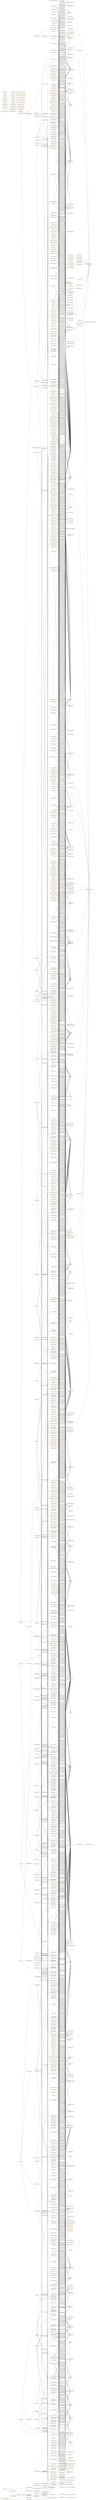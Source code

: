 digraph ar2dtool_diagram { 
rankdir=LR;
size="1501"
node [shape = rectangle, color="orange"]; "schema:SportsActivityLocation" "schema:Flight" "schema:LodgingBusiness" "schema:DigitalDocument" "schema:Season" "schema:MusicAlbumReleaseType" "schema:ReservationPackage" "schema:Episode" "schema:StructuredValue" "schema:EmployeeRole" "schema:MediaObject" "http://purl.org/dc/dcmitype/Event" "schema:Demand" "schema:Airport" "schema:Question" "schema:Photograph" "schema:WebPage" "schema:VisualArtwork" "schema:Course" "schema:BroadcastEvent" "schema:LocationFeatureSpecification" "schema:JobPosting" "schema:GamePlayMode" "schema:Rating" "schema:Offer" "schema:PropertyValue" "schema:HowToTool" "schema:BroadcastService" "schema:QualitativeValue" "schema:MovieTheater" "schema:TaxiReservation" "schema:PerformanceRole" "schema:WebPageElement" "schema:MobileApplication" "schema:BusinessFunction" "schema:MenuSection" "schema:DataCatalog" "schema:MapCategoryType" "schema:PublicationIssue" "schema:OrderStatus" "schema:Review" "schema:MusicComposition" "schema:BusTrip" "schema:DeliveryMethod" "schema:BusinessAudience" "schema:OfferCatalog" "schema:Text" "schema:PublicationEvent" "schema:DayOfWeek" "schema:Menu" "schema:BroadcastChannel" "schema:Specialty" "schema:OrganizationRole" "schema:Periodical" "schema:GameServer" "schema:FlightReservation" "schema:VideoGame" "schema:LocalBusiness" "schema:UserPlusOnes" "schema:UserComments" "schema:SoftwareApplication" "http://www.w3.org/ns/dcat#Catalog" "schema:Comment" "schema:MusicAlbumProductionType" "schema:Organization" "schema:InteractionCounter" "schema:FoodEstablishmentReservation" "schema:Blog" "schema:ReservationStatusType" "schema:DigitalDocumentPermission" "schema:VideoGameSeries" "schema:ItemListOrderType" "schema:ItemAvailability" "schema:NutritionInformation" "schema:TypeAndQuantityNode" "schema:SingleFamilyResidence" "schema:DatedMoneySpecification" "http://www.w3.org/ns/dcat#Dataset" "schema:DateTime" "schema:SportsTeam" "schema:House" "schema:Country" "schema:BusinessEntityType" "schema:PaymentStatusType" "schema:QuantitativeValue" "schema:OpeningHoursSpecification" "schema:GenderType" "schema:AudioObject" "schema:GeoCircle" "schema:Book" "schema:GeoShape" "schema:Time" "schema:Language" "schema:PeopleAudience" "schema:Distance" "schema:Invoice" "schema:FinancialProduct" "schema:BreadcrumbList" "schema:Reservation" "schema:MusicReleaseFormatType" "schema:Permit" "schema:Mass" "schema:DigitalDocumentPermissionType" "schema:SoftwareSourceCode" "schema:OrderItem" "schema:OwnershipInfo" "schema:WarrantyPromise" "schema:MovieSeries" "http://purl.org/dc/dcmitype/Image" "schema:Energy" "schema:EducationalOrganization" "schema:CivicStructure" "schema:DataDownload" "schema:FoodEvent" "http://purl.org/dc/dcmitype/Dataset" "schema:TaxiService" "schema:HotelRoom" "schema:Recipe" "schema:GameServerStatus" "schema:Apartment" "schema:VideoObject" "schema:SportsOrganization" "schema:WebSite" "schema:CourseInstance" "schema:BookFormatType" "schema:OfferItemCondition" "schema:Integer" "schema:ParcelDelivery" "schema:ListItem" "schema:PostalAddress" "http://purl.org/ontology/bibo/Periodical" "schema:ItemList" "schema:DeliveryEvent" "schema:UserInteraction" "schema:Map" "schema:Audience" "schema:DataFeedItem" "schema:EventStatusType" "schema:ClaimReview" "schema:TrainStation" "schema:AggregateOffer" "schema:TVSeason" "schema:PriceSpecification" "schema:Thing" "schema:SteeringPositionValue" "schema:PublicationVolume" "schema:SocialMediaPosting" "schema:HowToDirection" "schema:Suite" "schema:BusStop" "schema:Code" "schema:NewsArticle" "schema:Taxi" "schema:EntertainmentBusiness" "schema:Boolean" "schema:PaymentMethod" "schema:ActionStatusType" "schema:RestrictedDiet" "schema:EntryPoint" "schema:BoardingPolicyType" "schema:TechArticle" "schema:UserPageVisits" "schema:GeoCoordinates" "schema:Service" "schema:Seat" "schema:MusicPlaylist" "schema:Message" "schema:AggregateRating" "schema:BedDetails" "schema:WebApplication" "schema:Event" "schema:APIReference" "schema:Place" "schema:TouristAttraction" "schema:Number" "schema:PropertyValueSpecification" "schema:TrainTrip" "schema:EngineSpecification" "schema:PaymentChargeSpecification" "schema:InvestmentOrDeposit" "schema:DeliveryChargeSpecification" "schema:HowTo" "schema:FoodEstablishment" "schema:MonetaryAmount" "schema:ParentAudience" "schema:AlignmentObject" "http://rdfs.org/ns/void#Dataset" "schema:UserDownloads" "schema:Dataset" "schema:DataFeed" "schema:UnitPriceSpecification" "schema:UserPlays" "schema:Duration" "schema:MenuItem" "schema:UserBlocks" "schema:CompoundPriceSpecification" "schema:ImageObject" "schema:UserTweets" "schema:Person" "schema:LodgingReservation" "schema:TVSeries" "schema:DriveWheelConfigurationValue" "schema:GovernmentService" "schema:EducationalAudience" "schema:Role" "schema:ServiceChannel" "schema:MusicAlbum" "schema:CreativeWork" "schema:MusicRelease" "schema:AdministrativeArea" "schema:CableOrSatelliteService" "schema:RentalCarReservation" "schema:Game" "schema:BusStation" "schema:Clip" "schema:LiveBlogPosting" "schema:CreativeWorkSeries" "schema:URL" "schema:WarrantyScope" "schema:CreativeWorkSeason" "schema:Order" "schema:BlogPosting" "schema:FinancialService" "http://www.w3.org/ns/dcat#Distribution" "schema:ScreeningEvent" "schema:MusicGroup" "http://xmlns.com/foaf/0.1/Person" "schema:ContactPoint" "schema:Report" "schema:Date" "schema:ProgramMembership" "schema:LoanOrCredit" "schema:MusicRecording" "schema:RadioSeries" "schema:UserLikes" "schema:HowToItem" "http://purl.org/ontology/bibo/Issue" "schema:UserCheckins" "schema:SportsEvent" "schema:HowToSupply" "schema:TVEpisode" "schema:Accommodation" "schema:Ticket" "schema:ComputerLanguage" "schema:Article" "schema:ContactPointOption" "schema:Enumeration" "schema:RsvpResponseType" "schema:Brand" "schema:Movie" ; /*classes style*/
	"schema:valueReference" -> "schema:QualitativeValue" [ label = "schema:domainIncludes" ];
	"schema:valueReference" -> "schema:Enumeration" [ label = "schema:rangeIncludes" ];
	"schema:valueReference" -> "schema:QuantitativeValue" [ label = "schema:domainIncludes" ];
	"schema:valueReference" -> "schema:PropertyValue" [ label = "schema:rangeIncludes" ];
	"schema:valueReference" -> "schema:QualitativeValue" [ label = "schema:rangeIncludes" ];
	"schema:valueReference" -> "schema:StructuredValue" [ label = "schema:rangeIncludes" ];
	"schema:valueReference" -> "schema:PropertyValue" [ label = "schema:domainIncludes" ];
	"schema:valueReference" -> "schema:QuantitativeValue" [ label = "schema:rangeIncludes" ];
	"schema:coverageEndTime" -> "schema:LiveBlogPosting" [ label = "schema:domainIncludes" ];
	"schema:coverageEndTime" -> "schema:DateTime" [ label = "schema:rangeIncludes" ];
	"schema:billingAddress" -> "schema:Order" [ label = "schema:domainIncludes" ];
	"schema:billingAddress" -> "schema:PostalAddress" [ label = "schema:rangeIncludes" ];
	"schema:bed" -> "schema:BedDetails" [ label = "schema:rangeIncludes" ];
	"schema:bed" -> "schema:Suite" [ label = "schema:domainIncludes" ];
	"schema:bed" -> "schema:Text" [ label = "schema:rangeIncludes" ];
	"schema:bed" -> "schema:HotelRoom" [ label = "schema:domainIncludes" ];
	"schema:exerciseCourse" -> "schema:location" [ label = "rdfs:subPropertyOf" ];
	"schema:exerciseCourse" -> "schema:Place" [ label = "schema:rangeIncludes" ];
	"schema:dataFeedElement" -> "schema:DataFeedItem" [ label = "schema:rangeIncludes" ];
	"schema:dataFeedElement" -> "schema:Thing" [ label = "schema:rangeIncludes" ];
	"schema:dataFeedElement" -> "schema:Text" [ label = "schema:rangeIncludes" ];
	"schema:dataFeedElement" -> "schema:DataFeed" [ label = "schema:domainIncludes" ];
	"schema:coverageStartTime" -> "schema:DateTime" [ label = "schema:rangeIncludes" ];
	"schema:coverageStartTime" -> "schema:LiveBlogPosting" [ label = "schema:domainIncludes" ];
	"schema:mapType" -> "schema:MapCategoryType" [ label = "schema:rangeIncludes" ];
	"schema:mapType" -> "schema:Map" [ label = "schema:domainIncludes" ];
	"schema:busNumber" -> "schema:Text" [ label = "schema:rangeIncludes" ];
	"schema:busNumber" -> "schema:BusTrip" [ label = "schema:domainIncludes" ];
	"schema:touristType" -> "schema:Audience" [ label = "schema:rangeIncludes" ];
	"schema:touristType" -> "schema:Text" [ label = "schema:rangeIncludes" ];
	"schema:touristType" -> "schema:TouristAttraction" [ label = "schema:domainIncludes" ];
	"schema:broadcastChannelId" -> "schema:BroadcastChannel" [ label = "schema:domainIncludes" ];
	"schema:broadcastChannelId" -> "schema:Text" [ label = "schema:rangeIncludes" ];
	"schema:jobBenefits" -> "schema:JobPosting" [ label = "schema:domainIncludes" ];
	"schema:jobBenefits" -> "schema:Text" [ label = "schema:rangeIncludes" ];
	"schema:minPrice" -> "schema:Number" [ label = "schema:rangeIncludes" ];
	"schema:minPrice" -> "schema:PriceSpecification" [ label = "schema:domainIncludes" ];
	"schema:accessibilityHazard" -> "schema:CreativeWork" [ label = "schema:domainIncludes" ];
	"schema:accessibilityHazard" -> "schema:Text" [ label = "schema:rangeIncludes" ];
	"schema:broadcastServiceTier" -> "schema:Text" [ label = "schema:rangeIncludes" ];
	"schema:broadcastServiceTier" -> "schema:BroadcastChannel" [ label = "schema:domainIncludes" ];
	"schema:isAccessibleForFree" -> "schema:PublicationEvent" [ label = "schema:domainIncludes" ];
	"schema:isAccessibleForFree" -> "schema:Event" [ label = "schema:domainIncludes" ];
	"schema:isAccessibleForFree" -> "schema:Place" [ label = "schema:domainIncludes" ];
	"schema:isAccessibleForFree" -> "schema:Boolean" [ label = "schema:rangeIncludes" ];
	"schema:isAccessibleForFree" -> "schema:CreativeWork" [ label = "schema:domainIncludes" ];
	"schema:ratingCount" -> "schema:AggregateRating" [ label = "schema:domainIncludes" ];
	"schema:ratingCount" -> "schema:Integer" [ label = "schema:rangeIncludes" ];
	"schema:alumni" -> "schema:alumniOf" [ label = "schema:inverseOf" ];
	"schema:alumni" -> "schema:EducationalOrganization" [ label = "schema:domainIncludes" ];
	"schema:alumni" -> "schema:Person" [ label = "schema:rangeIncludes" ];
	"schema:alumni" -> "schema:Organization" [ label = "schema:domainIncludes" ];
	"schema:namedPosition" -> "schema:roleName" [ label = "schema:supersededBy" ];
	"schema:namedPosition" -> "schema:URL" [ label = "schema:rangeIncludes" ];
	"schema:namedPosition" -> "schema:Text" [ label = "schema:rangeIncludes" ];
	"schema:namedPosition" -> "schema:Role" [ label = "schema:domainIncludes" ];
	"schema:includesObject" -> "schema:TypeAndQuantityNode" [ label = "schema:rangeIncludes" ];
	"schema:includesObject" -> "schema:Offer" [ label = "schema:domainIncludes" ];
	"schema:includesObject" -> "schema:Demand" [ label = "schema:domainIncludes" ];
	"schema:securityScreening" -> "schema:FlightReservation" [ label = "schema:domainIncludes" ];
	"schema:securityScreening" -> "schema:Text" [ label = "schema:rangeIncludes" ];
	"schema:LocalBusiness" -> "http://www.w3.org/ns/regorg#RegisteredOrganization" [ label = "ns1:closeMatch" ];
	"schema:seatRow" -> "schema:Seat" [ label = "schema:domainIncludes" ];
	"schema:seatRow" -> "schema:Text" [ label = "schema:rangeIncludes" ];
	"schema:catalog" -> "schema:includedInDataCatalog" [ label = "schema:supersededBy" ];
	"schema:catalog" -> "schema:DataCatalog" [ label = "schema:rangeIncludes" ];
	"schema:catalog" -> "schema:Dataset" [ label = "schema:domainIncludes" ];
	"schema:embedUrl" -> "schema:MediaObject" [ label = "schema:domainIncludes" ];
	"schema:embedUrl" -> "schema:URL" [ label = "schema:rangeIncludes" ];
	"schema:installUrl" -> "schema:SoftwareApplication" [ label = "schema:domainIncludes" ];
	"schema:installUrl" -> "schema:URL" [ label = "schema:rangeIncludes" ];
	"schema:sibling" -> "schema:Person" [ label = "schema:rangeIncludes" ];
	"schema:sibling" -> "schema:Person" [ label = "schema:domainIncludes" ];
	"schema:superEvent" -> "schema:Event" [ label = "schema:rangeIncludes" ];
	"schema:superEvent" -> "schema:Event" [ label = "schema:domainIncludes" ];
	"schema:superEvent" -> "schema:subEvent" [ label = "schema:inverseOf" ];
	"schema:actionApplication" -> "schema:EntryPoint" [ label = "schema:domainIncludes" ];
	"schema:actionApplication" -> "schema:SoftwareApplication" [ label = "schema:rangeIncludes" ];
	"schema:browserRequirements" -> "schema:Text" [ label = "schema:rangeIncludes" ];
	"schema:browserRequirements" -> "schema:WebApplication" [ label = "schema:domainIncludes" ];
	"schema:numberOfPreviousOwners" -> "schema:QuantitativeValue" [ label = "schema:rangeIncludes" ];
	"schema:numberOfPreviousOwners" -> "schema:Number" [ label = "schema:rangeIncludes" ];
	"schema:minValue" -> "schema:QuantitativeValue" [ label = "schema:domainIncludes" ];
	"schema:minValue" -> "schema:Number" [ label = "schema:rangeIncludes" ];
	"schema:minValue" -> "schema:PropertyValue" [ label = "schema:domainIncludes" ];
	"schema:minValue" -> "schema:PropertyValueSpecification" [ label = "schema:domainIncludes" ];
	"schema:minValue" -> "schema:MonetaryAmount" [ label = "schema:domainIncludes" ];
	"schema:countriesNotSupported" -> "schema:Text" [ label = "schema:rangeIncludes" ];
	"schema:countriesNotSupported" -> "schema:SoftwareApplication" [ label = "schema:domainIncludes" ];
	"schema:Taxi" -> "schema:TaxiService" [ label = "schema:supersededBy" ];
	"schema:workPresented" -> "schema:workFeatured" [ label = "rdfs:subPropertyOf" ];
	"schema:workPresented" -> "schema:Movie" [ label = "schema:rangeIncludes" ];
	"schema:workPresented" -> "schema:ScreeningEvent" [ label = "schema:domainIncludes" ];
	"schema:playerType" -> "schema:MediaObject" [ label = "schema:domainIncludes" ];
	"schema:playerType" -> "schema:Text" [ label = "schema:rangeIncludes" ];
	"schema:modifiedTime" -> "schema:DateTime" [ label = "schema:rangeIncludes" ];
	"schema:modifiedTime" -> "schema:Reservation" [ label = "schema:domainIncludes" ];
	"schema:commentTime" -> "schema:UserComments" [ label = "schema:domainIncludes" ];
	"schema:commentTime" -> "schema:DateTime" [ label = "schema:rangeIncludes" ];
	"schema:commentTime" -> "schema:Date" [ label = "schema:rangeIncludes" ];
	"schema:estimatedFlightDuration" -> "schema:Text" [ label = "schema:rangeIncludes" ];
	"schema:estimatedFlightDuration" -> "schema:Duration" [ label = "schema:rangeIncludes" ];
	"schema:estimatedFlightDuration" -> "schema:Flight" [ label = "schema:domainIncludes" ];
	"schema:softwareRequirements" -> "schema:Text" [ label = "schema:rangeIncludes" ];
	"schema:softwareRequirements" -> "schema:SoftwareApplication" [ label = "schema:domainIncludes" ];
	"schema:softwareRequirements" -> "schema:URL" [ label = "schema:rangeIncludes" ];
	"schema:containsPlace" -> "schema:Place" [ label = "schema:domainIncludes" ];
	"schema:containsPlace" -> "schema:containedInPlace" [ label = "schema:inverseOf" ];
	"schema:containsPlace" -> "schema:Place" [ label = "schema:rangeIncludes" ];
	"schema:addOn" -> "schema:Offer" [ label = "schema:domainIncludes" ];
	"schema:addOn" -> "schema:Offer" [ label = "schema:rangeIncludes" ];
	"schema:bookingTime" -> "schema:Reservation" [ label = "schema:domainIncludes" ];
	"schema:bookingTime" -> "schema:DateTime" [ label = "schema:rangeIncludes" ];
	"schema:regionsAllowed" -> "schema:Place" [ label = "schema:rangeIncludes" ];
	"schema:regionsAllowed" -> "schema:MediaObject" [ label = "schema:domainIncludes" ];
	"schema:learningResourceType" -> "schema:Text" [ label = "schema:rangeIncludes" ];
	"schema:learningResourceType" -> "schema:CreativeWork" [ label = "schema:domainIncludes" ];
	"schema:servesCuisine" -> "schema:Text" [ label = "schema:rangeIncludes" ];
	"schema:servesCuisine" -> "schema:FoodEstablishment" [ label = "schema:domainIncludes" ];
	"schema:gameItem" -> "schema:Game" [ label = "schema:domainIncludes" ];
	"schema:gameItem" -> "schema:Thing" [ label = "schema:rangeIncludes" ];
	"schema:gameItem" -> "schema:VideoGameSeries" [ label = "schema:domainIncludes" ];
	"schema:trackingUrl" -> "schema:URL" [ label = "schema:rangeIncludes" ];
	"schema:trackingUrl" -> "schema:ParcelDelivery" [ label = "schema:domainIncludes" ];
	"schema:byArtist" -> "schema:MusicAlbum" [ label = "schema:domainIncludes" ];
	"schema:byArtist" -> "schema:MusicRecording" [ label = "schema:domainIncludes" ];
	"schema:byArtist" -> "schema:MusicGroup" [ label = "schema:rangeIncludes" ];
	"schema:price" -> "schema:Text" [ label = "schema:rangeIncludes" ];
	"schema:price" -> "schema:Number" [ label = "schema:rangeIncludes" ];
	"schema:price" -> "schema:Offer" [ label = "schema:domainIncludes" ];
	"schema:price" -> "schema:PriceSpecification" [ label = "schema:domainIncludes" ];
	"schema:workPerformed" -> "schema:workFeatured" [ label = "rdfs:subPropertyOf" ];
	"schema:workPerformed" -> "schema:CreativeWork" [ label = "schema:rangeIncludes" ];
	"schema:workPerformed" -> "schema:Event" [ label = "schema:domainIncludes" ];
	"schema:numberOfAirbags" -> "schema:Number" [ label = "schema:rangeIncludes" ];
	"schema:numberOfAirbags" -> "schema:Text" [ label = "schema:rangeIncludes" ];
	"schema:potentialAction" -> "schema:Thing" [ label = "schema:domainIncludes" ];
	"schema:numberOfEpisodes" -> "schema:Integer" [ label = "schema:rangeIncludes" ];
	"schema:numberOfEpisodes" -> "schema:TVSeries" [ label = "schema:domainIncludes" ];
	"schema:numberOfEpisodes" -> "schema:RadioSeries" [ label = "schema:domainIncludes" ];
	"schema:numberOfEpisodes" -> "schema:VideoGameSeries" [ label = "schema:domainIncludes" ];
	"schema:numberOfEpisodes" -> "schema:CreativeWorkSeason" [ label = "schema:domainIncludes" ];
	"schema:sportsEvent" -> "schema:location" [ label = "rdfs:subPropertyOf" ];
	"schema:sportsEvent" -> "schema:SportsEvent" [ label = "schema:rangeIncludes" ];
	"schema:nutrition" -> "schema:NutritionInformation" [ label = "schema:rangeIncludes" ];
	"schema:nutrition" -> "schema:Recipe" [ label = "schema:domainIncludes" ];
	"schema:nutrition" -> "schema:MenuItem" [ label = "schema:domainIncludes" ];
	"schema:hostingOrganization" -> "schema:ProgramMembership" [ label = "schema:domainIncludes" ];
	"schema:hostingOrganization" -> "schema:Organization" [ label = "schema:rangeIncludes" ];
	"schema:startTime" -> "schema:DateTime" [ label = "schema:rangeIncludes" ];
	"schema:startTime" -> "schema:FoodEstablishmentReservation" [ label = "schema:domainIncludes" ];
	"schema:video" -> "schema:VideoObject" [ label = "schema:rangeIncludes" ];
	"schema:video" -> "schema:CreativeWork" [ label = "schema:domainIncludes" ];
	"schema:gtin14" -> "schema:identifier" [ label = "rdfs:subPropertyOf" ];
	"schema:gtin14" -> "schema:Text" [ label = "schema:rangeIncludes" ];
	"schema:gtin14" -> "schema:Offer" [ label = "schema:domainIncludes" ];
	"schema:gtin14" -> "schema:Demand" [ label = "schema:domainIncludes" ];
	"schema:accessCode" -> "schema:Text" [ label = "schema:rangeIncludes" ];
	"schema:accessCode" -> "schema:DeliveryEvent" [ label = "schema:domainIncludes" ];
	"schema:lodgingUnitDescription" -> "schema:Text" [ label = "schema:rangeIncludes" ];
	"schema:lodgingUnitDescription" -> "schema:LodgingReservation" [ label = "schema:domainIncludes" ];
	"schema:reviewedBy" -> "schema:Organization" [ label = "schema:rangeIncludes" ];
	"schema:reviewedBy" -> "schema:WebPage" [ label = "schema:domainIncludes" ];
	"schema:reviewedBy" -> "schema:Person" [ label = "schema:rangeIncludes" ];
	"schema:alignmentType" -> "schema:AlignmentObject" [ label = "schema:domainIncludes" ];
	"schema:alignmentType" -> "schema:Text" [ label = "schema:rangeIncludes" ];
	"schema:applicationSubCategory" -> "schema:Text" [ label = "schema:rangeIncludes" ];
	"schema:applicationSubCategory" -> "schema:SoftwareApplication" [ label = "schema:domainIncludes" ];
	"schema:applicationSubCategory" -> "schema:URL" [ label = "schema:rangeIncludes" ];
	"schema:reviewBody" -> "schema:Text" [ label = "schema:rangeIncludes" ];
	"schema:reviewBody" -> "schema:Review" [ label = "schema:domainIncludes" ];
	"schema:bookFormat" -> "schema:Book" [ label = "schema:domainIncludes" ];
	"schema:bookFormat" -> "schema:BookFormatType" [ label = "schema:rangeIncludes" ];
	"schema:printEdition" -> "schema:NewsArticle" [ label = "schema:domainIncludes" ];
	"schema:printEdition" -> "schema:Text" [ label = "schema:rangeIncludes" ];
	"schema:workHours" -> "schema:JobPosting" [ label = "schema:domainIncludes" ];
	"schema:workHours" -> "schema:Text" [ label = "schema:rangeIncludes" ];
	"schema:itemCondition" -> "schema:Offer" [ label = "schema:domainIncludes" ];
	"schema:itemCondition" -> "schema:Demand" [ label = "schema:domainIncludes" ];
	"schema:itemCondition" -> "schema:OfferItemCondition" [ label = "schema:rangeIncludes" ];
	"schema:priceCurrency" -> "schema:Text" [ label = "schema:rangeIncludes" ];
	"schema:priceCurrency" -> "schema:Offer" [ label = "schema:domainIncludes" ];
	"schema:priceCurrency" -> "schema:Ticket" [ label = "schema:domainIncludes" ];
	"schema:priceCurrency" -> "schema:PriceSpecification" [ label = "schema:domainIncludes" ];
	"schema:priceCurrency" -> "schema:Reservation" [ label = "schema:domainIncludes" ];
	"schema:value" -> "schema:Boolean" [ label = "schema:rangeIncludes" ];
	"schema:value" -> "schema:PropertyValue" [ label = "schema:domainIncludes" ];
	"schema:value" -> "schema:Text" [ label = "schema:rangeIncludes" ];
	"schema:value" -> "schema:Number" [ label = "schema:rangeIncludes" ];
	"schema:value" -> "schema:MonetaryAmount" [ label = "schema:domainIncludes" ];
	"schema:value" -> "schema:StructuredValue" [ label = "schema:rangeIncludes" ];
	"schema:value" -> "schema:QuantitativeValue" [ label = "schema:domainIncludes" ];
	"schema:addressCountry" -> "schema:PostalAddress" [ label = "schema:domainIncludes" ];
	"schema:addressCountry" -> "schema:GeoShape" [ label = "schema:domainIncludes" ];
	"schema:addressCountry" -> "schema:Country" [ label = "schema:rangeIncludes" ];
	"schema:addressCountry" -> "schema:GeoCoordinates" [ label = "schema:domainIncludes" ];
	"schema:addressCountry" -> "schema:Text" [ label = "schema:rangeIncludes" ];
	"schema:performers" -> "schema:Person" [ label = "schema:rangeIncludes" ];
	"schema:performers" -> "schema:Organization" [ label = "schema:rangeIncludes" ];
	"schema:performers" -> "schema:Event" [ label = "schema:domainIncludes" ];
	"schema:performers" -> "schema:performer" [ label = "schema:supersededBy" ];
	"schema:distance" -> "schema:Distance" [ label = "schema:rangeIncludes" ];
	"schema:eventStatus" -> "schema:EventStatusType" [ label = "schema:rangeIncludes" ];
	"schema:eventStatus" -> "schema:Event" [ label = "schema:domainIncludes" ];
	"schema:sportsActivityLocation" -> "schema:location" [ label = "rdfs:subPropertyOf" ];
	"schema:sportsActivityLocation" -> "schema:SportsActivityLocation" [ label = "schema:rangeIncludes" ];
	"schema:musicCompositionForm" -> "schema:Text" [ label = "schema:rangeIncludes" ];
	"schema:musicCompositionForm" -> "schema:MusicComposition" [ label = "schema:domainIncludes" ];
	"schema:includedComposition" -> "schema:MusicComposition" [ label = "schema:domainIncludes" ];
	"schema:includedComposition" -> "schema:MusicComposition" [ label = "schema:rangeIncludes" ];
	"schema:releaseDate" -> "schema:Date" [ label = "schema:rangeIncludes" ];
	"schema:isLiveBroadcast" -> "schema:BroadcastEvent" [ label = "schema:domainIncludes" ];
	"schema:isLiveBroadcast" -> "schema:Boolean" [ label = "schema:rangeIncludes" ];
	"schema:copyrightYear" -> "schema:CreativeWork" [ label = "schema:domainIncludes" ];
	"schema:copyrightYear" -> "schema:Number" [ label = "schema:rangeIncludes" ];
	"schema:discusses" -> "schema:CreativeWork" [ label = "schema:rangeIncludes" ];
	"schema:discusses" -> "schema:UserComments" [ label = "schema:domainIncludes" ];
	"schema:Saturday" -> "http://www.wikidata.org/entity/Q131" [ label = "schema:sameAs" ];
	"schema:deathDate" -> "schema:Person" [ label = "schema:domainIncludes" ];
	"schema:deathDate" -> "schema:Date" [ label = "schema:rangeIncludes" ];
	"schema:serviceOutput" -> "schema:Thing" [ label = "schema:rangeIncludes" ];
	"schema:serviceOutput" -> "schema:Service" [ label = "schema:domainIncludes" ];
	"schema:width" -> "schema:Distance" [ label = "schema:rangeIncludes" ];
	"schema:width" -> "schema:QuantitativeValue" [ label = "schema:rangeIncludes" ];
	"schema:width" -> "schema:MediaObject" [ label = "schema:domainIncludes" ];
	"schema:width" -> "schema:VisualArtwork" [ label = "schema:domainIncludes" ];
	"schema:serviceSmsNumber" -> "schema:ContactPoint" [ label = "schema:rangeIncludes" ];
	"schema:serviceSmsNumber" -> "schema:ServiceChannel" [ label = "schema:domainIncludes" ];
	"schema:remainingAttendeeCapacity" -> "schema:Event" [ label = "schema:domainIncludes" ];
	"schema:remainingAttendeeCapacity" -> "schema:Integer" [ label = "schema:rangeIncludes" ];
	"schema:supply" -> "schema:Text" [ label = "schema:rangeIncludes" ];
	"schema:supply" -> "schema:HowToSupply" [ label = "schema:rangeIncludes" ];
	"schema:supply" -> "schema:HowToDirection" [ label = "schema:domainIncludes" ];
	"schema:supply" -> "schema:HowTo" [ label = "schema:domainIncludes" ];
	"schema:containsSeason" -> "schema:TVSeries" [ label = "schema:domainIncludes" ];
	"schema:containsSeason" -> "schema:RadioSeries" [ label = "schema:domainIncludes" ];
	"schema:containsSeason" -> "schema:CreativeWorkSeason" [ label = "schema:rangeIncludes" ];
	"schema:containsSeason" -> "schema:VideoGameSeries" [ label = "schema:domainIncludes" ];
	"schema:customer" -> "schema:Person" [ label = "schema:rangeIncludes" ];
	"schema:customer" -> "schema:Order" [ label = "schema:domainIncludes" ];
	"schema:customer" -> "schema:Invoice" [ label = "schema:domainIncludes" ];
	"schema:customer" -> "schema:Organization" [ label = "schema:rangeIncludes" ];
	"schema:isRelatedTo" -> "schema:Service" [ label = "schema:rangeIncludes" ];
	"schema:isRelatedTo" -> "schema:Service" [ label = "schema:domainIncludes" ];
	"schema:musicBy" -> "schema:MusicGroup" [ label = "schema:rangeIncludes" ];
	"schema:musicBy" -> "schema:VideoGameSeries" [ label = "schema:domainIncludes" ];
	"schema:musicBy" -> "schema:RadioSeries" [ label = "schema:domainIncludes" ];
	"schema:musicBy" -> "schema:Person" [ label = "schema:rangeIncludes" ];
	"schema:musicBy" -> "schema:TVSeries" [ label = "schema:domainIncludes" ];
	"schema:musicBy" -> "schema:Clip" [ label = "schema:domainIncludes" ];
	"schema:musicBy" -> "schema:Movie" [ label = "schema:domainIncludes" ];
	"schema:musicBy" -> "schema:VideoObject" [ label = "schema:domainIncludes" ];
	"schema:musicBy" -> "schema:Episode" [ label = "schema:domainIncludes" ];
	"schema:musicBy" -> "schema:VideoGame" [ label = "schema:domainIncludes" ];
	"schema:musicBy" -> "schema:MovieSeries" [ label = "schema:domainIncludes" ];
	"schema:eligibleDuration" -> "schema:Demand" [ label = "schema:domainIncludes" ];
	"schema:eligibleDuration" -> "schema:QuantitativeValue" [ label = "schema:rangeIncludes" ];
	"schema:eligibleDuration" -> "schema:Offer" [ label = "schema:domainIncludes" ];
	"schema:jobLocation" -> "schema:Place" [ label = "schema:rangeIncludes" ];
	"schema:jobLocation" -> "schema:JobPosting" [ label = "schema:domainIncludes" ];
	"schema:dependencies" -> "schema:TechArticle" [ label = "schema:domainIncludes" ];
	"schema:dependencies" -> "schema:Text" [ label = "schema:rangeIncludes" ];
	"schema:propertyID" -> "schema:PropertyValue" [ label = "schema:domainIncludes" ];
	"schema:propertyID" -> "schema:Text" [ label = "schema:rangeIncludes" ];
	"schema:propertyID" -> "schema:URL" [ label = "schema:rangeIncludes" ];
	"schema:valueMaxLength" -> "schema:PropertyValueSpecification" [ label = "schema:domainIncludes" ];
	"schema:valueMaxLength" -> "schema:Number" [ label = "schema:rangeIncludes" ];
	"schema:honorificSuffix" -> "schema:Person" [ label = "schema:domainIncludes" ];
	"schema:honorificSuffix" -> "schema:Text" [ label = "schema:rangeIncludes" ];
	"schema:arrivalAirport" -> "schema:Flight" [ label = "schema:domainIncludes" ];
	"schema:arrivalAirport" -> "schema:Airport" [ label = "schema:rangeIncludes" ];
	"schema:breadcrumb" -> "schema:WebPage" [ label = "schema:domainIncludes" ];
	"schema:breadcrumb" -> "schema:Text" [ label = "schema:rangeIncludes" ];
	"schema:breadcrumb" -> "schema:BreadcrumbList" [ label = "schema:rangeIncludes" ];
	"schema:genre" -> "schema:BroadcastChannel" [ label = "schema:domainIncludes" ];
	"schema:genre" -> "schema:MusicGroup" [ label = "schema:domainIncludes" ];
	"schema:genre" -> "schema:URL" [ label = "schema:rangeIncludes" ];
	"schema:genre" -> "schema:CreativeWork" [ label = "schema:domainIncludes" ];
	"schema:genre" -> "schema:Text" [ label = "schema:rangeIncludes" ];
	"schema:foodEstablishment" -> "schema:location" [ label = "rdfs:subPropertyOf" ];
	"schema:foodEstablishment" -> "schema:Place" [ label = "schema:rangeIncludes" ];
	"schema:foodEstablishment" -> "schema:FoodEstablishment" [ label = "schema:rangeIncludes" ];
	"schema:follows" -> "schema:Person" [ label = "schema:domainIncludes" ];
	"schema:follows" -> "schema:Person" [ label = "schema:rangeIncludes" ];
	"schema:suggestedMaxAge" -> "schema:Number" [ label = "schema:rangeIncludes" ];
	"schema:suggestedMaxAge" -> "schema:PeopleAudience" [ label = "schema:domainIncludes" ];
	"schema:offers" -> "schema:Service" [ label = "schema:domainIncludes" ];
	"schema:offers" -> "schema:MenuItem" [ label = "schema:domainIncludes" ];
	"schema:offers" -> "schema:CreativeWork" [ label = "schema:domainIncludes" ];
	"schema:offers" -> "schema:Offer" [ label = "schema:rangeIncludes" ];
	"schema:offers" -> "schema:Event" [ label = "schema:domainIncludes" ];
	"schema:offers" -> "schema:AggregateOffer" [ label = "schema:domainIncludes" ];
	"schema:image" -> "schema:URL" [ label = "schema:rangeIncludes" ];
	"schema:image" -> "schema:ImageObject" [ label = "schema:rangeIncludes" ];
	"schema:image" -> "schema:Thing" [ label = "schema:domainIncludes" ];
	"schema:award" -> "schema:Organization" [ label = "schema:domainIncludes" ];
	"schema:award" -> "schema:Service" [ label = "schema:domainIncludes" ];
	"schema:award" -> "schema:CreativeWork" [ label = "schema:domainIncludes" ];
	"schema:award" -> "schema:Text" [ label = "schema:rangeIncludes" ];
	"schema:award" -> "schema:Person" [ label = "schema:domainIncludes" ];
	"schema:providerMobility" -> "schema:Service" [ label = "schema:domainIncludes" ];
	"schema:providerMobility" -> "schema:Text" [ label = "schema:rangeIncludes" ];
	"schema:benefits" -> "schema:Text" [ label = "schema:rangeIncludes" ];
	"schema:benefits" -> "schema:jobBenefits" [ label = "schema:supersededBy" ];
	"schema:benefits" -> "schema:JobPosting" [ label = "schema:domainIncludes" ];
	"schema:previousStartDate" -> "schema:Event" [ label = "schema:domainIncludes" ];
	"schema:previousStartDate" -> "schema:Date" [ label = "schema:rangeIncludes" ];
	"schema:events" -> "schema:Event" [ label = "schema:rangeIncludes" ];
	"schema:events" -> "schema:Organization" [ label = "schema:domainIncludes" ];
	"schema:events" -> "schema:Place" [ label = "schema:domainIncludes" ];
	"schema:events" -> "schema:event" [ label = "schema:supersededBy" ];
	"schema:priceValidUntil" -> "schema:Date" [ label = "schema:rangeIncludes" ];
	"schema:priceValidUntil" -> "schema:Offer" [ label = "schema:domainIncludes" ];
	"schema:partySize" -> "schema:FoodEstablishmentReservation" [ label = "schema:domainIncludes" ];
	"schema:partySize" -> "schema:TaxiReservation" [ label = "schema:domainIncludes" ];
	"schema:partySize" -> "schema:Integer" [ label = "schema:rangeIncludes" ];
	"schema:partySize" -> "schema:QuantitativeValue" [ label = "schema:rangeIncludes" ];
	"schema:commentText" -> "schema:UserComments" [ label = "schema:domainIncludes" ];
	"schema:commentText" -> "schema:Text" [ label = "schema:rangeIncludes" ];
	"schema:publisher" -> "schema:Person" [ label = "schema:rangeIncludes" ];
	"schema:publisher" -> "schema:CreativeWork" [ label = "schema:domainIncludes" ];
	"schema:publisher" -> "schema:Organization" [ label = "schema:rangeIncludes" ];
	"schema:identifier" -> "schema:URL" [ label = "schema:rangeIncludes" ];
	"schema:identifier" -> "schema:Text" [ label = "schema:rangeIncludes" ];
	"schema:identifier" -> "schema:PropertyValue" [ label = "schema:rangeIncludes" ];
	"schema:identifier" -> "schema:Thing" [ label = "schema:domainIncludes" ];
	"schema:instructor" -> "schema:CourseInstance" [ label = "schema:domainIncludes" ];
	"schema:instructor" -> "schema:Person" [ label = "schema:rangeIncludes" ];
	"schema:productionDate" -> "schema:Date" [ label = "schema:rangeIncludes" ];
	"schema:actionPlatform" -> "schema:URL" [ label = "schema:rangeIncludes" ];
	"schema:actionPlatform" -> "schema:EntryPoint" [ label = "schema:domainIncludes" ];
	"schema:actionPlatform" -> "schema:Text" [ label = "schema:rangeIncludes" ];
	"schema:elevation" -> "schema:GeoCoordinates" [ label = "schema:domainIncludes" ];
	"schema:elevation" -> "schema:GeoShape" [ label = "schema:domainIncludes" ];
	"schema:elevation" -> "schema:Number" [ label = "schema:rangeIncludes" ];
	"schema:elevation" -> "schema:Text" [ label = "schema:rangeIncludes" ];
	"schema:discount" -> "schema:Order" [ label = "schema:domainIncludes" ];
	"schema:discount" -> "schema:Text" [ label = "schema:rangeIncludes" ];
	"schema:discount" -> "schema:Number" [ label = "schema:rangeIncludes" ];
	"schema:vatID" -> "schema:Text" [ label = "schema:rangeIncludes" ];
	"schema:vatID" -> "schema:Person" [ label = "schema:domainIncludes" ];
	"schema:vatID" -> "schema:Organization" [ label = "schema:domainIncludes" ];
	"schema:bookingAgent" -> "schema:broker" [ label = "schema:supersededBy" ];
	"schema:bookingAgent" -> "schema:Organization" [ label = "schema:rangeIncludes" ];
	"schema:bookingAgent" -> "schema:Person" [ label = "schema:rangeIncludes" ];
	"schema:bookingAgent" -> "schema:Reservation" [ label = "schema:domainIncludes" ];
	"schema:color" -> "schema:Text" [ label = "schema:rangeIncludes" ];
	"schema:subEvents" -> "schema:Event" [ label = "schema:domainIncludes" ];
	"schema:subEvents" -> "schema:Event" [ label = "schema:rangeIncludes" ];
	"schema:subEvents" -> "schema:subEvent" [ label = "schema:supersededBy" ];
	"schema:screenshot" -> "schema:SoftwareApplication" [ label = "schema:domainIncludes" ];
	"schema:screenshot" -> "schema:URL" [ label = "schema:rangeIncludes" ];
	"schema:screenshot" -> "schema:ImageObject" [ label = "schema:rangeIncludes" ];
	"schema:produces" -> "schema:Service" [ label = "schema:domainIncludes" ];
	"schema:produces" -> "schema:Thing" [ label = "schema:rangeIncludes" ];
	"schema:produces" -> "schema:serviceOutput" [ label = "schema:supersededBy" ];
	"schema:license" -> "schema:URL" [ label = "schema:rangeIncludes" ];
	"schema:license" -> "schema:CreativeWork" [ label = "schema:domainIncludes" ];
	"schema:license" -> "schema:CreativeWork" [ label = "schema:rangeIncludes" ];
	"schema:paymentMethod" -> "schema:Invoice" [ label = "schema:domainIncludes" ];
	"schema:paymentMethod" -> "schema:PaymentMethod" [ label = "schema:rangeIncludes" ];
	"schema:paymentMethod" -> "schema:Order" [ label = "schema:domainIncludes" ];
	"schema:answerCount" -> "schema:Question" [ label = "schema:domainIncludes" ];
	"schema:answerCount" -> "schema:Integer" [ label = "schema:rangeIncludes" ];
	"schema:warrantyPromise" -> "schema:warranty" [ label = "schema:supersededBy" ];
	"schema:warrantyPromise" -> "schema:WarrantyPromise" [ label = "schema:rangeIncludes" ];
	"schema:flightDistance" -> "schema:Text" [ label = "schema:rangeIncludes" ];
	"schema:flightDistance" -> "schema:Flight" [ label = "schema:domainIncludes" ];
	"schema:flightDistance" -> "schema:Distance" [ label = "schema:rangeIncludes" ];
	"schema:downvoteCount" -> "schema:Question" [ label = "schema:domainIncludes" ];
	"schema:downvoteCount" -> "schema:Comment" [ label = "schema:domainIncludes" ];
	"schema:downvoteCount" -> "schema:Integer" [ label = "schema:rangeIncludes" ];
	"schema:childMaxAge" -> "schema:ParentAudience" [ label = "schema:domainIncludes" ];
	"schema:childMaxAge" -> "schema:Number" [ label = "schema:rangeIncludes" ];
	"schema:salaryCurrency" -> "schema:JobPosting" [ label = "schema:domainIncludes" ];
	"schema:salaryCurrency" -> "schema:Text" [ label = "schema:rangeIncludes" ];
	"schema:salaryCurrency" -> "schema:EmployeeRole" [ label = "schema:domainIncludes" ];
	"http://www.w3.org/ns/regorg#RegisteredOrganization" -> "schema:LocalBusiness" [ label = "ns1:closeMatch" ];
	"schema:valueAddedTaxIncluded" -> "schema:PriceSpecification" [ label = "schema:domainIncludes" ];
	"schema:valueAddedTaxIncluded" -> "schema:Boolean" [ label = "schema:rangeIncludes" ];
	"schema:targetUrl" -> "schema:AlignmentObject" [ label = "schema:domainIncludes" ];
	"schema:targetUrl" -> "schema:URL" [ label = "schema:rangeIncludes" ];
	"schema:free" -> "schema:isAccessibleForFree" [ label = "schema:supersededBy" ];
	"schema:free" -> "schema:Boolean" [ label = "schema:rangeIncludes" ];
	"schema:free" -> "schema:PublicationEvent" [ label = "schema:domainIncludes" ];
	"schema:encodings" -> "schema:encoding" [ label = "schema:supersededBy" ];
	"schema:encodings" -> "schema:MediaObject" [ label = "schema:rangeIncludes" ];
	"schema:encodings" -> "schema:CreativeWork" [ label = "schema:domainIncludes" ];
	"schema:accessibilityControl" -> "schema:CreativeWork" [ label = "schema:domainIncludes" ];
	"schema:accessibilityControl" -> "schema:Text" [ label = "schema:rangeIncludes" ];
	"schema:eligibleCustomerType" -> "schema:BusinessEntityType" [ label = "schema:rangeIncludes" ];
	"schema:eligibleCustomerType" -> "schema:Offer" [ label = "schema:domainIncludes" ];
	"schema:eligibleCustomerType" -> "schema:Demand" [ label = "schema:domainIncludes" ];
	"http://purl.org/dc/dcmitype/Event" -> "schema:Event" [ label = "owl:equivalentClass" ];
	"schema:releasedEvent" -> "schema:PublicationEvent" [ label = "schema:rangeIncludes" ];
	"schema:releasedEvent" -> "schema:CreativeWork" [ label = "schema:domainIncludes" ];
	"schema:lyricist" -> "schema:MusicComposition" [ label = "schema:domainIncludes" ];
	"schema:lyricist" -> "schema:Person" [ label = "schema:rangeIncludes" ];
	"schema:discountCurrency" -> "schema:Text" [ label = "schema:rangeIncludes" ];
	"schema:discountCurrency" -> "schema:Order" [ label = "schema:domainIncludes" ];
	"schema:scheduledTime" -> "schema:DateTime" [ label = "schema:rangeIncludes" ];
	"schema:requirements" -> "schema:softwareRequirements" [ label = "schema:supersededBy" ];
	"schema:requirements" -> "schema:SoftwareApplication" [ label = "schema:domainIncludes" ];
	"schema:requirements" -> "schema:URL" [ label = "schema:rangeIncludes" ];
	"schema:requirements" -> "schema:Text" [ label = "schema:rangeIncludes" ];
	"schema:citation" -> "schema:CreativeWork" [ label = "schema:rangeIncludes" ];
	"schema:citation" -> "schema:CreativeWork" [ label = "schema:domainIncludes" ];
	"schema:citation" -> "schema:Text" [ label = "schema:rangeIncludes" ];
	"schema:arrivalPlatform" -> "schema:Text" [ label = "schema:rangeIncludes" ];
	"schema:arrivalPlatform" -> "schema:TrainTrip" [ label = "schema:domainIncludes" ];
	"schema:blogPosts" -> "schema:BlogPosting" [ label = "schema:rangeIncludes" ];
	"schema:blogPosts" -> "schema:blogPost" [ label = "schema:supersededBy" ];
	"schema:blogPosts" -> "schema:Blog" [ label = "schema:domainIncludes" ];
	"schema:lastReviewed" -> "schema:WebPage" [ label = "schema:domainIncludes" ];
	"schema:lastReviewed" -> "schema:Date" [ label = "schema:rangeIncludes" ];
	"schema:passengerPriorityStatus" -> "schema:Text" [ label = "schema:rangeIncludes" ];
	"schema:passengerPriorityStatus" -> "schema:QualitativeValue" [ label = "schema:rangeIncludes" ];
	"schema:passengerPriorityStatus" -> "schema:FlightReservation" [ label = "schema:domainIncludes" ];
	"schema:closes" -> "schema:Time" [ label = "schema:rangeIncludes" ];
	"schema:closes" -> "schema:OpeningHoursSpecification" [ label = "schema:domainIncludes" ];
	"schema:height" -> "schema:QuantitativeValue" [ label = "schema:rangeIncludes" ];
	"schema:height" -> "schema:Distance" [ label = "schema:rangeIncludes" ];
	"schema:height" -> "schema:VisualArtwork" [ label = "schema:domainIncludes" ];
	"schema:height" -> "schema:MediaObject" [ label = "schema:domainIncludes" ];
	"schema:height" -> "schema:Person" [ label = "schema:domainIncludes" ];
	"schema:numTracks" -> "schema:Integer" [ label = "schema:rangeIncludes" ];
	"schema:numTracks" -> "schema:MusicPlaylist" [ label = "schema:domainIncludes" ];
	"schema:isicV4" -> "schema:Person" [ label = "schema:domainIncludes" ];
	"schema:isicV4" -> "schema:Organization" [ label = "schema:domainIncludes" ];
	"schema:isicV4" -> "schema:Place" [ label = "schema:domainIncludes" ];
	"schema:isicV4" -> "schema:Text" [ label = "schema:rangeIncludes" ];
	"schema:readonlyValue" -> "schema:PropertyValueSpecification" [ label = "schema:domainIncludes" ];
	"schema:readonlyValue" -> "schema:Boolean" [ label = "schema:rangeIncludes" ];
	"schema:issn" -> "schema:identifier" [ label = "rdfs:subPropertyOf" ];
	"schema:issn" -> "schema:Text" [ label = "schema:rangeIncludes" ];
	"schema:issn" -> "schema:WebSite" [ label = "schema:domainIncludes" ];
	"schema:issn" -> "schema:Dataset" [ label = "schema:domainIncludes" ];
	"schema:issn" -> "schema:CreativeWorkSeries" [ label = "schema:domainIncludes" ];
	"schema:issn" -> "schema:Blog" [ label = "schema:domainIncludes" ];
	"schema:publishingPrinciples" -> "schema:Person" [ label = "schema:domainIncludes" ];
	"schema:publishingPrinciples" -> "schema:CreativeWork" [ label = "schema:domainIncludes" ];
	"schema:publishingPrinciples" -> "schema:URL" [ label = "schema:rangeIncludes" ];
	"schema:publishingPrinciples" -> "schema:CreativeWork" [ label = "schema:rangeIncludes" ];
	"schema:publishingPrinciples" -> "schema:Organization" [ label = "schema:domainIncludes" ];
	"schema:albumRelease" -> "schema:MusicRelease" [ label = "schema:rangeIncludes" ];
	"schema:albumRelease" -> "schema:releaseOf" [ label = "schema:inverseOf" ];
	"schema:albumRelease" -> "schema:MusicAlbum" [ label = "schema:domainIncludes" ];
	"schema:coach" -> "schema:SportsTeam" [ label = "schema:domainIncludes" ];
	"schema:coach" -> "schema:Person" [ label = "schema:rangeIncludes" ];
	"schema:partOfInvoice" -> "schema:Order" [ label = "schema:domainIncludes" ];
	"schema:partOfInvoice" -> "schema:Invoice" [ label = "schema:rangeIncludes" ];
	"schema:seatSection" -> "schema:Text" [ label = "schema:rangeIncludes" ];
	"schema:seatSection" -> "schema:Seat" [ label = "schema:domainIncludes" ];
	"schema:dateIssued" -> "schema:Ticket" [ label = "schema:domainIncludes" ];
	"schema:dateIssued" -> "schema:DateTime" [ label = "schema:rangeIncludes" ];
	"schema:accessibilitySummary" -> "schema:Text" [ label = "schema:rangeIncludes" ];
	"schema:accessibilitySummary" -> "schema:CreativeWork" [ label = "schema:domainIncludes" ];
	"schema:eligibleQuantity" -> "schema:Demand" [ label = "schema:domainIncludes" ];
	"schema:eligibleQuantity" -> "schema:Offer" [ label = "schema:domainIncludes" ];
	"schema:eligibleQuantity" -> "schema:PriceSpecification" [ label = "schema:domainIncludes" ];
	"schema:eligibleQuantity" -> "schema:QuantitativeValue" [ label = "schema:rangeIncludes" ];
	"schema:parentOrganization" -> "schema:subOrganization" [ label = "schema:inverseOf" ];
	"schema:parentOrganization" -> "schema:Organization" [ label = "schema:rangeIncludes" ];
	"schema:parentOrganization" -> "schema:Organization" [ label = "schema:domainIncludes" ];
	"schema:recordedAt" -> "schema:recordedIn" [ label = "schema:inverseOf" ];
	"schema:recordedAt" -> "schema:Event" [ label = "schema:rangeIncludes" ];
	"schema:recordedAt" -> "schema:CreativeWork" [ label = "schema:domainIncludes" ];
	"schema:spatial" -> "schema:spatialCoverage" [ label = "schema:supersededBy" ];
	"schema:spatial" -> "schema:Dataset" [ label = "schema:domainIncludes" ];
	"schema:spatial" -> "schema:Place" [ label = "schema:rangeIncludes" ];
	"schema:endTime" -> "schema:DateTime" [ label = "schema:rangeIncludes" ];
	"schema:endTime" -> "schema:FoodEstablishmentReservation" [ label = "schema:domainIncludes" ];
	"schema:busName" -> "schema:Text" [ label = "schema:rangeIncludes" ];
	"schema:busName" -> "schema:BusTrip" [ label = "schema:domainIncludes" ];
	"schema:numberOfForwardGears" -> "schema:Number" [ label = "schema:rangeIncludes" ];
	"schema:numberOfForwardGears" -> "schema:QuantitativeValue" [ label = "schema:rangeIncludes" ];
	"schema:startDate" -> "schema:DateTime" [ label = "schema:rangeIncludes" ];
	"schema:startDate" -> "schema:CreativeWorkSeason" [ label = "schema:domainIncludes" ];
	"schema:startDate" -> "schema:CreativeWorkSeries" [ label = "schema:domainIncludes" ];
	"schema:startDate" -> "schema:Role" [ label = "schema:domainIncludes" ];
	"schema:startDate" -> "schema:Date" [ label = "schema:rangeIncludes" ];
	"schema:startDate" -> "schema:Event" [ label = "schema:domainIncludes" ];
	"schema:startDate" -> "schema:DatedMoneySpecification" [ label = "schema:domainIncludes" ];
	"schema:experienceRequirements" -> "schema:Text" [ label = "schema:rangeIncludes" ];
	"schema:experienceRequirements" -> "schema:JobPosting" [ label = "schema:domainIncludes" ];
	"schema:driveWheelConfiguration" -> "schema:Text" [ label = "schema:rangeIncludes" ];
	"schema:driveWheelConfiguration" -> "schema:DriveWheelConfigurationValue" [ label = "schema:rangeIncludes" ];
	"schema:department" -> "schema:Organization" [ label = "schema:domainIncludes" ];
	"schema:department" -> "schema:Organization" [ label = "schema:rangeIncludes" ];
	"schema:homeTeam" -> "schema:SportsEvent" [ label = "schema:domainIncludes" ];
	"schema:homeTeam" -> "schema:Person" [ label = "schema:rangeIncludes" ];
	"schema:homeTeam" -> "schema:SportsTeam" [ label = "schema:rangeIncludes" ];
	"schema:purchaseDate" -> "schema:Date" [ label = "schema:rangeIncludes" ];
	"schema:itemShipped" -> "schema:ParcelDelivery" [ label = "schema:domainIncludes" ];
	"schema:awards" -> "schema:CreativeWork" [ label = "schema:domainIncludes" ];
	"schema:awards" -> "schema:Organization" [ label = "schema:domainIncludes" ];
	"schema:awards" -> "schema:Person" [ label = "schema:domainIncludes" ];
	"schema:awards" -> "schema:award" [ label = "schema:supersededBy" ];
	"schema:awards" -> "schema:Text" [ label = "schema:rangeIncludes" ];
	"schema:incentives" -> "schema:Text" [ label = "schema:rangeIncludes" ];
	"schema:incentives" -> "schema:JobPosting" [ label = "schema:domainIncludes" ];
	"schema:incentives" -> "schema:incentiveCompensation" [ label = "schema:supersededBy" ];
	"schema:item" -> "schema:Thing" [ label = "schema:rangeIncludes" ];
	"schema:item" -> "schema:DataFeedItem" [ label = "schema:domainIncludes" ];
	"schema:item" -> "schema:ListItem" [ label = "schema:domainIncludes" ];
	"schema:orderDate" -> "schema:Order" [ label = "schema:domainIncludes" ];
	"schema:orderDate" -> "schema:DateTime" [ label = "schema:rangeIncludes" ];
	"schema:recordingOf" -> "schema:recordedAs" [ label = "schema:inverseOf" ];
	"schema:recordingOf" -> "schema:MusicComposition" [ label = "schema:rangeIncludes" ];
	"schema:recordingOf" -> "schema:MusicRecording" [ label = "schema:domainIncludes" ];
	"schema:polygon" -> "schema:GeoShape" [ label = "schema:domainIncludes" ];
	"schema:polygon" -> "schema:Text" [ label = "schema:rangeIncludes" ];
	"schema:maxPrice" -> "schema:PriceSpecification" [ label = "schema:domainIncludes" ];
	"schema:maxPrice" -> "schema:Number" [ label = "schema:rangeIncludes" ];
	"schema:discussionUrl" -> "schema:CreativeWork" [ label = "schema:domainIncludes" ];
	"schema:discussionUrl" -> "schema:URL" [ label = "schema:rangeIncludes" ];
	"schema:hasMenuItem" -> "schema:MenuItem" [ label = "schema:rangeIncludes" ];
	"schema:hasMenuItem" -> "schema:Menu" [ label = "schema:domainIncludes" ];
	"schema:hasMenuItem" -> "schema:MenuSection" [ label = "schema:domainIncludes" ];
	"schema:appliesToPaymentMethod" -> "schema:PaymentMethod" [ label = "schema:rangeIncludes" ];
	"schema:appliesToPaymentMethod" -> "schema:PaymentChargeSpecification" [ label = "schema:domainIncludes" ];
	"schema:catalogNumber" -> "schema:MusicRelease" [ label = "schema:domainIncludes" ];
	"schema:catalogNumber" -> "schema:Text" [ label = "schema:rangeIncludes" ];
	"schema:permitAudience" -> "schema:Audience" [ label = "schema:rangeIncludes" ];
	"schema:permitAudience" -> "schema:Permit" [ label = "schema:domainIncludes" ];
	"schema:expectedArrivalFrom" -> "schema:ParcelDelivery" [ label = "schema:domainIncludes" ];
	"schema:expectedArrivalFrom" -> "schema:DateTime" [ label = "schema:rangeIncludes" ];
	"schema:transcript" -> "schema:AudioObject" [ label = "schema:domainIncludes" ];
	"schema:transcript" -> "schema:VideoObject" [ label = "schema:domainIncludes" ];
	"schema:transcript" -> "schema:Text" [ label = "schema:rangeIncludes" ];
	"schema:lodgingUnitType" -> "schema:Text" [ label = "schema:rangeIncludes" ];
	"schema:lodgingUnitType" -> "schema:LodgingReservation" [ label = "schema:domainIncludes" ];
	"schema:lodgingUnitType" -> "schema:QualitativeValue" [ label = "schema:rangeIncludes" ];
	"schema:paymentDue" -> "schema:DateTime" [ label = "schema:rangeIncludes" ];
	"schema:paymentDue" -> "schema:Invoice" [ label = "schema:domainIncludes" ];
	"schema:paymentDue" -> "schema:paymentDueDate" [ label = "schema:supersededBy" ];
	"schema:paymentDue" -> "schema:Order" [ label = "schema:domainIncludes" ];
	"schema:numberOfRooms" -> "schema:Number" [ label = "schema:rangeIncludes" ];
	"schema:numberOfRooms" -> "schema:Accommodation" [ label = "schema:domainIncludes" ];
	"schema:numberOfRooms" -> "schema:Apartment" [ label = "schema:domainIncludes" ];
	"schema:numberOfRooms" -> "schema:House" [ label = "schema:domainIncludes" ];
	"schema:numberOfRooms" -> "schema:Suite" [ label = "schema:domainIncludes" ];
	"schema:numberOfRooms" -> "schema:QuantitativeValue" [ label = "schema:rangeIncludes" ];
	"schema:numberOfRooms" -> "schema:SingleFamilyResidence" [ label = "schema:domainIncludes" ];
	"schema:priceComponent" -> "schema:UnitPriceSpecification" [ label = "schema:rangeIncludes" ];
	"schema:priceComponent" -> "schema:CompoundPriceSpecification" [ label = "schema:domainIncludes" ];
	"schema:inventoryLevel" -> "schema:Offer" [ label = "schema:domainIncludes" ];
	"schema:inventoryLevel" -> "schema:QuantitativeValue" [ label = "schema:rangeIncludes" ];
	"schema:inventoryLevel" -> "schema:Demand" [ label = "schema:domainIncludes" ];
	"schema:knownVehicleDamages" -> "schema:Text" [ label = "schema:rangeIncludes" ];
	"schema:specialty" -> "schema:Specialty" [ label = "schema:rangeIncludes" ];
	"schema:specialty" -> "schema:WebPage" [ label = "schema:domainIncludes" ];
	"schema:maxValue" -> "schema:QuantitativeValue" [ label = "schema:domainIncludes" ];
	"schema:maxValue" -> "schema:Number" [ label = "schema:rangeIncludes" ];
	"schema:maxValue" -> "schema:MonetaryAmount" [ label = "schema:domainIncludes" ];
	"schema:maxValue" -> "schema:PropertyValue" [ label = "schema:domainIncludes" ];
	"schema:maxValue" -> "schema:PropertyValueSpecification" [ label = "schema:domainIncludes" ];
	"schema:videoFormat" -> "schema:BroadcastService" [ label = "schema:domainIncludes" ];
	"schema:videoFormat" -> "schema:ScreeningEvent" [ label = "schema:domainIncludes" ];
	"schema:videoFormat" -> "schema:BroadcastEvent" [ label = "schema:domainIncludes" ];
	"schema:videoFormat" -> "schema:Text" [ label = "schema:rangeIncludes" ];
	"schema:petsAllowed" -> "schema:LodgingBusiness" [ label = "schema:domainIncludes" ];
	"schema:petsAllowed" -> "schema:Boolean" [ label = "schema:rangeIncludes" ];
	"schema:petsAllowed" -> "schema:Text" [ label = "schema:rangeIncludes" ];
	"schema:petsAllowed" -> "schema:Accommodation" [ label = "schema:domainIncludes" ];
	"schema:worstRating" -> "schema:Rating" [ label = "schema:domainIncludes" ];
	"schema:worstRating" -> "schema:Text" [ label = "schema:rangeIncludes" ];
	"schema:worstRating" -> "schema:Number" [ label = "schema:rangeIncludes" ];
	"schema:printColumn" -> "schema:Text" [ label = "schema:rangeIncludes" ];
	"schema:printColumn" -> "schema:NewsArticle" [ label = "schema:domainIncludes" ];
	"schema:encodingType" -> "schema:Text" [ label = "schema:rangeIncludes" ];
	"schema:encodingType" -> "schema:EntryPoint" [ label = "schema:domainIncludes" ];
	"schema:device" -> "schema:availableOnDevice" [ label = "schema:supersededBy" ];
	"schema:device" -> "schema:Text" [ label = "schema:rangeIncludes" ];
	"schema:device" -> "schema:SoftwareApplication" [ label = "schema:domainIncludes" ];
	"schema:highPrice" -> "schema:Number" [ label = "schema:rangeIncludes" ];
	"schema:highPrice" -> "schema:Text" [ label = "schema:rangeIncludes" ];
	"schema:highPrice" -> "schema:AggregateOffer" [ label = "schema:domainIncludes" ];
	"schema:carrierRequirements" -> "schema:Text" [ label = "schema:rangeIncludes" ];
	"schema:carrierRequirements" -> "schema:MobileApplication" [ label = "schema:domainIncludes" ];
	"schema:checkinTime" -> "schema:LodgingReservation" [ label = "schema:domainIncludes" ];
	"schema:checkinTime" -> "schema:LodgingBusiness" [ label = "schema:domainIncludes" ];
	"schema:checkinTime" -> "schema:DateTime" [ label = "schema:rangeIncludes" ];
	"schema:dateDeleted" -> "schema:DataFeedItem" [ label = "schema:domainIncludes" ];
	"schema:dateDeleted" -> "schema:DateTime" [ label = "schema:rangeIncludes" ];
	"schema:upvoteCount" -> "schema:Comment" [ label = "schema:domainIncludes" ];
	"schema:upvoteCount" -> "schema:Question" [ label = "schema:domainIncludes" ];
	"schema:upvoteCount" -> "schema:Integer" [ label = "schema:rangeIncludes" ];
	"schema:interestRate" -> "schema:Number" [ label = "schema:rangeIncludes" ];
	"schema:interestRate" -> "schema:QuantitativeValue" [ label = "schema:rangeIncludes" ];
	"schema:interestRate" -> "schema:FinancialProduct" [ label = "schema:domainIncludes" ];
	"schema:album" -> "schema:MusicGroup" [ label = "schema:domainIncludes" ];
	"schema:album" -> "schema:MusicAlbum" [ label = "schema:rangeIncludes" ];
	"schema:numberOfDoors" -> "schema:QuantitativeValue" [ label = "schema:rangeIncludes" ];
	"schema:numberOfDoors" -> "schema:Number" [ label = "schema:rangeIncludes" ];
	"schema:departureAirport" -> "schema:Airport" [ label = "schema:rangeIncludes" ];
	"schema:departureAirport" -> "schema:Flight" [ label = "schema:domainIncludes" ];
	"schema:character" -> "schema:CreativeWork" [ label = "schema:domainIncludes" ];
	"schema:character" -> "schema:Person" [ label = "schema:rangeIncludes" ];
	"schema:vehicleSpecialUsage" -> "schema:Text" [ label = "schema:rangeIncludes" ];
	"schema:trackingNumber" -> "schema:Text" [ label = "schema:rangeIncludes" ];
	"schema:trackingNumber" -> "schema:ParcelDelivery" [ label = "schema:domainIncludes" ];
	"schema:sponsor" -> "schema:Person" [ label = "schema:rangeIncludes" ];
	"schema:sponsor" -> "schema:Organization" [ label = "schema:rangeIncludes" ];
	"schema:sponsor" -> "schema:Person" [ label = "schema:domainIncludes" ];
	"schema:sponsor" -> "schema:Organization" [ label = "schema:domainIncludes" ];
	"schema:sponsor" -> "schema:Event" [ label = "schema:domainIncludes" ];
	"schema:sponsor" -> "schema:CreativeWork" [ label = "schema:domainIncludes" ];
	"schema:musicReleaseFormat" -> "schema:MusicReleaseFormatType" [ label = "schema:rangeIncludes" ];
	"schema:musicReleaseFormat" -> "schema:MusicRelease" [ label = "schema:domainIncludes" ];
	"schema:boardingGroup" -> "schema:Text" [ label = "schema:rangeIncludes" ];
	"schema:boardingGroup" -> "schema:FlightReservation" [ label = "schema:domainIncludes" ];
	"schema:temporal" -> "schema:DateTime" [ label = "schema:rangeIncludes" ];
	"schema:temporal" -> "schema:temporalCoverage" [ label = "schema:supersededBy" ];
	"schema:temporal" -> "schema:Dataset" [ label = "schema:domainIncludes" ];
	"schema:screenCount" -> "schema:MovieTheater" [ label = "schema:domainIncludes" ];
	"schema:screenCount" -> "schema:Number" [ label = "schema:rangeIncludes" ];
	"schema:composer" -> "schema:Organization" [ label = "schema:rangeIncludes" ];
	"schema:composer" -> "schema:Person" [ label = "schema:rangeIncludes" ];
	"schema:composer" -> "schema:MusicComposition" [ label = "schema:domainIncludes" ];
	"schema:composer" -> "schema:Event" [ label = "schema:domainIncludes" ];
	"schema:significantLink" -> "schema:URL" [ label = "schema:rangeIncludes" ];
	"schema:significantLink" -> "schema:WebPage" [ label = "schema:domainIncludes" ];
	"schema:iataCode" -> "schema:Text" [ label = "schema:rangeIncludes" ];
	"schema:iataCode" -> "schema:Airport" [ label = "schema:domainIncludes" ];
	"schema:branchCode" -> "schema:Text" [ label = "schema:rangeIncludes" ];
	"schema:branchCode" -> "schema:Place" [ label = "schema:domainIncludes" ];
	"schema:starRating" -> "schema:Rating" [ label = "schema:rangeIncludes" ];
	"schema:starRating" -> "schema:LodgingBusiness" [ label = "schema:domainIncludes" ];
	"schema:starRating" -> "schema:FoodEstablishment" [ label = "schema:domainIncludes" ];
	"schema:gamePlatform" -> "schema:Thing" [ label = "schema:rangeIncludes" ];
	"schema:gamePlatform" -> "schema:VideoGame" [ label = "schema:domainIncludes" ];
	"schema:gamePlatform" -> "schema:URL" [ label = "schema:rangeIncludes" ];
	"schema:gamePlatform" -> "schema:VideoGameSeries" [ label = "schema:domainIncludes" ];
	"schema:gamePlatform" -> "schema:Text" [ label = "schema:rangeIncludes" ];
	"schema:servicePostalAddress" -> "schema:ServiceChannel" [ label = "schema:domainIncludes" ];
	"schema:servicePostalAddress" -> "schema:PostalAddress" [ label = "schema:rangeIncludes" ];
	"schema:lesser" -> "schema:QualitativeValue" [ label = "schema:domainIncludes" ];
	"schema:lesser" -> "schema:QualitativeValue" [ label = "schema:rangeIncludes" ];
	"schema:reviewCount" -> "schema:AggregateRating" [ label = "schema:domainIncludes" ];
	"schema:reviewCount" -> "schema:Integer" [ label = "schema:rangeIncludes" ];
	"schema:albumReleaseType" -> "schema:MusicAlbumReleaseType" [ label = "schema:rangeIncludes" ];
	"schema:albumReleaseType" -> "schema:MusicAlbum" [ label = "schema:domainIncludes" ];
	"schema:articleBody" -> "schema:Text" [ label = "schema:rangeIncludes" ];
	"schema:articleBody" -> "schema:Article" [ label = "schema:domainIncludes" ];
	"schema:honorificPrefix" -> "schema:Text" [ label = "schema:rangeIncludes" ];
	"schema:honorificPrefix" -> "schema:Person" [ label = "schema:domainIncludes" ];
	"schema:author" -> "schema:Rating" [ label = "schema:domainIncludes" ];
	"schema:author" -> "schema:Organization" [ label = "schema:rangeIncludes" ];
	"schema:author" -> "schema:CreativeWork" [ label = "schema:domainIncludes" ];
	"schema:author" -> "schema:Person" [ label = "schema:rangeIncludes" ];
	"schema:hiringOrganization" -> "schema:JobPosting" [ label = "schema:domainIncludes" ];
	"schema:hiringOrganization" -> "schema:Organization" [ label = "schema:rangeIncludes" ];
	"schema:parentItem" -> "schema:Question" [ label = "schema:rangeIncludes" ];
	"schema:parentItem" -> "schema:Comment" [ label = "schema:domainIncludes" ];
	"schema:query" -> "schema:Text" [ label = "schema:rangeIncludes" ];
	"schema:expectsAcceptanceOf" -> "schema:Offer" [ label = "schema:rangeIncludes" ];
	"schema:UserDownloads" -> "schema:InteractionCounter" [ label = "schema:supersededBy" ];
	"schema:cookingMethod" -> "schema:Text" [ label = "schema:rangeIncludes" ];
	"schema:cookingMethod" -> "schema:Recipe" [ label = "schema:domainIncludes" ];
	"schema:referenceQuantity" -> "schema:QuantitativeValue" [ label = "schema:rangeIncludes" ];
	"schema:referenceQuantity" -> "schema:UnitPriceSpecification" [ label = "schema:domainIncludes" ];
	"schema:reservedTicket" -> "schema:Reservation" [ label = "schema:domainIncludes" ];
	"schema:reservedTicket" -> "schema:Ticket" [ label = "schema:rangeIncludes" ];
	"schema:fileFormat" -> "schema:CreativeWork" [ label = "schema:domainIncludes" ];
	"schema:fileFormat" -> "schema:Text" [ label = "schema:rangeIncludes" ];
	"schema:fileFormat" -> "schema:URL" [ label = "schema:rangeIncludes" ];
	"schema:deliveryMethod" -> "schema:DeliveryMethod" [ label = "schema:rangeIncludes" ];
	"schema:isBasedOn" -> "schema:CreativeWork" [ label = "schema:rangeIncludes" ];
	"schema:isBasedOn" -> "schema:URL" [ label = "schema:rangeIncludes" ];
	"schema:isBasedOn" -> "schema:CreativeWork" [ label = "schema:domainIncludes" ];
	"schema:nextItem" -> "schema:ListItem" [ label = "schema:domainIncludes" ];
	"schema:nextItem" -> "schema:ListItem" [ label = "schema:rangeIncludes" ];
	"schema:title" -> "schema:Text" [ label = "schema:rangeIncludes" ];
	"schema:title" -> "schema:JobPosting" [ label = "schema:domainIncludes" ];
	"schema:educationalRole" -> "schema:EducationalAudience" [ label = "schema:domainIncludes" ];
	"schema:educationalRole" -> "schema:Text" [ label = "schema:rangeIncludes" ];
	"http://rdfs.org/ns/void#Dataset" -> "schema:Dataset" [ label = "owl:equivalentClass" ];
	"schema:dissolutionDate" -> "schema:Date" [ label = "schema:rangeIncludes" ];
	"schema:dissolutionDate" -> "schema:Organization" [ label = "schema:domainIncludes" ];
	"schema:accessibilityAPI" -> "schema:CreativeWork" [ label = "schema:domainIncludes" ];
	"schema:accessibilityAPI" -> "schema:Text" [ label = "schema:rangeIncludes" ];
	"schema:pickupLocation" -> "schema:TaxiReservation" [ label = "schema:domainIncludes" ];
	"schema:pickupLocation" -> "schema:RentalCarReservation" [ label = "schema:domainIncludes" ];
	"schema:pickupLocation" -> "schema:Place" [ label = "schema:rangeIncludes" ];
	"schema:openingHoursSpecification" -> "schema:OpeningHoursSpecification" [ label = "schema:rangeIncludes" ];
	"schema:openingHoursSpecification" -> "schema:Place" [ label = "schema:domainIncludes" ];
	"schema:availableDeliveryMethod" -> "schema:Offer" [ label = "schema:domainIncludes" ];
	"schema:availableDeliveryMethod" -> "schema:Demand" [ label = "schema:domainIncludes" ];
	"schema:availableDeliveryMethod" -> "schema:DeliveryMethod" [ label = "schema:rangeIncludes" ];
	"schema:isGift" -> "schema:Boolean" [ label = "schema:rangeIncludes" ];
	"schema:isGift" -> "schema:Order" [ label = "schema:domainIncludes" ];
	"schema:subtitleLanguage" -> "schema:Text" [ label = "schema:rangeIncludes" ];
	"schema:subtitleLanguage" -> "schema:ScreeningEvent" [ label = "schema:domainIncludes" ];
	"schema:subtitleLanguage" -> "schema:Language" [ label = "schema:rangeIncludes" ];
	"schema:subtitleLanguage" -> "schema:TVEpisode" [ label = "schema:domainIncludes" ];
	"schema:subtitleLanguage" -> "schema:Movie" [ label = "schema:domainIncludes" ];
	"schema:valueRequired" -> "schema:PropertyValueSpecification" [ label = "schema:domainIncludes" ];
	"schema:valueRequired" -> "schema:Boolean" [ label = "schema:rangeIncludes" ];
	"schema:hasDeliveryMethod" -> "schema:DeliveryEvent" [ label = "schema:domainIncludes" ];
	"schema:hasDeliveryMethod" -> "schema:DeliveryMethod" [ label = "schema:rangeIncludes" ];
	"schema:hasDeliveryMethod" -> "schema:ParcelDelivery" [ label = "schema:domainIncludes" ];
	"schema:arrivalTime" -> "schema:DateTime" [ label = "schema:rangeIncludes" ];
	"schema:arrivalTime" -> "schema:Flight" [ label = "schema:domainIncludes" ];
	"schema:arrivalTime" -> "schema:TrainTrip" [ label = "schema:domainIncludes" ];
	"schema:arrivalTime" -> "schema:BusTrip" [ label = "schema:domainIncludes" ];
	"schema:Thursday" -> "http://www.wikidata.org/entity/Q129" [ label = "schema:sameAs" ];
	"schema:loanTerm" -> "schema:LoanOrCredit" [ label = "schema:domainIncludes" ];
	"schema:loanTerm" -> "schema:QuantitativeValue" [ label = "schema:rangeIncludes" ];
	"schema:DataCatalog" -> "http://www.w3.org/ns/dcat#Catalog" [ label = "owl:equivalentClass" ];
	"schema:email" -> "schema:Text" [ label = "schema:rangeIncludes" ];
	"schema:email" -> "schema:Organization" [ label = "schema:domainIncludes" ];
	"schema:email" -> "schema:Person" [ label = "schema:domainIncludes" ];
	"schema:email" -> "schema:ContactPoint" [ label = "schema:domainIncludes" ];
	"schema:agent" -> "schema:Organization" [ label = "schema:rangeIncludes" ];
	"schema:agent" -> "schema:Person" [ label = "schema:rangeIncludes" ];
	"schema:paymentAccepted" -> "schema:Text" [ label = "schema:rangeIncludes" ];
	"schema:paymentAccepted" -> "schema:LocalBusiness" [ label = "schema:domainIncludes" ];
	"schema:amountOfThisGood" -> "schema:Number" [ label = "schema:rangeIncludes" ];
	"schema:amountOfThisGood" -> "schema:TypeAndQuantityNode" [ label = "schema:domainIncludes" ];
	"schema:endDate" -> "schema:CreativeWorkSeries" [ label = "schema:domainIncludes" ];
	"schema:endDate" -> "schema:Event" [ label = "schema:domainIncludes" ];
	"schema:endDate" -> "schema:DateTime" [ label = "schema:rangeIncludes" ];
	"schema:endDate" -> "schema:DatedMoneySpecification" [ label = "schema:domainIncludes" ];
	"schema:endDate" -> "schema:Date" [ label = "schema:rangeIncludes" ];
	"schema:endDate" -> "schema:CreativeWorkSeason" [ label = "schema:domainIncludes" ];
	"schema:endDate" -> "schema:Role" [ label = "schema:domainIncludes" ];
	"schema:Person" -> "http://xmlns.com/foaf/0.1/Person" [ label = "owl:equivalentClass" ];
	"schema:requiredMinAge" -> "schema:PeopleAudience" [ label = "schema:domainIncludes" ];
	"schema:requiredMinAge" -> "schema:Integer" [ label = "schema:rangeIncludes" ];
	"schema:accountablePerson" -> "schema:CreativeWork" [ label = "schema:domainIncludes" ];
	"schema:accountablePerson" -> "schema:Person" [ label = "schema:rangeIncludes" ];
	"schema:Dataset" -> "http://www.w3.org/ns/dcat#Dataset" [ label = "owl:equivalentClass" ];
	"http://purl.org/ontology/bibo/Issue" -> "schema:PublicationIssue" [ label = "owl:equivalentClass" ];
	"schema:attendees" -> "schema:Event" [ label = "schema:domainIncludes" ];
	"schema:attendees" -> "schema:attendee" [ label = "schema:supersededBy" ];
	"schema:attendees" -> "schema:Person" [ label = "schema:rangeIncludes" ];
	"schema:attendees" -> "schema:Organization" [ label = "schema:rangeIncludes" ];
	"schema:includedInDataCatalog" -> "schema:dataset" [ label = "schema:inverseOf" ];
	"schema:includedInDataCatalog" -> "schema:Dataset" [ label = "schema:domainIncludes" ];
	"schema:includedInDataCatalog" -> "schema:DataCatalog" [ label = "schema:rangeIncludes" ];
	"schema:dataset" -> "schema:includedInDataCatalog" [ label = "schema:inverseOf" ];
	"schema:dataset" -> "schema:Dataset" [ label = "schema:rangeIncludes" ];
	"schema:dataset" -> "schema:DataCatalog" [ label = "schema:domainIncludes" ];
	"schema:contentUrl" -> "schema:MediaObject" [ label = "schema:domainIncludes" ];
	"schema:contentUrl" -> "schema:URL" [ label = "schema:rangeIncludes" ];
	"schema:accessModeSufficient" -> "schema:Text" [ label = "schema:rangeIncludes" ];
	"schema:accessModeSufficient" -> "schema:CreativeWork" [ label = "schema:domainIncludes" ];
	"schema:albums" -> "schema:MusicAlbum" [ label = "schema:rangeIncludes" ];
	"schema:albums" -> "schema:MusicGroup" [ label = "schema:domainIncludes" ];
	"schema:albums" -> "schema:album" [ label = "schema:supersededBy" ];
	"schema:reportNumber" -> "schema:Text" [ label = "schema:rangeIncludes" ];
	"schema:reportNumber" -> "schema:Report" [ label = "schema:domainIncludes" ];
	"schema:gameTip" -> "schema:CreativeWork" [ label = "schema:rangeIncludes" ];
	"schema:gameTip" -> "schema:VideoGame" [ label = "schema:domainIncludes" ];
	"schema:duringMedia" -> "schema:HowToDirection" [ label = "schema:domainIncludes" ];
	"schema:duringMedia" -> "schema:MediaObject" [ label = "schema:rangeIncludes" ];
	"schema:servingSize" -> "schema:Text" [ label = "schema:rangeIncludes" ];
	"schema:servingSize" -> "schema:NutritionInformation" [ label = "schema:domainIncludes" ];
	"schema:requiredGender" -> "schema:Text" [ label = "schema:rangeIncludes" ];
	"schema:requiredGender" -> "schema:PeopleAudience" [ label = "schema:domainIncludes" ];
	"schema:vehicleIdentificationNumber" -> "schema:Text" [ label = "schema:rangeIncludes" ];
	"schema:error" -> "schema:Thing" [ label = "schema:rangeIncludes" ];
	"schema:operatingSystem" -> "schema:Text" [ label = "schema:rangeIncludes" ];
	"schema:operatingSystem" -> "schema:SoftwareApplication" [ label = "schema:domainIncludes" ];
	"schema:multipleValues" -> "schema:PropertyValueSpecification" [ label = "schema:domainIncludes" ];
	"schema:multipleValues" -> "schema:Boolean" [ label = "schema:rangeIncludes" ];
	"schema:UserPageVisits" -> "schema:InteractionCounter" [ label = "schema:supersededBy" ];
	"schema:requiredCollateral" -> "schema:LoanOrCredit" [ label = "schema:domainIncludes" ];
	"schema:requiredCollateral" -> "schema:Text" [ label = "schema:rangeIncludes" ];
	"schema:requiredCollateral" -> "schema:Thing" [ label = "schema:rangeIncludes" ];
	"schema:issuedThrough" -> "schema:Service" [ label = "schema:rangeIncludes" ];
	"schema:issuedThrough" -> "schema:Permit" [ label = "schema:domainIncludes" ];
	"schema:serverStatus" -> "schema:GameServerStatus" [ label = "schema:rangeIncludes" ];
	"schema:serverStatus" -> "schema:GameServer" [ label = "schema:domainIncludes" ];
	"schema:arrivalBusStop" -> "schema:BusStation" [ label = "schema:rangeIncludes" ];
	"schema:arrivalBusStop" -> "schema:BusTrip" [ label = "schema:domainIncludes" ];
	"schema:arrivalBusStop" -> "schema:BusStop" [ label = "schema:rangeIncludes" ];
	"schema:hoursAvailable" -> "schema:LocationFeatureSpecification" [ label = "schema:domainIncludes" ];
	"schema:hoursAvailable" -> "schema:Service" [ label = "schema:domainIncludes" ];
	"schema:hoursAvailable" -> "schema:OpeningHoursSpecification" [ label = "schema:rangeIncludes" ];
	"schema:hoursAvailable" -> "schema:ContactPoint" [ label = "schema:domainIncludes" ];
	"schema:isSimilarTo" -> "schema:Service" [ label = "schema:rangeIncludes" ];
	"schema:isSimilarTo" -> "schema:Service" [ label = "schema:domainIncludes" ];
	"schema:articleSection" -> "schema:Article" [ label = "schema:domainIncludes" ];
	"schema:articleSection" -> "schema:Text" [ label = "schema:rangeIncludes" ];
	"schema:spouse" -> "schema:Person" [ label = "schema:domainIncludes" ];
	"schema:spouse" -> "schema:Person" [ label = "schema:rangeIncludes" ];
	"schema:contributor" -> "schema:Event" [ label = "schema:domainIncludes" ];
	"schema:contributor" -> "schema:CreativeWork" [ label = "schema:domainIncludes" ];
	"schema:contributor" -> "schema:Organization" [ label = "schema:rangeIncludes" ];
	"schema:contributor" -> "schema:Person" [ label = "schema:rangeIncludes" ];
	"schema:children" -> "schema:Person" [ label = "schema:rangeIncludes" ];
	"schema:children" -> "schema:Person" [ label = "schema:domainIncludes" ];
	"schema:naics" -> "schema:Person" [ label = "schema:domainIncludes" ];
	"schema:naics" -> "schema:Organization" [ label = "schema:domainIncludes" ];
	"schema:naics" -> "schema:Text" [ label = "schema:rangeIncludes" ];
	"schema:ingredients" -> "schema:supply" [ label = "rdfs:subPropertyOf" ];
	"schema:ingredients" -> "schema:recipeIngredient" [ label = "schema:supersededBy" ];
	"schema:ingredients" -> "schema:Text" [ label = "schema:rangeIncludes" ];
	"schema:ingredients" -> "schema:Recipe" [ label = "schema:domainIncludes" ];
	"schema:ticketNumber" -> "schema:Ticket" [ label = "schema:domainIncludes" ];
	"schema:ticketNumber" -> "schema:Text" [ label = "schema:rangeIncludes" ];
	"schema:processorRequirements" -> "schema:Text" [ label = "schema:rangeIncludes" ];
	"schema:processorRequirements" -> "schema:SoftwareApplication" [ label = "schema:domainIncludes" ];
	"schema:paymentMethodId" -> "schema:Order" [ label = "schema:domainIncludes" ];
	"schema:paymentMethodId" -> "schema:Text" [ label = "schema:rangeIncludes" ];
	"schema:paymentMethodId" -> "schema:Invoice" [ label = "schema:domainIncludes" ];
	"schema:fiberContent" -> "schema:NutritionInformation" [ label = "schema:domainIncludes" ];
	"schema:fiberContent" -> "schema:Mass" [ label = "schema:rangeIncludes" ];
	"schema:validUntil" -> "schema:Date" [ label = "schema:rangeIncludes" ];
	"schema:validUntil" -> "schema:Permit" [ label = "schema:domainIncludes" ];
	"schema:text" -> "schema:CreativeWork" [ label = "schema:domainIncludes" ];
	"schema:text" -> "schema:Text" [ label = "schema:rangeIncludes" ];
	"schema:typeOfGood" -> "schema:OwnershipInfo" [ label = "schema:domainIncludes" ];
	"schema:typeOfGood" -> "schema:Service" [ label = "schema:rangeIncludes" ];
	"schema:typeOfGood" -> "schema:TypeAndQuantityNode" [ label = "schema:domainIncludes" ];
	"schema:isFamilyFriendly" -> "schema:CreativeWork" [ label = "schema:domainIncludes" ];
	"schema:isFamilyFriendly" -> "schema:Boolean" [ label = "schema:rangeIncludes" ];
	"schema:version" -> "schema:CreativeWork" [ label = "schema:domainIncludes" ];
	"schema:version" -> "schema:Text" [ label = "schema:rangeIncludes" ];
	"schema:version" -> "schema:Number" [ label = "schema:rangeIncludes" ];
	"schema:UserTweets" -> "schema:InteractionCounter" [ label = "schema:supersededBy" ];
	"schema:businessFunction" -> "schema:Demand" [ label = "schema:domainIncludes" ];
	"schema:businessFunction" -> "schema:TypeAndQuantityNode" [ label = "schema:domainIncludes" ];
	"schema:businessFunction" -> "schema:Offer" [ label = "schema:domainIncludes" ];
	"schema:businessFunction" -> "schema:BusinessFunction" [ label = "schema:rangeIncludes" ];
	"schema:sport" -> "schema:Text" [ label = "schema:rangeIncludes" ];
	"schema:sport" -> "schema:URL" [ label = "schema:rangeIncludes" ];
	"schema:sport" -> "schema:SportsOrganization" [ label = "schema:domainIncludes" ];
	"schema:timeRequired" -> "schema:CreativeWork" [ label = "schema:domainIncludes" ];
	"schema:timeRequired" -> "schema:Duration" [ label = "schema:rangeIncludes" ];
	"schema:beforeMedia" -> "schema:HowToDirection" [ label = "schema:domainIncludes" ];
	"schema:beforeMedia" -> "schema:MediaObject" [ label = "schema:rangeIncludes" ];
	"schema:gameLocation" -> "schema:URL" [ label = "schema:rangeIncludes" ];
	"schema:gameLocation" -> "schema:Game" [ label = "schema:domainIncludes" ];
	"schema:gameLocation" -> "schema:PostalAddress" [ label = "schema:rangeIncludes" ];
	"schema:gameLocation" -> "schema:Place" [ label = "schema:rangeIncludes" ];
	"schema:gameLocation" -> "schema:VideoGameSeries" [ label = "schema:domainIncludes" ];
	"schema:birthPlace" -> "schema:Person" [ label = "schema:domainIncludes" ];
	"schema:birthPlace" -> "schema:Place" [ label = "schema:rangeIncludes" ];
	"schema:priceType" -> "schema:UnitPriceSpecification" [ label = "schema:domainIncludes" ];
	"schema:priceType" -> "schema:Text" [ label = "schema:rangeIncludes" ];
	"schema:playMode" -> "schema:VideoGameSeries" [ label = "schema:domainIncludes" ];
	"schema:playMode" -> "schema:GamePlayMode" [ label = "schema:rangeIncludes" ];
	"schema:playMode" -> "schema:VideoGame" [ label = "schema:domainIncludes" ];
	"schema:feesAndCommissionsSpecification" -> "schema:FinancialProduct" [ label = "schema:domainIncludes" ];
	"schema:feesAndCommissionsSpecification" -> "schema:URL" [ label = "schema:rangeIncludes" ];
	"schema:feesAndCommissionsSpecification" -> "schema:FinancialService" [ label = "schema:domainIncludes" ];
	"schema:feesAndCommissionsSpecification" -> "schema:Text" [ label = "schema:rangeIncludes" ];
	"schema:publishedOn" -> "schema:BroadcastService" [ label = "schema:rangeIncludes" ];
	"schema:publishedOn" -> "schema:PublicationEvent" [ label = "schema:domainIncludes" ];
	"schema:associatedArticle" -> "schema:MediaObject" [ label = "schema:domainIncludes" ];
	"schema:associatedArticle" -> "schema:NewsArticle" [ label = "schema:rangeIncludes" ];
	"schema:parentService" -> "schema:BroadcastService" [ label = "schema:domainIncludes" ];
	"schema:parentService" -> "schema:BroadcastService" [ label = "schema:rangeIncludes" ];
	"schema:priceSpecification" -> "schema:Offer" [ label = "schema:domainIncludes" ];
	"schema:priceSpecification" -> "schema:Demand" [ label = "schema:domainIncludes" ];
	"schema:priceSpecification" -> "schema:PriceSpecification" [ label = "schema:rangeIncludes" ];
	"schema:awayTeam" -> "schema:SportsEvent" [ label = "schema:domainIncludes" ];
	"schema:awayTeam" -> "schema:SportsTeam" [ label = "schema:rangeIncludes" ];
	"schema:awayTeam" -> "schema:Person" [ label = "schema:rangeIncludes" ];
	"schema:performerIn" -> "schema:Event" [ label = "schema:rangeIncludes" ];
	"schema:performerIn" -> "schema:Person" [ label = "schema:domainIncludes" ];
	"schema:Tuesday" -> "http://www.wikidata.org/entity/Q127" [ label = "schema:sameAs" ];
	"schema:softwareHelp" -> "schema:CreativeWork" [ label = "schema:rangeIncludes" ];
	"schema:softwareHelp" -> "schema:SoftwareApplication" [ label = "schema:domainIncludes" ];
	"schema:lyrics" -> "schema:MusicComposition" [ label = "schema:domainIncludes" ];
	"schema:lyrics" -> "schema:CreativeWork" [ label = "schema:rangeIncludes" ];
	"schema:comment" -> "schema:CreativeWork" [ label = "schema:domainIncludes" ];
	"schema:comment" -> "schema:Comment" [ label = "schema:rangeIncludes" ];
	"schema:printPage" -> "schema:NewsArticle" [ label = "schema:domainIncludes" ];
	"schema:printPage" -> "schema:Text" [ label = "schema:rangeIncludes" ];
	"schema:numberOfSeasons" -> "schema:VideoGameSeries" [ label = "schema:domainIncludes" ];
	"schema:numberOfSeasons" -> "schema:TVSeries" [ label = "schema:domainIncludes" ];
	"schema:numberOfSeasons" -> "schema:Integer" [ label = "schema:rangeIncludes" ];
	"schema:numberOfSeasons" -> "schema:RadioSeries" [ label = "schema:domainIncludes" ];
	"schema:lowPrice" -> "schema:Number" [ label = "schema:rangeIncludes" ];
	"schema:lowPrice" -> "schema:Text" [ label = "schema:rangeIncludes" ];
	"schema:lowPrice" -> "schema:AggregateOffer" [ label = "schema:domainIncludes" ];
	"schema:attendee" -> "schema:Organization" [ label = "schema:rangeIncludes" ];
	"schema:attendee" -> "schema:Person" [ label = "schema:rangeIncludes" ];
	"schema:attendee" -> "schema:Event" [ label = "schema:domainIncludes" ];
	"schema:affiliation" -> "schema:memberOf" [ label = "rdfs:subPropertyOf" ];
	"schema:affiliation" -> "schema:Organization" [ label = "schema:rangeIncludes" ];
	"schema:affiliation" -> "schema:Person" [ label = "schema:domainIncludes" ];
	"schema:eligibleTransactionVolume" -> "schema:Demand" [ label = "schema:domainIncludes" ];
	"schema:eligibleTransactionVolume" -> "schema:Offer" [ label = "schema:domainIncludes" ];
	"schema:eligibleTransactionVolume" -> "schema:PriceSpecification" [ label = "schema:domainIncludes" ];
	"schema:eligibleTransactionVolume" -> "schema:PriceSpecification" [ label = "schema:rangeIncludes" ];
	"schema:subOrganization" -> "schema:parentOrganization" [ label = "schema:inverseOf" ];
	"schema:subOrganization" -> "schema:Organization" [ label = "schema:domainIncludes" ];
	"schema:subOrganization" -> "schema:Organization" [ label = "schema:rangeIncludes" ];
	"schema:game" -> "schema:GameServer" [ label = "schema:domainIncludes" ];
	"schema:game" -> "schema:gameServer" [ label = "schema:inverseOf" ];
	"schema:game" -> "schema:VideoGame" [ label = "schema:rangeIncludes" ];
	"schema:durationOfWarranty" -> "schema:QuantitativeValue" [ label = "schema:rangeIncludes" ];
	"schema:durationOfWarranty" -> "schema:WarrantyPromise" [ label = "schema:domainIncludes" ];
	"schema:incentiveCompensation" -> "schema:Text" [ label = "schema:rangeIncludes" ];
	"schema:incentiveCompensation" -> "schema:JobPosting" [ label = "schema:domainIncludes" ];
	"schema:creditedTo" -> "schema:MusicRelease" [ label = "schema:domainIncludes" ];
	"schema:creditedTo" -> "schema:Organization" [ label = "schema:rangeIncludes" ];
	"schema:creditedTo" -> "schema:Person" [ label = "schema:rangeIncludes" ];
	"schema:interactivityType" -> "schema:Text" [ label = "schema:rangeIncludes" ];
	"schema:interactivityType" -> "schema:CreativeWork" [ label = "schema:domainIncludes" ];
	"schema:blogPost" -> "schema:BlogPosting" [ label = "schema:rangeIncludes" ];
	"schema:blogPost" -> "schema:Blog" [ label = "schema:domainIncludes" ];
	"schema:geoMidpoint" -> "schema:GeoCircle" [ label = "schema:domainIncludes" ];
	"schema:geoMidpoint" -> "schema:GeoCoordinates" [ label = "schema:rangeIncludes" ];
	"schema:containedInPlace" -> "schema:Place" [ label = "schema:domainIncludes" ];
	"schema:containedInPlace" -> "schema:Place" [ label = "schema:rangeIncludes" ];
	"schema:containedInPlace" -> "schema:containsPlace" [ label = "schema:inverseOf" ];
	"schema:serviceLocation" -> "schema:Place" [ label = "schema:rangeIncludes" ];
	"schema:serviceLocation" -> "schema:ServiceChannel" [ label = "schema:domainIncludes" ];
	"schema:deliveryAddress" -> "schema:ParcelDelivery" [ label = "schema:domainIncludes" ];
	"schema:deliveryAddress" -> "schema:PostalAddress" [ label = "schema:rangeIncludes" ];
	"schema:musicalKey" -> "schema:Text" [ label = "schema:rangeIncludes" ];
	"schema:musicalKey" -> "schema:MusicComposition" [ label = "schema:domainIncludes" ];
	"schema:episode" -> "schema:VideoGameSeries" [ label = "schema:domainIncludes" ];
	"schema:episode" -> "schema:RadioSeries" [ label = "schema:domainIncludes" ];
	"schema:episode" -> "schema:TVSeries" [ label = "schema:domainIncludes" ];
	"schema:episode" -> "schema:CreativeWorkSeason" [ label = "schema:domainIncludes" ];
	"schema:episode" -> "schema:Episode" [ label = "schema:rangeIncludes" ];
	"schema:itemListElement" -> "schema:ListItem" [ label = "schema:rangeIncludes" ];
	"schema:itemListElement" -> "schema:ItemList" [ label = "schema:domainIncludes" ];
	"schema:itemListElement" -> "schema:Thing" [ label = "schema:rangeIncludes" ];
	"schema:itemListElement" -> "schema:Text" [ label = "schema:rangeIncludes" ];
	"schema:parent" -> "schema:Person" [ label = "schema:rangeIncludes" ];
	"schema:parent" -> "schema:Person" [ label = "schema:domainIncludes" ];
	"schema:maps" -> "schema:Place" [ label = "schema:domainIncludes" ];
	"schema:maps" -> "schema:hasMap" [ label = "schema:supersededBy" ];
	"schema:maps" -> "schema:URL" [ label = "schema:rangeIncludes" ];
	"schema:relatedTo" -> "schema:Person" [ label = "schema:domainIncludes" ];
	"schema:relatedTo" -> "schema:Person" [ label = "schema:rangeIncludes" ];
	"schema:availability" -> "schema:Offer" [ label = "schema:domainIncludes" ];
	"schema:availability" -> "schema:Demand" [ label = "schema:domainIncludes" ];
	"schema:availability" -> "schema:ItemAvailability" [ label = "schema:rangeIncludes" ];
	"schema:arrivalTerminal" -> "schema:Flight" [ label = "schema:domainIncludes" ];
	"schema:arrivalTerminal" -> "schema:Text" [ label = "schema:rangeIncludes" ];
	"schema:claimReviewed" -> "schema:ClaimReview" [ label = "schema:domainIncludes" ];
	"schema:claimReviewed" -> "schema:Text" [ label = "schema:rangeIncludes" ];
	"schema:merchant" -> "schema:Person" [ label = "schema:rangeIncludes" ];
	"schema:merchant" -> "schema:Organization" [ label = "schema:rangeIncludes" ];
	"schema:merchant" -> "schema:Order" [ label = "schema:domainIncludes" ];
	"schema:representativeOfPage" -> "schema:Boolean" [ label = "schema:rangeIncludes" ];
	"schema:representativeOfPage" -> "schema:ImageObject" [ label = "schema:domainIncludes" ];
	"schema:knows" -> "schema:Person" [ label = "schema:domainIncludes" ];
	"schema:knows" -> "schema:Person" [ label = "schema:rangeIncludes" ];
	"schema:ticketToken" -> "schema:Ticket" [ label = "schema:domainIncludes" ];
	"schema:ticketToken" -> "schema:URL" [ label = "schema:rangeIncludes" ];
	"schema:ticketToken" -> "schema:Text" [ label = "schema:rangeIncludes" ];
	"schema:saturatedFatContent" -> "schema:NutritionInformation" [ label = "schema:domainIncludes" ];
	"schema:saturatedFatContent" -> "schema:Mass" [ label = "schema:rangeIncludes" ];
	"schema:recipe" -> "schema:Recipe" [ label = "schema:rangeIncludes" ];
	"schema:recordLabel" -> "schema:Organization" [ label = "schema:rangeIncludes" ];
	"schema:recordLabel" -> "schema:MusicRelease" [ label = "schema:domainIncludes" ];
	"schema:unsaturatedFatContent" -> "schema:Mass" [ label = "schema:rangeIncludes" ];
	"schema:unsaturatedFatContent" -> "schema:NutritionInformation" [ label = "schema:domainIncludes" ];
	"schema:primaryImageOfPage" -> "schema:WebPage" [ label = "schema:domainIncludes" ];
	"schema:primaryImageOfPage" -> "schema:ImageObject" [ label = "schema:rangeIncludes" ];
	"schema:owns" -> "schema:Person" [ label = "schema:domainIncludes" ];
	"schema:owns" -> "schema:OwnershipInfo" [ label = "schema:rangeIncludes" ];
	"schema:owns" -> "schema:Organization" [ label = "schema:domainIncludes" ];
	"schema:Monday" -> "http://www.wikidata.org/entity/Q105" [ label = "schema:sameAs" ];
	"schema:codeSampleType" -> "schema:Text" [ label = "schema:rangeIncludes" ];
	"schema:codeSampleType" -> "schema:SoftwareSourceCode" [ label = "schema:domainIncludes" ];
	"schema:DataDownload" -> "http://www.w3.org/ns/dcat#Distribution" [ label = "owl:equivalentClass" ];
	"schema:numAdults" -> "schema:LodgingReservation" [ label = "schema:domainIncludes" ];
	"schema:numAdults" -> "schema:Integer" [ label = "schema:rangeIncludes" ];
	"schema:numAdults" -> "schema:QuantitativeValue" [ label = "schema:rangeIncludes" ];
	"schema:reservationFor" -> "schema:Reservation" [ label = "schema:domainIncludes" ];
	"schema:reservationFor" -> "schema:Thing" [ label = "schema:rangeIncludes" ];
	"schema:jobTitle" -> "schema:Person" [ label = "schema:domainIncludes" ];
	"schema:jobTitle" -> "schema:Text" [ label = "schema:rangeIncludes" ];
	"schema:sampleType" -> "schema:SoftwareSourceCode" [ label = "schema:domainIncludes" ];
	"schema:sampleType" -> "schema:codeSampleType" [ label = "schema:supersededBy" ];
	"schema:sampleType" -> "schema:Text" [ label = "schema:rangeIncludes" ];
	"schema:releaseNotes" -> "schema:Text" [ label = "schema:rangeIncludes" ];
	"schema:releaseNotes" -> "schema:SoftwareApplication" [ label = "schema:domainIncludes" ];
	"schema:releaseNotes" -> "schema:URL" [ label = "schema:rangeIncludes" ];
	"schema:supportingData" -> "schema:DataFeed" [ label = "schema:rangeIncludes" ];
	"schema:supportingData" -> "schema:SoftwareApplication" [ label = "schema:domainIncludes" ];
	"schema:course" -> "schema:location" [ label = "rdfs:subPropertyOf" ];
	"schema:course" -> "schema:exerciseCourse" [ label = "schema:supersededBy" ];
	"schema:course" -> "schema:Place" [ label = "schema:rangeIncludes" ];
	"schema:reservationStatus" -> "schema:Reservation" [ label = "schema:domainIncludes" ];
	"schema:reservationStatus" -> "schema:ReservationStatusType" [ label = "schema:rangeIncludes" ];
	"schema:productionCompany" -> "schema:MediaObject" [ label = "schema:domainIncludes" ];
	"schema:productionCompany" -> "schema:MovieSeries" [ label = "schema:domainIncludes" ];
	"schema:productionCompany" -> "schema:RadioSeries" [ label = "schema:domainIncludes" ];
	"schema:productionCompany" -> "schema:CreativeWorkSeason" [ label = "schema:domainIncludes" ];
	"schema:productionCompany" -> "schema:VideoGameSeries" [ label = "schema:domainIncludes" ];
	"schema:productionCompany" -> "schema:Organization" [ label = "schema:rangeIncludes" ];
	"schema:productionCompany" -> "schema:TVSeries" [ label = "schema:domainIncludes" ];
	"schema:productionCompany" -> "schema:Movie" [ label = "schema:domainIncludes" ];
	"schema:productionCompany" -> "schema:Episode" [ label = "schema:domainIncludes" ];
	"schema:numberOfAxles" -> "schema:Number" [ label = "schema:rangeIncludes" ];
	"schema:numberOfAxles" -> "schema:QuantitativeValue" [ label = "schema:rangeIncludes" ];
	"schema:audio" -> "schema:AudioObject" [ label = "schema:rangeIncludes" ];
	"schema:audio" -> "schema:CreativeWork" [ label = "schema:domainIncludes" ];
	"schema:gtin13" -> "schema:identifier" [ label = "rdfs:subPropertyOf" ];
	"schema:gtin13" -> "schema:Text" [ label = "schema:rangeIncludes" ];
	"schema:gtin13" -> "schema:Offer" [ label = "schema:domainIncludes" ];
	"schema:gtin13" -> "schema:Demand" [ label = "schema:domainIncludes" ];
	"schema:application" -> "schema:actionApplication" [ label = "schema:supersededBy" ];
	"schema:application" -> "schema:EntryPoint" [ label = "schema:domainIncludes" ];
	"schema:application" -> "schema:SoftwareApplication" [ label = "schema:rangeIncludes" ];
	"schema:interactionType" -> "schema:InteractionCounter" [ label = "schema:domainIncludes" ];
	"schema:typeOfBed" -> "schema:BedDetails" [ label = "schema:domainIncludes" ];
	"schema:typeOfBed" -> "schema:Text" [ label = "schema:rangeIncludes" ];
	"schema:toLocation" -> "schema:location" [ label = "rdfs:subPropertyOf" ];
	"schema:toLocation" -> "schema:Place" [ label = "schema:rangeIncludes" ];
	"schema:transFatContent" -> "schema:Mass" [ label = "schema:rangeIncludes" ];
	"schema:transFatContent" -> "schema:NutritionInformation" [ label = "schema:domainIncludes" ];
	"schema:targetProduct" -> "schema:SoftwareApplication" [ label = "schema:rangeIncludes" ];
	"schema:targetProduct" -> "schema:SoftwareSourceCode" [ label = "schema:domainIncludes" ];
	"schema:artEdition" -> "schema:Integer" [ label = "schema:rangeIncludes" ];
	"schema:artEdition" -> "schema:Text" [ label = "schema:rangeIncludes" ];
	"schema:artEdition" -> "schema:VisualArtwork" [ label = "schema:domainIncludes" ];
	"schema:nationality" -> "schema:Country" [ label = "schema:rangeIncludes" ];
	"schema:nationality" -> "schema:Person" [ label = "schema:domainIncludes" ];
	"schema:UserBlocks" -> "schema:InteractionCounter" [ label = "schema:supersededBy" ];
	"schema:availableFrom" -> "schema:DateTime" [ label = "schema:rangeIncludes" ];
	"schema:availableFrom" -> "schema:DeliveryEvent" [ label = "schema:domainIncludes" ];
	"schema:characterName" -> "schema:Text" [ label = "schema:rangeIncludes" ];
	"schema:characterName" -> "schema:PerformanceRole" [ label = "schema:domainIncludes" ];
	"schema:boardingPolicy" -> "schema:BoardingPolicyType" [ label = "schema:rangeIncludes" ];
	"schema:boardingPolicy" -> "schema:Flight" [ label = "schema:domainIncludes" ];
	"schema:contactType" -> "schema:Text" [ label = "schema:rangeIncludes" ];
	"schema:contactType" -> "schema:ContactPoint" [ label = "schema:domainIncludes" ];
	"schema:playersOnline" -> "schema:GameServer" [ label = "schema:domainIncludes" ];
	"schema:playersOnline" -> "schema:Integer" [ label = "schema:rangeIncludes" ];
	"schema:countryOfOrigin" -> "schema:TVSeason" [ label = "schema:domainIncludes" ];
	"schema:countryOfOrigin" -> "schema:Movie" [ label = "schema:domainIncludes" ];
	"schema:countryOfOrigin" -> "schema:TVSeries" [ label = "schema:domainIncludes" ];
	"schema:countryOfOrigin" -> "schema:Country" [ label = "schema:rangeIncludes" ];
	"schema:countryOfOrigin" -> "schema:TVEpisode" [ label = "schema:domainIncludes" ];
	"schema:geoRadius" -> "schema:Distance" [ label = "schema:rangeIncludes" ];
	"schema:geoRadius" -> "schema:GeoCircle" [ label = "schema:domainIncludes" ];
	"schema:geoRadius" -> "schema:Number" [ label = "schema:rangeIncludes" ];
	"schema:geoRadius" -> "schema:Text" [ label = "schema:rangeIncludes" ];
	"schema:dateRead" -> "schema:DateTime" [ label = "schema:rangeIncludes" ];
	"schema:dateRead" -> "schema:Message" [ label = "schema:domainIncludes" ];
	"schema:numberOfBeds" -> "schema:Number" [ label = "schema:rangeIncludes" ];
	"schema:numberOfBeds" -> "schema:BedDetails" [ label = "schema:domainIncludes" ];
	"schema:headline" -> "schema:Text" [ label = "schema:rangeIncludes" ];
	"schema:headline" -> "schema:CreativeWork" [ label = "schema:domainIncludes" ];
	"schema:employee" -> "schema:Organization" [ label = "schema:domainIncludes" ];
	"schema:employee" -> "schema:Person" [ label = "schema:rangeIncludes" ];
	"schema:tracks" -> "schema:MusicGroup" [ label = "schema:domainIncludes" ];
	"schema:tracks" -> "schema:track" [ label = "schema:supersededBy" ];
	"schema:tracks" -> "schema:MusicRecording" [ label = "schema:rangeIncludes" ];
	"schema:tracks" -> "schema:MusicPlaylist" [ label = "schema:domainIncludes" ];
	"schema:depth" -> "schema:Distance" [ label = "schema:rangeIncludes" ];
	"schema:depth" -> "schema:QuantitativeValue" [ label = "schema:rangeIncludes" ];
	"schema:depth" -> "schema:VisualArtwork" [ label = "schema:domainIncludes" ];
	"schema:opens" -> "schema:Time" [ label = "schema:rangeIncludes" ];
	"schema:opens" -> "schema:OpeningHoursSpecification" [ label = "schema:domainIncludes" ];
	"schema:box" -> "schema:Text" [ label = "schema:rangeIncludes" ];
	"schema:box" -> "schema:GeoShape" [ label = "schema:domainIncludes" ];
	"schema:locationCreated" -> "schema:Place" [ label = "schema:rangeIncludes" ];
	"schema:locationCreated" -> "schema:CreativeWork" [ label = "schema:domainIncludes" ];
	"schema:keywords" -> "schema:Text" [ label = "schema:rangeIncludes" ];
	"schema:keywords" -> "schema:CreativeWork" [ label = "schema:domainIncludes" ];
	"schema:departureGate" -> "schema:Flight" [ label = "schema:domainIncludes" ];
	"schema:departureGate" -> "schema:Text" [ label = "schema:rangeIncludes" ];
	"schema:suitableForDiet" -> "schema:RestrictedDiet" [ label = "schema:rangeIncludes" ];
	"schema:suitableForDiet" -> "schema:Recipe" [ label = "schema:domainIncludes" ];
	"schema:suitableForDiet" -> "schema:MenuItem" [ label = "schema:domainIncludes" ];
	"schema:Season" -> "schema:CreativeWorkSeason" [ label = "schema:supersededBy" ];
	"schema:illustrator" -> "schema:Person" [ label = "schema:rangeIncludes" ];
	"schema:illustrator" -> "schema:Book" [ label = "schema:domainIncludes" ];
	"schema:associatedMedia" -> "schema:CreativeWork" [ label = "schema:domainIncludes" ];
	"schema:associatedMedia" -> "schema:MediaObject" [ label = "schema:rangeIncludes" ];
	"schema:additionalName" -> "schema:Text" [ label = "schema:rangeIncludes" ];
	"schema:additionalName" -> "schema:Person" [ label = "schema:domainIncludes" ];
	"schema:seasons" -> "schema:RadioSeries" [ label = "schema:domainIncludes" ];
	"schema:seasons" -> "schema:TVSeries" [ label = "schema:domainIncludes" ];
	"schema:seasons" -> "schema:VideoGameSeries" [ label = "schema:domainIncludes" ];
	"schema:seasons" -> "schema:season" [ label = "schema:supersededBy" ];
	"schema:seasons" -> "schema:CreativeWorkSeason" [ label = "schema:rangeIncludes" ];
	"schema:parents" -> "schema:parent" [ label = "schema:supersededBy" ];
	"schema:parents" -> "schema:Person" [ label = "schema:rangeIncludes" ];
	"schema:parents" -> "schema:Person" [ label = "schema:domainIncludes" ];
	"schema:athlete" -> "schema:SportsTeam" [ label = "schema:domainIncludes" ];
	"schema:athlete" -> "schema:Person" [ label = "schema:rangeIncludes" ];
	"schema:encodesCreativeWork" -> "schema:CreativeWork" [ label = "schema:rangeIncludes" ];
	"schema:encodesCreativeWork" -> "schema:MediaObject" [ label = "schema:domainIncludes" ];
	"schema:url" -> "schema:URL" [ label = "schema:rangeIncludes" ];
	"schema:url" -> "schema:Thing" [ label = "schema:domainIncludes" ];
	"schema:telephone" -> "schema:Text" [ label = "schema:rangeIncludes" ];
	"schema:telephone" -> "schema:Person" [ label = "schema:domainIncludes" ];
	"schema:telephone" -> "schema:Organization" [ label = "schema:domainIncludes" ];
	"schema:telephone" -> "schema:Place" [ label = "schema:domainIncludes" ];
	"schema:telephone" -> "schema:ContactPoint" [ label = "schema:domainIncludes" ];
	"schema:ineligibleRegion" -> "schema:DeliveryChargeSpecification" [ label = "schema:domainIncludes" ];
	"schema:ineligibleRegion" -> "schema:Offer" [ label = "schema:domainIncludes" ];
	"schema:ineligibleRegion" -> "schema:Demand" [ label = "schema:domainIncludes" ];
	"schema:ineligibleRegion" -> "schema:GeoShape" [ label = "schema:rangeIncludes" ];
	"schema:ineligibleRegion" -> "schema:Place" [ label = "schema:rangeIncludes" ];
	"schema:ineligibleRegion" -> "schema:Text" [ label = "schema:rangeIncludes" ];
	"schema:ownedThrough" -> "schema:DateTime" [ label = "schema:rangeIncludes" ];
	"schema:ownedThrough" -> "schema:OwnershipInfo" [ label = "schema:domainIncludes" ];
	"schema:givenName" -> "schema:Person" [ label = "schema:domainIncludes" ];
	"schema:givenName" -> "schema:Text" [ label = "schema:rangeIncludes" ];
	"schema:permittedUsage" -> "schema:Accommodation" [ label = "schema:domainIncludes" ];
	"schema:permittedUsage" -> "schema:Text" [ label = "schema:rangeIncludes" ];
	"schema:Sunday" -> "http://www.wikidata.org/entity/Q132" [ label = "schema:sameAs" ];
	"schema:publication" -> "schema:CreativeWork" [ label = "schema:domainIncludes" ];
	"schema:publication" -> "schema:PublicationEvent" [ label = "schema:rangeIncludes" ];
	"schema:carrier" -> "schema:ParcelDelivery" [ label = "schema:domainIncludes" ];
	"schema:carrier" -> "schema:Organization" [ label = "schema:rangeIncludes" ];
	"schema:carrier" -> "schema:Flight" [ label = "schema:domainIncludes" ];
	"schema:carrier" -> "schema:provider" [ label = "schema:supersededBy" ];
	"schema:suggestedMinAge" -> "schema:Number" [ label = "schema:rangeIncludes" ];
	"schema:suggestedMinAge" -> "schema:PeopleAudience" [ label = "schema:domainIncludes" ];
	"schema:originAddress" -> "schema:PostalAddress" [ label = "schema:rangeIncludes" ];
	"schema:originAddress" -> "schema:ParcelDelivery" [ label = "schema:domainIncludes" ];
	"schema:artworkSurface" -> "schema:VisualArtwork" [ label = "schema:domainIncludes" ];
	"schema:artworkSurface" -> "schema:Text" [ label = "schema:rangeIncludes" ];
	"schema:artworkSurface" -> "schema:URL" [ label = "schema:rangeIncludes" ];
	"schema:interactionCount" -> "schema:interactionStatistic" [ label = "schema:supersededBy" ];
	"schema:targetName" -> "schema:AlignmentObject" [ label = "schema:domainIncludes" ];
	"schema:targetName" -> "schema:Text" [ label = "schema:rangeIncludes" ];
	"schema:departureTerminal" -> "schema:Text" [ label = "schema:rangeIncludes" ];
	"schema:departureTerminal" -> "schema:Flight" [ label = "schema:domainIncludes" ];
	"schema:workLocation" -> "schema:location" [ label = "rdfs:subPropertyOf" ];
	"schema:workLocation" -> "schema:Place" [ label = "schema:rangeIncludes" ];
	"schema:workLocation" -> "schema:ContactPoint" [ label = "schema:rangeIncludes" ];
	"schema:workLocation" -> "schema:Person" [ label = "schema:domainIncludes" ];
	"schema:discountCode" -> "schema:Order" [ label = "schema:domainIncludes" ];
	"schema:discountCode" -> "schema:Text" [ label = "schema:rangeIncludes" ];
	"schema:availabilityStarts" -> "schema:DateTime" [ label = "schema:rangeIncludes" ];
	"schema:availabilityStarts" -> "schema:Demand" [ label = "schema:domainIncludes" ];
	"schema:availabilityStarts" -> "schema:Offer" [ label = "schema:domainIncludes" ];
	"schema:steeringPosition" -> "schema:SteeringPositionValue" [ label = "schema:rangeIncludes" ];
	"schema:validFrom" -> "schema:MonetaryAmount" [ label = "schema:domainIncludes" ];
	"schema:validFrom" -> "schema:OpeningHoursSpecification" [ label = "schema:domainIncludes" ];
	"schema:validFrom" -> "schema:Offer" [ label = "schema:domainIncludes" ];
	"schema:validFrom" -> "schema:DateTime" [ label = "schema:rangeIncludes" ];
	"schema:validFrom" -> "schema:Permit" [ label = "schema:domainIncludes" ];
	"schema:validFrom" -> "schema:Demand" [ label = "schema:domainIncludes" ];
	"schema:validFrom" -> "schema:PriceSpecification" [ label = "schema:domainIncludes" ];
	"schema:validFrom" -> "schema:LocationFeatureSpecification" [ label = "schema:domainIncludes" ];
	"schema:departureBusStop" -> "schema:BusStation" [ label = "schema:rangeIncludes" ];
	"schema:departureBusStop" -> "schema:BusTrip" [ label = "schema:domainIncludes" ];
	"schema:departureBusStop" -> "schema:BusStop" [ label = "schema:rangeIncludes" ];
	"schema:datePublished" -> "schema:CreativeWork" [ label = "schema:domainIncludes" ];
	"schema:datePublished" -> "schema:Date" [ label = "schema:rangeIncludes" ];
	"schema:pageStart" -> "schema:PublicationVolume" [ label = "schema:domainIncludes" ];
	"schema:pageStart" -> "schema:Article" [ label = "schema:domainIncludes" ];
	"schema:pageStart" -> "schema:Text" [ label = "schema:rangeIncludes" ];
	"schema:pageStart" -> "schema:PublicationIssue" [ label = "schema:domainIncludes" ];
	"schema:pageStart" -> "schema:Integer" [ label = "schema:rangeIncludes" ];
	"schema:videoQuality" -> "schema:Text" [ label = "schema:rangeIncludes" ];
	"schema:videoQuality" -> "schema:VideoObject" [ label = "schema:domainIncludes" ];
	"schema:deathPlace" -> "schema:Person" [ label = "schema:domainIncludes" ];
	"schema:deathPlace" -> "schema:Place" [ label = "schema:rangeIncludes" ];
	"schema:yearsInOperation" -> "schema:QuantitativeValue" [ label = "schema:rangeIncludes" ];
	"schema:yearsInOperation" -> "schema:BusinessAudience" [ label = "schema:domainIncludes" ];
	"schema:vehicleConfiguration" -> "schema:Text" [ label = "schema:rangeIncludes" ];
	"schema:Code" -> "schema:SoftwareSourceCode" [ label = "schema:supersededBy" ];
	"schema:UserLikes" -> "schema:InteractionCounter" [ label = "schema:supersededBy" ];
	"schema:vehicleModelDate" -> "schema:Date" [ label = "schema:rangeIncludes" ];
	"schema:foundingDate" -> "schema:Organization" [ label = "schema:domainIncludes" ];
	"schema:foundingDate" -> "schema:Date" [ label = "schema:rangeIncludes" ];
	"schema:producer" -> "schema:Organization" [ label = "schema:rangeIncludes" ];
	"schema:producer" -> "schema:Person" [ label = "schema:rangeIncludes" ];
	"schema:producer" -> "schema:CreativeWork" [ label = "schema:domainIncludes" ];
	"schema:circle" -> "schema:GeoShape" [ label = "schema:domainIncludes" ];
	"schema:circle" -> "schema:Text" [ label = "schema:rangeIncludes" ];
	"schema:homeLocation" -> "schema:location" [ label = "rdfs:subPropertyOf" ];
	"schema:homeLocation" -> "schema:Place" [ label = "schema:rangeIncludes" ];
	"schema:homeLocation" -> "schema:ContactPoint" [ label = "schema:rangeIncludes" ];
	"schema:homeLocation" -> "schema:Person" [ label = "schema:domainIncludes" ];
	"schema:editor" -> "schema:Person" [ label = "schema:rangeIncludes" ];
	"schema:editor" -> "schema:CreativeWork" [ label = "schema:domainIncludes" ];
	"schema:includedDataCatalog" -> "schema:includedInDataCatalog" [ label = "schema:supersededBy" ];
	"schema:includedDataCatalog" -> "schema:Dataset" [ label = "schema:domainIncludes" ];
	"schema:includedDataCatalog" -> "schema:DataCatalog" [ label = "schema:rangeIncludes" ];
	"schema:longitude" -> "schema:GeoCoordinates" [ label = "schema:domainIncludes" ];
	"schema:longitude" -> "schema:Text" [ label = "schema:rangeIncludes" ];
	"schema:longitude" -> "schema:Number" [ label = "schema:rangeIncludes" ];
	"schema:maximumAttendeeCapacity" -> "schema:Integer" [ label = "schema:rangeIncludes" ];
	"schema:maximumAttendeeCapacity" -> "schema:Event" [ label = "schema:domainIncludes" ];
	"schema:maximumAttendeeCapacity" -> "schema:Place" [ label = "schema:domainIncludes" ];
	"schema:expires" -> "schema:CreativeWork" [ label = "schema:domainIncludes" ];
	"schema:expires" -> "schema:Date" [ label = "schema:rangeIncludes" ];
	"schema:track" -> "schema:MusicPlaylist" [ label = "schema:domainIncludes" ];
	"schema:track" -> "schema:MusicRecording" [ label = "schema:rangeIncludes" ];
	"schema:track" -> "schema:ItemList" [ label = "schema:rangeIncludes" ];
	"schema:track" -> "schema:MusicGroup" [ label = "schema:domainIncludes" ];
	"schema:subEvent" -> "schema:Event" [ label = "schema:rangeIncludes" ];
	"schema:subEvent" -> "schema:superEvent" [ label = "schema:inverseOf" ];
	"schema:subEvent" -> "schema:Event" [ label = "schema:domainIncludes" ];
	"schema:wordCount" -> "schema:Article" [ label = "schema:domainIncludes" ];
	"schema:wordCount" -> "schema:Integer" [ label = "schema:rangeIncludes" ];
	"schema:childMinAge" -> "schema:Number" [ label = "schema:rangeIncludes" ];
	"schema:childMinAge" -> "schema:ParentAudience" [ label = "schema:domainIncludes" ];
	"schema:exifData" -> "schema:Text" [ label = "schema:rangeIncludes" ];
	"schema:exifData" -> "schema:ImageObject" [ label = "schema:domainIncludes" ];
	"schema:exifData" -> "schema:PropertyValue" [ label = "schema:rangeIncludes" ];
	"schema:actors" -> "schema:Movie" [ label = "schema:domainIncludes" ];
	"schema:actors" -> "schema:Person" [ label = "schema:rangeIncludes" ];
	"schema:actors" -> "schema:TVSeries" [ label = "schema:domainIncludes" ];
	"schema:actors" -> "schema:MovieSeries" [ label = "schema:domainIncludes" ];
	"schema:actors" -> "schema:actor" [ label = "schema:supersededBy" ];
	"schema:actors" -> "schema:RadioSeries" [ label = "schema:domainIncludes" ];
	"schema:actors" -> "schema:VideoObject" [ label = "schema:domainIncludes" ];
	"schema:actors" -> "schema:VideoGame" [ label = "schema:domainIncludes" ];
	"schema:actors" -> "schema:VideoGameSeries" [ label = "schema:domainIncludes" ];
	"schema:actors" -> "schema:Episode" [ label = "schema:domainIncludes" ];
	"schema:actors" -> "schema:Clip" [ label = "schema:domainIncludes" ];
	"schema:sourceOrganization" -> "schema:CreativeWork" [ label = "schema:domainIncludes" ];
	"schema:sourceOrganization" -> "schema:Organization" [ label = "schema:rangeIncludes" ];
	"schema:numberOfPages" -> "schema:Integer" [ label = "schema:rangeIncludes" ];
	"schema:numberOfPages" -> "schema:Book" [ label = "schema:domainIncludes" ];
	"schema:isbn" -> "schema:identifier" [ label = "rdfs:subPropertyOf" ];
	"schema:isbn" -> "schema:Text" [ label = "schema:rangeIncludes" ];
	"schema:isbn" -> "schema:Book" [ label = "schema:domainIncludes" ];
	"schema:dateline" -> "schema:Text" [ label = "schema:rangeIncludes" ];
	"schema:dateline" -> "schema:NewsArticle" [ label = "schema:domainIncludes" ];
	"schema:educationRequirements" -> "schema:JobPosting" [ label = "schema:domainIncludes" ];
	"schema:educationRequirements" -> "schema:Text" [ label = "schema:rangeIncludes" ];
	"schema:trailer" -> "schema:Episode" [ label = "schema:domainIncludes" ];
	"schema:trailer" -> "schema:Movie" [ label = "schema:domainIncludes" ];
	"schema:trailer" -> "schema:RadioSeries" [ label = "schema:domainIncludes" ];
	"schema:trailer" -> "schema:TVSeries" [ label = "schema:domainIncludes" ];
	"schema:trailer" -> "schema:VideoGame" [ label = "schema:domainIncludes" ];
	"schema:trailer" -> "schema:VideoObject" [ label = "schema:rangeIncludes" ];
	"schema:trailer" -> "schema:MovieSeries" [ label = "schema:domainIncludes" ];
	"schema:trailer" -> "schema:VideoGameSeries" [ label = "schema:domainIncludes" ];
	"schema:trailer" -> "schema:CreativeWorkSeason" [ label = "schema:domainIncludes" ];
	"schema:softwareVersion" -> "schema:SoftwareApplication" [ label = "schema:domainIncludes" ];
	"schema:softwareVersion" -> "schema:Text" [ label = "schema:rangeIncludes" ];
	"schema:members" -> "schema:Organization" [ label = "schema:domainIncludes" ];
	"schema:members" -> "schema:Organization" [ label = "schema:rangeIncludes" ];
	"schema:members" -> "schema:Person" [ label = "schema:rangeIncludes" ];
	"schema:members" -> "schema:ProgramMembership" [ label = "schema:domainIncludes" ];
	"schema:members" -> "schema:member" [ label = "schema:supersededBy" ];
	"schema:colleague" -> "schema:URL" [ label = "schema:rangeIncludes" ];
	"schema:colleague" -> "schema:Person" [ label = "schema:domainIncludes" ];
	"schema:colleague" -> "schema:Person" [ label = "schema:rangeIncludes" ];
	"schema:availableOnDevice" -> "schema:SoftwareApplication" [ label = "schema:domainIncludes" ];
	"schema:availableOnDevice" -> "schema:Text" [ label = "schema:rangeIncludes" ];
	"schema:acceptedOffer" -> "schema:Order" [ label = "schema:domainIncludes" ];
	"schema:acceptedOffer" -> "schema:Offer" [ label = "schema:rangeIncludes" ];
	"schema:employmentType" -> "schema:JobPosting" [ label = "schema:domainIncludes" ];
	"schema:employmentType" -> "schema:Text" [ label = "schema:rangeIncludes" ];
	"schema:advanceBookingRequirement" -> "schema:QuantitativeValue" [ label = "schema:rangeIncludes" ];
	"schema:advanceBookingRequirement" -> "schema:Demand" [ label = "schema:domainIncludes" ];
	"schema:advanceBookingRequirement" -> "schema:Offer" [ label = "schema:domainIncludes" ];
	"schema:urlTemplate" -> "schema:Text" [ label = "schema:rangeIncludes" ];
	"schema:urlTemplate" -> "schema:EntryPoint" [ label = "schema:domainIncludes" ];
	"schema:actor" -> "schema:VideoGameSeries" [ label = "schema:domainIncludes" ];
	"schema:actor" -> "schema:Clip" [ label = "schema:domainIncludes" ];
	"schema:actor" -> "schema:CreativeWorkSeason" [ label = "schema:domainIncludes" ];
	"schema:actor" -> "schema:Event" [ label = "schema:domainIncludes" ];
	"schema:actor" -> "schema:VideoObject" [ label = "schema:domainIncludes" ];
	"schema:actor" -> "schema:RadioSeries" [ label = "schema:domainIncludes" ];
	"schema:actor" -> "schema:Movie" [ label = "schema:domainIncludes" ];
	"schema:actor" -> "schema:MovieSeries" [ label = "schema:domainIncludes" ];
	"schema:actor" -> "schema:VideoGame" [ label = "schema:domainIncludes" ];
	"schema:actor" -> "schema:Episode" [ label = "schema:domainIncludes" ];
	"schema:actor" -> "schema:Person" [ label = "schema:rangeIncludes" ];
	"schema:actor" -> "schema:TVSeries" [ label = "schema:domainIncludes" ];
	"schema:event" -> "schema:Organization" [ label = "schema:domainIncludes" ];
	"schema:event" -> "schema:Place" [ label = "schema:domainIncludes" ];
	"schema:event" -> "schema:Event" [ label = "schema:rangeIncludes" ];
	"schema:dateVehicleFirstRegistered" -> "schema:Date" [ label = "schema:rangeIncludes" ];
	"schema:arrivalStation" -> "schema:TrainTrip" [ label = "schema:domainIncludes" ];
	"schema:arrivalStation" -> "schema:TrainStation" [ label = "schema:rangeIncludes" ];
	"schema:itemOffered" -> "schema:Demand" [ label = "schema:domainIncludes" ];
	"schema:itemOffered" -> "schema:Offer" [ label = "schema:domainIncludes" ];
	"schema:itemOffered" -> "schema:Service" [ label = "schema:rangeIncludes" ];
	"schema:tool" -> "schema:Text" [ label = "schema:rangeIncludes" ];
	"schema:tool" -> "schema:HowToDirection" [ label = "schema:domainIncludes" ];
	"schema:tool" -> "schema:HowToTool" [ label = "schema:rangeIncludes" ];
	"schema:tool" -> "schema:HowTo" [ label = "schema:domainIncludes" ];
	"schema:roleName" -> "schema:Role" [ label = "schema:domainIncludes" ];
	"schema:roleName" -> "schema:Text" [ label = "schema:rangeIncludes" ];
	"schema:roleName" -> "schema:URL" [ label = "schema:rangeIncludes" ];
	"schema:greaterOrEqual" -> "schema:QualitativeValue" [ label = "schema:domainIncludes" ];
	"schema:greaterOrEqual" -> "schema:QualitativeValue" [ label = "schema:rangeIncludes" ];
	"schema:inPlaylist" -> "schema:MusicPlaylist" [ label = "schema:rangeIncludes" ];
	"schema:inPlaylist" -> "schema:MusicRecording" [ label = "schema:domainIncludes" ];
	"schema:director" -> "schema:Clip" [ label = "schema:domainIncludes" ];
	"schema:director" -> "schema:VideoGame" [ label = "schema:domainIncludes" ];
	"schema:director" -> "schema:RadioSeries" [ label = "schema:domainIncludes" ];
	"schema:director" -> "schema:VideoObject" [ label = "schema:domainIncludes" ];
	"schema:director" -> "schema:Episode" [ label = "schema:domainIncludes" ];
	"schema:director" -> "schema:Event" [ label = "schema:domainIncludes" ];
	"schema:director" -> "schema:VideoGameSeries" [ label = "schema:domainIncludes" ];
	"schema:director" -> "schema:Movie" [ label = "schema:domainIncludes" ];
	"schema:director" -> "schema:CreativeWorkSeason" [ label = "schema:domainIncludes" ];
	"schema:director" -> "schema:TVSeries" [ label = "schema:domainIncludes" ];
	"schema:director" -> "schema:Person" [ label = "schema:rangeIncludes" ];
	"schema:director" -> "schema:MovieSeries" [ label = "schema:domainIncludes" ];
	"schema:exampleOfWork" -> "schema:workExample" [ label = "schema:inverseOf" ];
	"schema:exampleOfWork" -> "schema:CreativeWork" [ label = "schema:rangeIncludes" ];
	"schema:exampleOfWork" -> "schema:CreativeWork" [ label = "schema:domainIncludes" ];
	"schema:calories" -> "schema:NutritionInformation" [ label = "schema:domainIncludes" ];
	"schema:calories" -> "schema:Energy" [ label = "schema:rangeIncludes" ];
	"schema:lesserOrEqual" -> "schema:QualitativeValue" [ label = "schema:rangeIncludes" ];
	"schema:lesserOrEqual" -> "schema:QualitativeValue" [ label = "schema:domainIncludes" ];
	"schema:amenityFeature" -> "schema:LodgingBusiness" [ label = "schema:domainIncludes" ];
	"schema:amenityFeature" -> "schema:Place" [ label = "schema:domainIncludes" ];
	"schema:amenityFeature" -> "schema:LocationFeatureSpecification" [ label = "schema:rangeIncludes" ];
	"schema:amenityFeature" -> "schema:Accommodation" [ label = "schema:domainIncludes" ];
	"schema:mentions" -> "schema:CreativeWork" [ label = "schema:domainIncludes" ];
	"schema:mentions" -> "schema:Thing" [ label = "schema:rangeIncludes" ];
	"schema:postalCode" -> "schema:PostalAddress" [ label = "schema:domainIncludes" ];
	"schema:postalCode" -> "schema:GeoCoordinates" [ label = "schema:domainIncludes" ];
	"schema:postalCode" -> "schema:GeoShape" [ label = "schema:domainIncludes" ];
	"schema:postalCode" -> "schema:Text" [ label = "schema:rangeIncludes" ];
	"schema:numberedPosition" -> "schema:Number" [ label = "schema:rangeIncludes" ];
	"schema:numberedPosition" -> "schema:OrganizationRole" [ label = "schema:domainIncludes" ];
	"schema:recipeCategory" -> "schema:Text" [ label = "schema:rangeIncludes" ];
	"schema:recipeCategory" -> "schema:Recipe" [ label = "schema:domainIncludes" ];
	"schema:unitText" -> "schema:Text" [ label = "schema:rangeIncludes" ];
	"schema:unitText" -> "schema:TypeAndQuantityNode" [ label = "schema:domainIncludes" ];
	"schema:unitText" -> "schema:PropertyValue" [ label = "schema:domainIncludes" ];
	"schema:unitText" -> "schema:UnitPriceSpecification" [ label = "schema:domainIncludes" ];
	"schema:unitText" -> "schema:QuantitativeValue" [ label = "schema:domainIncludes" ];
	"schema:availableChannel" -> "schema:Service" [ label = "schema:domainIncludes" ];
	"schema:availableChannel" -> "schema:ServiceChannel" [ label = "schema:rangeIncludes" ];
	"schema:requiresSubscription" -> "schema:MediaObject" [ label = "schema:domainIncludes" ];
	"schema:requiresSubscription" -> "schema:Boolean" [ label = "schema:rangeIncludes" ];
	"schema:schemaVersion" -> "schema:URL" [ label = "schema:rangeIncludes" ];
	"schema:schemaVersion" -> "schema:Text" [ label = "schema:rangeIncludes" ];
	"schema:schemaVersion" -> "schema:CreativeWork" [ label = "schema:domainIncludes" ];
	"schema:executableLibraryName" -> "schema:Text" [ label = "schema:rangeIncludes" ];
	"schema:executableLibraryName" -> "schema:APIReference" [ label = "schema:domainIncludes" ];
	"schema:currency" -> "schema:DatedMoneySpecification" [ label = "schema:domainIncludes" ];
	"schema:currency" -> "schema:Text" [ label = "schema:rangeIncludes" ];
	"schema:currency" -> "schema:MonetaryAmount" [ label = "schema:domainIncludes" ];
	"schema:translator" -> "schema:Person" [ label = "schema:rangeIncludes" ];
	"schema:translator" -> "schema:CreativeWork" [ label = "schema:domainIncludes" ];
	"schema:translator" -> "schema:Organization" [ label = "schema:rangeIncludes" ];
	"schema:translator" -> "schema:Event" [ label = "schema:domainIncludes" ];
	"schema:memberOf" -> "schema:ProgramMembership" [ label = "schema:rangeIncludes" ];
	"schema:memberOf" -> "schema:Organization" [ label = "schema:rangeIncludes" ];
	"schema:memberOf" -> "schema:member" [ label = "schema:inverseOf" ];
	"schema:memberOf" -> "schema:Person" [ label = "schema:domainIncludes" ];
	"schema:memberOf" -> "schema:Organization" [ label = "schema:domainIncludes" ];
	"schema:greater" -> "schema:QualitativeValue" [ label = "schema:rangeIncludes" ];
	"schema:greater" -> "schema:QualitativeValue" [ label = "schema:domainIncludes" ];
	"schema:orderStatus" -> "schema:Order" [ label = "schema:domainIncludes" ];
	"schema:orderStatus" -> "schema:OrderStatus" [ label = "schema:rangeIncludes" ];
	"schema:messageAttachment" -> "schema:CreativeWork" [ label = "schema:rangeIncludes" ];
	"schema:messageAttachment" -> "schema:Message" [ label = "schema:domainIncludes" ];
	"schema:recordedAs" -> "schema:recordingOf" [ label = "schema:inverseOf" ];
	"schema:recordedAs" -> "schema:MusicComposition" [ label = "schema:domainIncludes" ];
	"schema:recordedAs" -> "schema:MusicRecording" [ label = "schema:rangeIncludes" ];
	"schema:DatedMoneySpecification" -> "schema:MonetaryAmount" [ label = "schema:supersededBy" ];
	"schema:description" -> "schema:Text" [ label = "schema:rangeIncludes" ];
	"schema:description" -> "schema:Thing" [ label = "schema:domainIncludes" ];
	"schema:runtimePlatform" -> "schema:SoftwareSourceCode" [ label = "schema:domainIncludes" ];
	"schema:runtimePlatform" -> "schema:Text" [ label = "schema:rangeIncludes" ];
	"schema:passengerSequenceNumber" -> "schema:Text" [ label = "schema:rangeIncludes" ];
	"schema:passengerSequenceNumber" -> "schema:FlightReservation" [ label = "schema:domainIncludes" ];
	"schema:mealService" -> "schema:Text" [ label = "schema:rangeIncludes" ];
	"schema:mealService" -> "schema:Flight" [ label = "schema:domainIncludes" ];
	"schema:estimatedCost" -> "schema:HowToSupply" [ label = "schema:domainIncludes" ];
	"schema:estimatedCost" -> "schema:MonetaryAmount" [ label = "schema:rangeIncludes" ];
	"schema:estimatedCost" -> "schema:Text" [ label = "schema:rangeIncludes" ];
	"schema:estimatedCost" -> "schema:HowTo" [ label = "schema:domainIncludes" ];
	"schema:permissions" -> "schema:SoftwareApplication" [ label = "schema:domainIncludes" ];
	"schema:permissions" -> "schema:Text" [ label = "schema:rangeIncludes" ];
	"schema:fromLocation" -> "schema:location" [ label = "rdfs:subPropertyOf" ];
	"schema:fromLocation" -> "schema:Place" [ label = "schema:rangeIncludes" ];
	"schema:sodiumContent" -> "schema:Mass" [ label = "schema:rangeIncludes" ];
	"schema:sodiumContent" -> "schema:NutritionInformation" [ label = "schema:domainIncludes" ];
	"schema:specialCommitments" -> "schema:JobPosting" [ label = "schema:domainIncludes" ];
	"schema:specialCommitments" -> "schema:Text" [ label = "schema:rangeIncludes" ];
	"schema:doorTime" -> "schema:Event" [ label = "schema:domainIncludes" ];
	"schema:doorTime" -> "schema:DateTime" [ label = "schema:rangeIncludes" ];
	"schema:contentSize" -> "schema:Text" [ label = "schema:rangeIncludes" ];
	"schema:contentSize" -> "schema:MediaObject" [ label = "schema:domainIncludes" ];
	"schema:weight" -> "schema:QuantitativeValue" [ label = "schema:rangeIncludes" ];
	"schema:weight" -> "schema:Person" [ label = "schema:domainIncludes" ];
	"schema:performer" -> "schema:Organization" [ label = "schema:rangeIncludes" ];
	"schema:performer" -> "schema:Person" [ label = "schema:rangeIncludes" ];
	"schema:performer" -> "schema:Event" [ label = "schema:domainIncludes" ];
	"schema:quest" -> "schema:VideoGameSeries" [ label = "schema:domainIncludes" ];
	"schema:quest" -> "schema:Thing" [ label = "schema:rangeIncludes" ];
	"schema:quest" -> "schema:Game" [ label = "schema:domainIncludes" ];
	"schema:temporalCoverage" -> "schema:URL" [ label = "schema:rangeIncludes" ];
	"schema:temporalCoverage" -> "schema:CreativeWork" [ label = "schema:domainIncludes" ];
	"schema:temporalCoverage" -> "schema:DateTime" [ label = "schema:rangeIncludes" ];
	"schema:temporalCoverage" -> "schema:Text" [ label = "schema:rangeIncludes" ];
	"schema:founder" -> "schema:Organization" [ label = "schema:domainIncludes" ];
	"schema:founder" -> "schema:Person" [ label = "schema:rangeIncludes" ];
	"schema:softwareAddOn" -> "schema:SoftwareApplication" [ label = "schema:rangeIncludes" ];
	"schema:softwareAddOn" -> "schema:SoftwareApplication" [ label = "schema:domainIncludes" ];
	"schema:webCheckinTime" -> "schema:Flight" [ label = "schema:domainIncludes" ];
	"schema:webCheckinTime" -> "schema:DateTime" [ label = "schema:rangeIncludes" ];
	"schema:courseMode" -> "schema:URL" [ label = "schema:rangeIncludes" ];
	"schema:courseMode" -> "schema:Text" [ label = "schema:rangeIncludes" ];
	"schema:courseMode" -> "schema:CourseInstance" [ label = "schema:domainIncludes" ];
	"schema:UserComments" -> "schema:InteractionCounter" [ label = "schema:supersededBy" ];
	"schema:spatialCoverage" -> "schema:Place" [ label = "schema:rangeIncludes" ];
	"schema:spatialCoverage" -> "schema:CreativeWork" [ label = "schema:domainIncludes" ];
	"schema:line" -> "schema:Text" [ label = "schema:rangeIncludes" ];
	"schema:line" -> "schema:GeoShape" [ label = "schema:domainIncludes" ];
	"schema:releaseOf" -> "schema:albumRelease" [ label = "schema:inverseOf" ];
	"schema:releaseOf" -> "schema:MusicAlbum" [ label = "schema:rangeIncludes" ];
	"schema:releaseOf" -> "schema:MusicRelease" [ label = "schema:domainIncludes" ];
	"schema:brand" -> "schema:Organization" [ label = "schema:domainIncludes" ];
	"schema:brand" -> "schema:Person" [ label = "schema:domainIncludes" ];
	"schema:brand" -> "schema:Brand" [ label = "schema:rangeIncludes" ];
	"schema:brand" -> "schema:Service" [ label = "schema:domainIncludes" ];
	"schema:brand" -> "schema:Organization" [ label = "schema:rangeIncludes" ];
	"schema:addressLocality" -> "schema:Text" [ label = "schema:rangeIncludes" ];
	"schema:addressLocality" -> "schema:PostalAddress" [ label = "schema:domainIncludes" ];
	"schema:entertainmentBusiness" -> "schema:location" [ label = "rdfs:subPropertyOf" ];
	"schema:entertainmentBusiness" -> "schema:EntertainmentBusiness" [ label = "schema:rangeIncludes" ];
	"schema:vehicleEngine" -> "schema:EngineSpecification" [ label = "schema:rangeIncludes" ];
	"schema:acceptsReservations" -> "schema:Boolean" [ label = "schema:rangeIncludes" ];
	"schema:acceptsReservations" -> "schema:FoodEstablishment" [ label = "schema:domainIncludes" ];
	"schema:acceptsReservations" -> "schema:Text" [ label = "schema:rangeIncludes" ];
	"schema:acceptsReservations" -> "schema:URL" [ label = "schema:rangeIncludes" ];
	"schema:location" -> "schema:Text" [ label = "schema:rangeIncludes" ];
	"schema:location" -> "schema:PostalAddress" [ label = "schema:rangeIncludes" ];
	"schema:location" -> "schema:Place" [ label = "schema:rangeIncludes" ];
	"schema:location" -> "schema:Organization" [ label = "schema:domainIncludes" ];
	"schema:location" -> "schema:Event" [ label = "schema:domainIncludes" ];
	"schema:isrcCode" -> "schema:MusicRecording" [ label = "schema:domainIncludes" ];
	"schema:isrcCode" -> "schema:Text" [ label = "schema:rangeIncludes" ];
	"schema:vehicleTransmission" -> "schema:URL" [ label = "schema:rangeIncludes" ];
	"schema:vehicleTransmission" -> "schema:Text" [ label = "schema:rangeIncludes" ];
	"schema:vehicleTransmission" -> "schema:QualitativeValue" [ label = "schema:rangeIncludes" ];
	"schema:hasMap" -> "schema:Map" [ label = "schema:rangeIncludes" ];
	"schema:hasMap" -> "schema:Place" [ label = "schema:domainIncludes" ];
	"schema:hasMap" -> "schema:URL" [ label = "schema:rangeIncludes" ];
	"schema:previousItem" -> "schema:ListItem" [ label = "schema:domainIncludes" ];
	"schema:previousItem" -> "schema:ListItem" [ label = "schema:rangeIncludes" ];
	"schema:totalPaymentDue" -> "schema:MonetaryAmount" [ label = "schema:rangeIncludes" ];
	"schema:totalPaymentDue" -> "schema:Invoice" [ label = "schema:domainIncludes" ];
	"schema:totalPaymentDue" -> "schema:PriceSpecification" [ label = "schema:rangeIncludes" ];
	"schema:publicAccess" -> "schema:Place" [ label = "schema:domainIncludes" ];
	"schema:publicAccess" -> "schema:Boolean" [ label = "schema:rangeIncludes" ];
	"schema:productSupported" -> "schema:Text" [ label = "schema:rangeIncludes" ];
	"schema:productSupported" -> "schema:ContactPoint" [ label = "schema:domainIncludes" ];
	"schema:sugarContent" -> "schema:Mass" [ label = "schema:rangeIncludes" ];
	"schema:sugarContent" -> "schema:NutritionInformation" [ label = "schema:domainIncludes" ];
	"schema:geo" -> "schema:GeoCoordinates" [ label = "schema:rangeIncludes" ];
	"schema:geo" -> "schema:GeoShape" [ label = "schema:rangeIncludes" ];
	"schema:geo" -> "schema:Place" [ label = "schema:domainIncludes" ];
	"schema:iswcCode" -> "schema:MusicComposition" [ label = "schema:domainIncludes" ];
	"schema:iswcCode" -> "schema:Text" [ label = "schema:rangeIncludes" ];
	"schema:hasMenuSection" -> "schema:MenuSection" [ label = "schema:rangeIncludes" ];
	"schema:hasMenuSection" -> "schema:Menu" [ label = "schema:domainIncludes" ];
	"schema:hasMenuSection" -> "schema:MenuSection" [ label = "schema:domainIncludes" ];
	"schema:broadcastAffiliateOf" -> "schema:Organization" [ label = "schema:rangeIncludes" ];
	"schema:broadcastAffiliateOf" -> "schema:BroadcastService" [ label = "schema:domainIncludes" ];
	"schema:providesService" -> "schema:ServiceChannel" [ label = "schema:domainIncludes" ];
	"schema:providesService" -> "schema:Service" [ label = "schema:rangeIncludes" ];
	"schema:pageEnd" -> "schema:Integer" [ label = "schema:rangeIncludes" ];
	"schema:pageEnd" -> "schema:Text" [ label = "schema:rangeIncludes" ];
	"schema:pageEnd" -> "schema:Article" [ label = "schema:domainIncludes" ];
	"schema:pageEnd" -> "schema:PublicationVolume" [ label = "schema:domainIncludes" ];
	"schema:pageEnd" -> "schema:PublicationIssue" [ label = "schema:domainIncludes" ];
	"schema:dateCreated" -> "schema:DateTime" [ label = "schema:rangeIncludes" ];
	"schema:dateCreated" -> "schema:CreativeWork" [ label = "schema:domainIncludes" ];
	"schema:dateCreated" -> "schema:DataFeedItem" [ label = "schema:domainIncludes" ];
	"schema:dateCreated" -> "schema:Date" [ label = "schema:rangeIncludes" ];
	"schema:mpn" -> "schema:Text" [ label = "schema:rangeIncludes" ];
	"schema:mpn" -> "schema:Demand" [ label = "schema:domainIncludes" ];
	"schema:mpn" -> "schema:Offer" [ label = "schema:domainIncludes" ];
	"schema:broker" -> "schema:Invoice" [ label = "schema:domainIncludes" ];
	"schema:broker" -> "schema:Service" [ label = "schema:domainIncludes" ];
	"schema:broker" -> "schema:Reservation" [ label = "schema:domainIncludes" ];
	"schema:broker" -> "schema:Order" [ label = "schema:domainIncludes" ];
	"schema:broker" -> "schema:Person" [ label = "schema:rangeIncludes" ];
	"schema:broker" -> "schema:Organization" [ label = "schema:rangeIncludes" ];
	"schema:orderQuantity" -> "schema:Number" [ label = "schema:rangeIncludes" ];
	"schema:orderQuantity" -> "schema:OrderItem" [ label = "schema:domainIncludes" ];
	"schema:address" -> "schema:GeoCoordinates" [ label = "schema:domainIncludes" ];
	"schema:address" -> "schema:GeoShape" [ label = "schema:domainIncludes" ];
	"schema:address" -> "schema:PostalAddress" [ label = "schema:rangeIncludes" ];
	"schema:address" -> "schema:Text" [ label = "schema:rangeIncludes" ];
	"schema:address" -> "schema:Person" [ label = "schema:domainIncludes" ];
	"schema:address" -> "schema:Place" [ label = "schema:domainIncludes" ];
	"schema:address" -> "schema:Organization" [ label = "schema:domainIncludes" ];
	"schema:educationalFramework" -> "schema:Text" [ label = "schema:rangeIncludes" ];
	"schema:educationalFramework" -> "schema:AlignmentObject" [ label = "schema:domainIncludes" ];
	"schema:assemblyVersion" -> "schema:APIReference" [ label = "schema:domainIncludes" ];
	"schema:assemblyVersion" -> "schema:Text" [ label = "schema:rangeIncludes" ];
	"schema:workExample" -> "schema:CreativeWork" [ label = "schema:rangeIncludes" ];
	"schema:workExample" -> "schema:CreativeWork" [ label = "schema:domainIncludes" ];
	"schema:workExample" -> "schema:exampleOfWork" [ label = "schema:inverseOf" ];
	"schema:amount" -> "schema:Number" [ label = "schema:rangeIncludes" ];
	"schema:amount" -> "schema:LoanOrCredit" [ label = "schema:domainIncludes" ];
	"schema:amount" -> "schema:InvestmentOrDeposit" [ label = "schema:domainIncludes" ];
	"schema:amount" -> "schema:DatedMoneySpecification" [ label = "schema:domainIncludes" ];
	"schema:amount" -> "schema:MonetaryAmount" [ label = "schema:rangeIncludes" ];
	"schema:hasCourseInstance" -> "schema:Course" [ label = "schema:domainIncludes" ];
	"schema:hasCourseInstance" -> "schema:CourseInstance" [ label = "schema:rangeIncludes" ];
	"schema:alternativeHeadline" -> "schema:Text" [ label = "schema:rangeIncludes" ];
	"schema:alternativeHeadline" -> "schema:CreativeWork" [ label = "schema:domainIncludes" ];
	"schema:runtime" -> "schema:Text" [ label = "schema:rangeIncludes" ];
	"schema:runtime" -> "schema:SoftwareSourceCode" [ label = "schema:domainIncludes" ];
	"schema:runtime" -> "schema:runtimePlatform" [ label = "schema:supersededBy" ];
	"schema:sameAs" -> "schema:URL" [ label = "schema:rangeIncludes" ];
	"schema:sameAs" -> "schema:Thing" [ label = "schema:domainIncludes" ];
	"schema:dayOfWeek" -> "schema:DayOfWeek" [ label = "schema:rangeIncludes" ];
	"schema:dayOfWeek" -> "schema:OpeningHoursSpecification" [ label = "schema:domainIncludes" ];
	"schema:founders" -> "schema:Person" [ label = "schema:rangeIncludes" ];
	"schema:founders" -> "schema:founder" [ label = "schema:supersededBy" ];
	"schema:founders" -> "schema:Organization" [ label = "schema:domainIncludes" ];
	"schema:familyName" -> "schema:Text" [ label = "schema:rangeIncludes" ];
	"schema:familyName" -> "schema:Person" [ label = "schema:domainIncludes" ];
	"schema:mainEntityOfPage" -> "schema:Thing" [ label = "schema:domainIncludes" ];
	"schema:mainEntityOfPage" -> "schema:mainEntity" [ label = "schema:inverseOf" ];
	"schema:mainEntityOfPage" -> "schema:CreativeWork" [ label = "schema:rangeIncludes" ];
	"schema:mainEntityOfPage" -> "schema:URL" [ label = "schema:rangeIncludes" ];
	"schema:cholesterolContent" -> "schema:Mass" [ label = "schema:rangeIncludes" ];
	"schema:cholesterolContent" -> "schema:NutritionInformation" [ label = "schema:domainIncludes" ];
	"schema:fileSize" -> "schema:SoftwareApplication" [ label = "schema:domainIncludes" ];
	"schema:fileSize" -> "schema:Text" [ label = "schema:rangeIncludes" ];
	"schema:characterAttribute" -> "schema:Game" [ label = "schema:domainIncludes" ];
	"schema:characterAttribute" -> "schema:Thing" [ label = "schema:rangeIncludes" ];
	"schema:characterAttribute" -> "schema:VideoGameSeries" [ label = "schema:domainIncludes" ];
	"schema:dropoffTime" -> "schema:DateTime" [ label = "schema:rangeIncludes" ];
	"schema:dropoffTime" -> "schema:RentalCarReservation" [ label = "schema:domainIncludes" ];
	"schema:areaServed" -> "schema:Demand" [ label = "schema:domainIncludes" ];
	"schema:areaServed" -> "schema:Place" [ label = "schema:rangeIncludes" ];
	"schema:areaServed" -> "schema:Organization" [ label = "schema:domainIncludes" ];
	"schema:areaServed" -> "schema:AdministrativeArea" [ label = "schema:rangeIncludes" ];
	"schema:areaServed" -> "schema:GeoShape" [ label = "schema:rangeIncludes" ];
	"schema:areaServed" -> "schema:DeliveryChargeSpecification" [ label = "schema:domainIncludes" ];
	"schema:areaServed" -> "schema:Offer" [ label = "schema:domainIncludes" ];
	"schema:areaServed" -> "schema:Text" [ label = "schema:rangeIncludes" ];
	"schema:areaServed" -> "schema:ContactPoint" [ label = "schema:domainIncludes" ];
	"schema:areaServed" -> "schema:Service" [ label = "schema:domainIncludes" ];
	"schema:programmingModel" -> "schema:APIReference" [ label = "schema:domainIncludes" ];
	"schema:programmingModel" -> "schema:Text" [ label = "schema:rangeIncludes" ];
	"schema:containedIn" -> "schema:Place" [ label = "schema:rangeIncludes" ];
	"schema:containedIn" -> "schema:Place" [ label = "schema:domainIncludes" ];
	"schema:containedIn" -> "schema:containedInPlace" [ label = "schema:supersededBy" ];
	"schema:occupationalCategory" -> "schema:Text" [ label = "schema:rangeIncludes" ];
	"schema:occupationalCategory" -> "schema:JobPosting" [ label = "schema:domainIncludes" ];
	"schema:broadcastTimezone" -> "schema:Text" [ label = "schema:rangeIncludes" ];
	"schema:broadcastTimezone" -> "schema:BroadcastService" [ label = "schema:domainIncludes" ];
	"schema:gtin8" -> "schema:identifier" [ label = "rdfs:subPropertyOf" ];
	"schema:gtin8" -> "schema:Text" [ label = "schema:rangeIncludes" ];
	"schema:gtin8" -> "schema:Offer" [ label = "schema:domainIncludes" ];
	"schema:gtin8" -> "schema:Demand" [ label = "schema:domainIncludes" ];
	"schema:postOfficeBoxNumber" -> "schema:Text" [ label = "schema:rangeIncludes" ];
	"schema:postOfficeBoxNumber" -> "schema:PostalAddress" [ label = "schema:domainIncludes" ];
	"schema:fuelConsumption" -> "schema:QuantitativeValue" [ label = "schema:rangeIncludes" ];
	"schema:programName" -> "schema:Text" [ label = "schema:rangeIncludes" ];
	"schema:programName" -> "schema:ProgramMembership" [ label = "schema:domainIncludes" ];
	"schema:hasDigitalDocumentPermission" -> "schema:DigitalDocument" [ label = "schema:domainIncludes" ];
	"schema:hasDigitalDocumentPermission" -> "schema:DigitalDocumentPermission" [ label = "schema:rangeIncludes" ];
	"schema:deliveryStatus" -> "schema:ParcelDelivery" [ label = "schema:domainIncludes" ];
	"schema:deliveryStatus" -> "schema:DeliveryEvent" [ label = "schema:rangeIncludes" ];
	"schema:videoFrameSize" -> "schema:Text" [ label = "schema:rangeIncludes" ];
	"schema:videoFrameSize" -> "schema:VideoObject" [ label = "schema:domainIncludes" ];
	"schema:colleagues" -> "schema:Person" [ label = "schema:domainIncludes" ];
	"schema:colleagues" -> "schema:colleague" [ label = "schema:supersededBy" ];
	"schema:colleagues" -> "schema:Person" [ label = "schema:rangeIncludes" ];
	"schema:thumbnail" -> "schema:ImageObject" [ label = "schema:rangeIncludes" ];
	"schema:thumbnail" -> "schema:ImageObject" [ label = "schema:domainIncludes" ];
	"schema:thumbnail" -> "schema:VideoObject" [ label = "schema:domainIncludes" ];
	"schema:ratingValue" -> "schema:Number" [ label = "schema:rangeIncludes" ];
	"schema:ratingValue" -> "schema:Rating" [ label = "schema:domainIncludes" ];
	"schema:ratingValue" -> "schema:Text" [ label = "schema:rangeIncludes" ];
	"http://purl.org/dc/dcmitype/Image" -> "schema:ImageObject" [ label = "owl:equivalentClass" ];
	"schema:audience" -> "schema:Event" [ label = "schema:domainIncludes" ];
	"schema:audience" -> "schema:LodgingBusiness" [ label = "schema:domainIncludes" ];
	"schema:audience" -> "schema:Service" [ label = "schema:domainIncludes" ];
	"schema:audience" -> "schema:Audience" [ label = "schema:rangeIncludes" ];
	"schema:audience" -> "schema:CreativeWork" [ label = "schema:domainIncludes" ];
	"schema:gameServer" -> "schema:game" [ label = "schema:inverseOf" ];
	"schema:gameServer" -> "schema:VideoGame" [ label = "schema:domainIncludes" ];
	"schema:gameServer" -> "schema:GameServer" [ label = "schema:rangeIncludes" ];
	"schema:afterMedia" -> "schema:MediaObject" [ label = "schema:rangeIncludes" ];
	"schema:afterMedia" -> "schema:HowToDirection" [ label = "schema:domainIncludes" ];
	"http://purl.org/dc/dcmitype/Dataset" -> "schema:Dataset" [ label = "owl:equivalentClass" ];
	"schema:legalName" -> "schema:Text" [ label = "schema:rangeIncludes" ];
	"schema:legalName" -> "schema:Organization" [ label = "schema:domainIncludes" ];
	"schema:broadcastDisplayName" -> "schema:Text" [ label = "schema:rangeIncludes" ];
	"schema:broadcastDisplayName" -> "schema:BroadcastService" [ label = "schema:domainIncludes" ];
	"schema:totalTime" -> "schema:Duration" [ label = "schema:rangeIncludes" ];
	"schema:totalTime" -> "schema:HowTo" [ label = "schema:domainIncludes" ];
	"schema:totalTime" -> "schema:HowToDirection" [ label = "schema:domainIncludes" ];
	"schema:orderItemStatus" -> "schema:OrderItem" [ label = "schema:domainIncludes" ];
	"schema:orderItemStatus" -> "schema:OrderStatus" [ label = "schema:rangeIncludes" ];
	"schema:caption" -> "schema:VideoObject" [ label = "schema:domainIncludes" ];
	"schema:caption" -> "schema:ImageObject" [ label = "schema:domainIncludes" ];
	"schema:caption" -> "schema:Text" [ label = "schema:rangeIncludes" ];
	"schema:about" -> "schema:Thing" [ label = "schema:rangeIncludes" ];
	"schema:about" -> "schema:Event" [ label = "schema:domainIncludes" ];
	"schema:about" -> "schema:CreativeWork" [ label = "schema:domainIncludes" ];
	"schema:additionalType" -> "rdf:type" [ label = "rdfs:subPropertyOf" ];
	"schema:additionalType" -> "schema:URL" [ label = "schema:rangeIncludes" ];
	"schema:additionalType" -> "schema:Thing" [ label = "schema:domainIncludes" ];
	"schema:courseCode" -> "schema:Text" [ label = "schema:rangeIncludes" ];
	"schema:courseCode" -> "schema:Course" [ label = "schema:domainIncludes" ];
	"schema:copyrightHolder" -> "schema:CreativeWork" [ label = "schema:domainIncludes" ];
	"schema:copyrightHolder" -> "schema:Person" [ label = "schema:rangeIncludes" ];
	"schema:copyrightHolder" -> "schema:Organization" [ label = "schema:rangeIncludes" ];
	"schema:pagination" -> "schema:PublicationVolume" [ label = "schema:domainIncludes" ];
	"schema:pagination" -> "schema:Text" [ label = "schema:rangeIncludes" ];
	"schema:pagination" -> "schema:Article" [ label = "schema:domainIncludes" ];
	"schema:pagination" -> "schema:PublicationIssue" [ label = "schema:domainIncludes" ];
	"schema:referencesOrder" -> "schema:Order" [ label = "schema:rangeIncludes" ];
	"schema:referencesOrder" -> "schema:Invoice" [ label = "schema:domainIncludes" ];
	"schema:inLanguage" -> "schema:Language" [ label = "schema:rangeIncludes" ];
	"schema:inLanguage" -> "schema:Event" [ label = "schema:domainIncludes" ];
	"schema:inLanguage" -> "schema:CreativeWork" [ label = "schema:domainIncludes" ];
	"schema:inLanguage" -> "schema:Text" [ label = "schema:rangeIncludes" ];
	"schema:deliveryLeadTime" -> "schema:Offer" [ label = "schema:domainIncludes" ];
	"schema:deliveryLeadTime" -> "schema:QuantitativeValue" [ label = "schema:rangeIncludes" ];
	"schema:deliveryLeadTime" -> "schema:Demand" [ label = "schema:domainIncludes" ];
	"schema:seatNumber" -> "schema:Text" [ label = "schema:rangeIncludes" ];
	"schema:seatNumber" -> "schema:Seat" [ label = "schema:domainIncludes" ];
	"schema:mainEntity" -> "schema:about" [ label = "rdfs:subPropertyOf" ];
	"schema:mainEntity" -> "schema:Thing" [ label = "schema:rangeIncludes" ];
	"schema:mainEntity" -> "schema:mainEntityOfPage" [ label = "schema:inverseOf" ];
	"schema:mainEntity" -> "schema:CreativeWork" [ label = "schema:domainIncludes" ];
	"schema:smokingAllowed" -> "schema:Boolean" [ label = "schema:rangeIncludes" ];
	"schema:smokingAllowed" -> "schema:Place" [ label = "schema:domainIncludes" ];
	"schema:aircraft" -> "schema:Flight" [ label = "schema:domainIncludes" ];
	"schema:aircraft" -> "schema:Text" [ label = "schema:rangeIncludes" ];
	"schema:seeks" -> "schema:Demand" [ label = "schema:rangeIncludes" ];
	"schema:seeks" -> "schema:Person" [ label = "schema:domainIncludes" ];
	"schema:seeks" -> "schema:Organization" [ label = "schema:domainIncludes" ];
	"schema:appliesToDeliveryMethod" -> "schema:DeliveryChargeSpecification" [ label = "schema:domainIncludes" ];
	"schema:appliesToDeliveryMethod" -> "schema:PaymentChargeSpecification" [ label = "schema:domainIncludes" ];
	"schema:appliesToDeliveryMethod" -> "schema:DeliveryMethod" [ label = "schema:rangeIncludes" ];
	"schema:programmingLanguage" -> "schema:ComputerLanguage" [ label = "schema:rangeIncludes" ];
	"schema:programmingLanguage" -> "schema:Text" [ label = "schema:rangeIncludes" ];
	"schema:programmingLanguage" -> "schema:SoftwareSourceCode" [ label = "schema:domainIncludes" ];
	"schema:availableLanguage" -> "schema:Text" [ label = "schema:rangeIncludes" ];
	"schema:availableLanguage" -> "schema:ContactPoint" [ label = "schema:domainIncludes" ];
	"schema:availableLanguage" -> "schema:TouristAttraction" [ label = "schema:domainIncludes" ];
	"schema:availableLanguage" -> "schema:Language" [ label = "schema:rangeIncludes" ];
	"schema:availableLanguage" -> "schema:ServiceChannel" [ label = "schema:domainIncludes" ];
	"schema:availableLanguage" -> "schema:LodgingBusiness" [ label = "schema:domainIncludes" ];
	"schema:downloadUrl" -> "schema:SoftwareApplication" [ label = "schema:domainIncludes" ];
	"schema:downloadUrl" -> "schema:URL" [ label = "schema:rangeIncludes" ];
	"schema:contentRating" -> "schema:CreativeWork" [ label = "schema:domainIncludes" ];
	"schema:contentRating" -> "schema:Text" [ label = "schema:rangeIncludes" ];
	"schema:directors" -> "schema:VideoObject" [ label = "schema:domainIncludes" ];
	"schema:directors" -> "schema:MovieSeries" [ label = "schema:domainIncludes" ];
	"schema:directors" -> "schema:Movie" [ label = "schema:domainIncludes" ];
	"schema:directors" -> "schema:Episode" [ label = "schema:domainIncludes" ];
	"schema:directors" -> "schema:Person" [ label = "schema:rangeIncludes" ];
	"schema:directors" -> "schema:director" [ label = "schema:supersededBy" ];
	"schema:directors" -> "schema:TVSeries" [ label = "schema:domainIncludes" ];
	"schema:directors" -> "schema:Clip" [ label = "schema:domainIncludes" ];
	"schema:directors" -> "schema:VideoGame" [ label = "schema:domainIncludes" ];
	"schema:directors" -> "schema:RadioSeries" [ label = "schema:domainIncludes" ];
	"schema:directors" -> "schema:VideoGameSeries" [ label = "schema:domainIncludes" ];
	"schema:departureStation" -> "schema:TrainStation" [ label = "schema:rangeIncludes" ];
	"schema:departureStation" -> "schema:TrainTrip" [ label = "schema:domainIncludes" ];
	"schema:serviceArea" -> "schema:Service" [ label = "schema:domainIncludes" ];
	"schema:serviceArea" -> "schema:ContactPoint" [ label = "schema:domainIncludes" ];
	"schema:serviceArea" -> "schema:GeoShape" [ label = "schema:rangeIncludes" ];
	"schema:serviceArea" -> "schema:areaServed" [ label = "schema:supersededBy" ];
	"schema:serviceArea" -> "schema:Place" [ label = "schema:rangeIncludes" ];
	"schema:serviceArea" -> "schema:AdministrativeArea" [ label = "schema:rangeIncludes" ];
	"schema:serviceArea" -> "schema:Organization" [ label = "schema:domainIncludes" ];
	"schema:disambiguatingDescription" -> "schema:description" [ label = "rdfs:subPropertyOf" ];
	"schema:disambiguatingDescription" -> "schema:Text" [ label = "schema:rangeIncludes" ];
	"schema:disambiguatingDescription" -> "schema:Thing" [ label = "schema:domainIncludes" ];
	"schema:underName" -> "schema:Person" [ label = "schema:rangeIncludes" ];
	"schema:underName" -> "schema:Reservation" [ label = "schema:domainIncludes" ];
	"schema:underName" -> "schema:Ticket" [ label = "schema:domainIncludes" ];
	"schema:underName" -> "schema:Organization" [ label = "schema:rangeIncludes" ];
	"schema:targetPlatform" -> "schema:Text" [ label = "schema:rangeIncludes" ];
	"schema:targetPlatform" -> "schema:APIReference" [ label = "schema:domainIncludes" ];
	"schema:specialOpeningHoursSpecification" -> "schema:OpeningHoursSpecification" [ label = "schema:rangeIncludes" ];
	"schema:specialOpeningHoursSpecification" -> "schema:Place" [ label = "schema:domainIncludes" ];
	"schema:sharedContent" -> "schema:SocialMediaPosting" [ label = "schema:domainIncludes" ];
	"schema:sharedContent" -> "schema:CreativeWork" [ label = "schema:rangeIncludes" ];
	"schema:issuedBy" -> "schema:Ticket" [ label = "schema:domainIncludes" ];
	"schema:issuedBy" -> "schema:Organization" [ label = "schema:rangeIncludes" ];
	"schema:issuedBy" -> "schema:Permit" [ label = "schema:domainIncludes" ];
	"schema:inAlbum" -> "schema:MusicRecording" [ label = "schema:domainIncludes" ];
	"schema:inAlbum" -> "schema:MusicAlbum" [ label = "schema:rangeIncludes" ];
	"schema:UserPlusOnes" -> "schema:InteractionCounter" [ label = "schema:supersededBy" ];
	"schema:itemReviewed" -> "schema:Review" [ label = "schema:domainIncludes" ];
	"schema:itemReviewed" -> "schema:AggregateRating" [ label = "schema:domainIncludes" ];
	"schema:itemReviewed" -> "schema:Thing" [ label = "schema:rangeIncludes" ];
	"schema:vehicleInteriorColor" -> "schema:Text" [ label = "schema:rangeIncludes" ];
	"schema:tickerSymbol" -> "schema:Text" [ label = "schema:rangeIncludes" ];
	"schema:siblings" -> "schema:Person" [ label = "schema:rangeIncludes" ];
	"schema:siblings" -> "schema:Person" [ label = "schema:domainIncludes" ];
	"schema:siblings" -> "schema:sibling" [ label = "schema:supersededBy" ];
	"schema:serviceOperator" -> "schema:Organization" [ label = "schema:rangeIncludes" ];
	"schema:serviceOperator" -> "schema:GovernmentService" [ label = "schema:domainIncludes" ];
	"schema:recipeIngredient" -> "schema:supply" [ label = "rdfs:subPropertyOf" ];
	"schema:recipeIngredient" -> "schema:Text" [ label = "schema:rangeIncludes" ];
	"schema:recipeIngredient" -> "schema:Recipe" [ label = "schema:domainIncludes" ];
	"schema:uploadDate" -> "schema:MediaObject" [ label = "schema:domainIncludes" ];
	"schema:uploadDate" -> "schema:Date" [ label = "schema:rangeIncludes" ];
	"schema:validThrough" -> "schema:MonetaryAmount" [ label = "schema:domainIncludes" ];
	"schema:validThrough" -> "schema:DateTime" [ label = "schema:rangeIncludes" ];
	"schema:validThrough" -> "schema:PriceSpecification" [ label = "schema:domainIncludes" ];
	"schema:validThrough" -> "schema:LocationFeatureSpecification" [ label = "schema:domainIncludes" ];
	"schema:validThrough" -> "schema:OpeningHoursSpecification" [ label = "schema:domainIncludes" ];
	"schema:validThrough" -> "schema:JobPosting" [ label = "schema:domainIncludes" ];
	"schema:validThrough" -> "schema:Demand" [ label = "schema:domainIncludes" ];
	"schema:validThrough" -> "schema:Offer" [ label = "schema:domainIncludes" ];
	"schema:totalPrice" -> "schema:Reservation" [ label = "schema:domainIncludes" ];
	"schema:totalPrice" -> "schema:Ticket" [ label = "schema:domainIncludes" ];
	"schema:totalPrice" -> "schema:Number" [ label = "schema:rangeIncludes" ];
	"schema:totalPrice" -> "schema:PriceSpecification" [ label = "schema:rangeIncludes" ];
	"schema:totalPrice" -> "schema:Text" [ label = "schema:rangeIncludes" ];
	"schema:alumniOf" -> "schema:alumni" [ label = "schema:inverseOf" ];
	"schema:alumniOf" -> "schema:Person" [ label = "schema:domainIncludes" ];
	"schema:alumniOf" -> "schema:Organization" [ label = "schema:rangeIncludes" ];
	"schema:alumniOf" -> "schema:EducationalOrganization" [ label = "schema:rangeIncludes" ];
	"schema:numChildren" -> "schema:LodgingReservation" [ label = "schema:domainIncludes" ];
	"schema:numChildren" -> "schema:QuantitativeValue" [ label = "schema:rangeIncludes" ];
	"schema:numChildren" -> "schema:Integer" [ label = "schema:rangeIncludes" ];
	"schema:liveBlogUpdate" -> "schema:BlogPosting" [ label = "schema:rangeIncludes" ];
	"schema:liveBlogUpdate" -> "schema:LiveBlogPosting" [ label = "schema:domainIncludes" ];
	"schema:processingTime" -> "schema:Duration" [ label = "schema:rangeIncludes" ];
	"schema:processingTime" -> "schema:ServiceChannel" [ label = "schema:domainIncludes" ];
	"schema:map" -> "schema:URL" [ label = "schema:rangeIncludes" ];
	"schema:map" -> "schema:Place" [ label = "schema:domainIncludes" ];
	"schema:map" -> "schema:hasMap" [ label = "schema:supersededBy" ];
	"schema:relatedLink" -> "schema:URL" [ label = "schema:rangeIncludes" ];
	"schema:relatedLink" -> "schema:WebPage" [ label = "schema:domainIncludes" ];
	"schema:offeredBy" -> "schema:Organization" [ label = "schema:rangeIncludes" ];
	"schema:offeredBy" -> "schema:Person" [ label = "schema:rangeIncludes" ];
	"schema:offeredBy" -> "schema:makesOffer" [ label = "schema:inverseOf" ];
	"schema:offeredBy" -> "schema:Offer" [ label = "schema:domainIncludes" ];
	"schema:memoryRequirements" -> "schema:Text" [ label = "schema:rangeIncludes" ];
	"schema:memoryRequirements" -> "schema:SoftwareApplication" [ label = "schema:domainIncludes" ];
	"schema:memoryRequirements" -> "schema:URL" [ label = "schema:rangeIncludes" ];
	"schema:musicArrangement" -> "schema:MusicComposition" [ label = "schema:domainIncludes" ];
	"schema:musicArrangement" -> "schema:MusicComposition" [ label = "schema:rangeIncludes" ];
	"schema:typicalAgeRange" -> "schema:Text" [ label = "schema:rangeIncludes" ];
	"schema:typicalAgeRange" -> "schema:CreativeWork" [ label = "schema:domainIncludes" ];
	"schema:typicalAgeRange" -> "schema:Event" [ label = "schema:domainIncludes" ];
	"schema:priceRange" -> "schema:Text" [ label = "schema:rangeIncludes" ];
	"schema:priceRange" -> "schema:LocalBusiness" [ label = "schema:domainIncludes" ];
	"schema:targetDescription" -> "schema:Text" [ label = "schema:rangeIncludes" ];
	"schema:targetDescription" -> "schema:AlignmentObject" [ label = "schema:domainIncludes" ];
	"schema:isBasedOnUrl" -> "schema:CreativeWork" [ label = "schema:domainIncludes" ];
	"schema:isBasedOnUrl" -> "schema:isBasedOn" [ label = "schema:supersededBy" ];
	"schema:isBasedOnUrl" -> "schema:URL" [ label = "schema:rangeIncludes" ];
	"schema:isBasedOnUrl" -> "schema:CreativeWork" [ label = "schema:rangeIncludes" ];
	"schema:fuelType" -> "schema:URL" [ label = "schema:rangeIncludes" ];
	"schema:fuelType" -> "schema:QualitativeValue" [ label = "schema:rangeIncludes" ];
	"schema:fuelType" -> "schema:EngineSpecification" [ label = "schema:domainIncludes" ];
	"schema:fuelType" -> "schema:Text" [ label = "schema:rangeIncludes" ];
	"schema:bitrate" -> "schema:Text" [ label = "schema:rangeIncludes" ];
	"schema:bitrate" -> "schema:MediaObject" [ label = "schema:domainIncludes" ];
	"schema:contentType" -> "schema:Text" [ label = "schema:rangeIncludes" ];
	"schema:contentType" -> "schema:EntryPoint" [ label = "schema:domainIncludes" ];
	"schema:alternateName" -> "schema:Thing" [ label = "schema:domainIncludes" ];
	"schema:alternateName" -> "schema:Text" [ label = "schema:rangeIncludes" ];
	"schema:artform" -> "schema:URL" [ label = "schema:rangeIncludes" ];
	"schema:artform" -> "schema:Text" [ label = "schema:rangeIncludes" ];
	"schema:artform" -> "schema:VisualArtwork" [ label = "schema:domainIncludes" ];
	"schema:prepTime" -> "schema:HowTo" [ label = "schema:domainIncludes" ];
	"schema:prepTime" -> "schema:Duration" [ label = "schema:rangeIncludes" ];
	"schema:prepTime" -> "schema:HowToDirection" [ label = "schema:domainIncludes" ];
	"schema:scheduledPaymentDate" -> "schema:Date" [ label = "schema:rangeIncludes" ];
	"schema:scheduledPaymentDate" -> "schema:Invoice" [ label = "schema:domainIncludes" ];
	"schema:datasetTimeInterval" -> "schema:DateTime" [ label = "schema:rangeIncludes" ];
	"schema:datasetTimeInterval" -> "schema:temporalCoverage" [ label = "schema:supersededBy" ];
	"schema:datasetTimeInterval" -> "schema:Dataset" [ label = "schema:domainIncludes" ];
	"schema:musicGroupMember" -> "schema:Person" [ label = "schema:rangeIncludes" ];
	"schema:musicGroupMember" -> "schema:MusicGroup" [ label = "schema:domainIncludes" ];
	"schema:musicGroupMember" -> "schema:member" [ label = "schema:supersededBy" ];
	"schema:bestRating" -> "schema:Rating" [ label = "schema:domainIncludes" ];
	"schema:bestRating" -> "schema:Number" [ label = "schema:rangeIncludes" ];
	"schema:bestRating" -> "schema:Text" [ label = "schema:rangeIncludes" ];
	"schema:carbohydrateContent" -> "schema:NutritionInformation" [ label = "schema:domainIncludes" ];
	"schema:carbohydrateContent" -> "schema:Mass" [ label = "schema:rangeIncludes" ];
	"schema:hasMenu" -> "schema:FoodEstablishment" [ label = "schema:domainIncludes" ];
	"schema:hasMenu" -> "schema:Text" [ label = "schema:rangeIncludes" ];
	"schema:hasMenu" -> "schema:Menu" [ label = "schema:rangeIncludes" ];
	"schema:hasMenu" -> "schema:URL" [ label = "schema:rangeIncludes" ];
	"schema:availabilityEnds" -> "schema:Demand" [ label = "schema:domainIncludes" ];
	"schema:availabilityEnds" -> "schema:DateTime" [ label = "schema:rangeIncludes" ];
	"schema:availabilityEnds" -> "schema:Offer" [ label = "schema:domainIncludes" ];
	"schema:minimumPaymentDue" -> "schema:Invoice" [ label = "schema:domainIncludes" ];
	"schema:minimumPaymentDue" -> "schema:MonetaryAmount" [ label = "schema:rangeIncludes" ];
	"schema:minimumPaymentDue" -> "schema:PriceSpecification" [ label = "schema:rangeIncludes" ];
	"schema:warranty" -> "schema:Demand" [ label = "schema:domainIncludes" ];
	"schema:warranty" -> "schema:WarrantyPromise" [ label = "schema:rangeIncludes" ];
	"schema:warranty" -> "schema:Offer" [ label = "schema:domainIncludes" ];
	"schema:proficiencyLevel" -> "schema:TechArticle" [ label = "schema:domainIncludes" ];
	"schema:proficiencyLevel" -> "schema:Text" [ label = "schema:rangeIncludes" ];
	"schema:availableThrough" -> "schema:DateTime" [ label = "schema:rangeIncludes" ];
	"schema:availableThrough" -> "schema:DeliveryEvent" [ label = "schema:domainIncludes" ];
	"schema:netWorth" -> "schema:PriceSpecification" [ label = "schema:rangeIncludes" ];
	"schema:netWorth" -> "schema:Person" [ label = "schema:domainIncludes" ];
	"schema:netWorth" -> "schema:MonetaryAmount" [ label = "schema:rangeIncludes" ];
	"schema:valueName" -> "schema:Text" [ label = "schema:rangeIncludes" ];
	"schema:valueName" -> "schema:PropertyValueSpecification" [ label = "schema:domainIncludes" ];
	"schema:albumProductionType" -> "schema:MusicAlbumProductionType" [ label = "schema:rangeIncludes" ];
	"schema:albumProductionType" -> "schema:MusicAlbum" [ label = "schema:domainIncludes" ];
	"schema:worksFor" -> "schema:Person" [ label = "schema:domainIncludes" ];
	"schema:worksFor" -> "schema:Organization" [ label = "schema:rangeIncludes" ];
	"schema:contactPoint" -> "schema:ContactPoint" [ label = "schema:rangeIncludes" ];
	"schema:contactPoint" -> "schema:Person" [ label = "schema:domainIncludes" ];
	"schema:contactPoint" -> "schema:Organization" [ label = "schema:domainIncludes" ];
	"schema:ownedFrom" -> "schema:OwnershipInfo" [ label = "schema:domainIncludes" ];
	"schema:ownedFrom" -> "schema:DateTime" [ label = "schema:rangeIncludes" ];
	"schema:datePosted" -> "schema:Date" [ label = "schema:rangeIncludes" ];
	"schema:datePosted" -> "schema:JobPosting" [ label = "schema:domainIncludes" ];
	"schema:manufacturer" -> "schema:Organization" [ label = "schema:rangeIncludes" ];
	"schema:recipeCuisine" -> "schema:Text" [ label = "schema:rangeIncludes" ];
	"schema:recipeCuisine" -> "schema:Recipe" [ label = "schema:domainIncludes" ];
	"schema:actionStatus" -> "schema:ActionStatusType" [ label = "schema:rangeIncludes" ];
	"schema:offerCount" -> "schema:AggregateOffer" [ label = "schema:domainIncludes" ];
	"schema:offerCount" -> "schema:Integer" [ label = "schema:rangeIncludes" ];
	"schema:printSection" -> "schema:Text" [ label = "schema:rangeIncludes" ];
	"schema:printSection" -> "schema:NewsArticle" [ label = "schema:domainIncludes" ];
	"schema:geographicArea" -> "schema:AdministrativeArea" [ label = "schema:rangeIncludes" ];
	"schema:geographicArea" -> "schema:Audience" [ label = "schema:domainIncludes" ];
	"schema:menu" -> "schema:hasMenu" [ label = "schema:supersededBy" ];
	"schema:menu" -> "schema:Menu" [ label = "schema:rangeIncludes" ];
	"schema:menu" -> "schema:Text" [ label = "schema:rangeIncludes" ];
	"schema:menu" -> "schema:FoodEstablishment" [ label = "schema:domainIncludes" ];
	"schema:menu" -> "schema:URL" [ label = "schema:rangeIncludes" ];
	"schema:billingIncrement" -> "schema:UnitPriceSpecification" [ label = "schema:domainIncludes" ];
	"schema:billingIncrement" -> "schema:Number" [ label = "schema:rangeIncludes" ];
	"schema:episodes" -> "schema:RadioSeries" [ label = "schema:domainIncludes" ];
	"schema:episodes" -> "schema:CreativeWorkSeason" [ label = "schema:domainIncludes" ];
	"schema:episodes" -> "schema:episode" [ label = "schema:supersededBy" ];
	"schema:episodes" -> "schema:TVSeries" [ label = "schema:domainIncludes" ];
	"schema:episodes" -> "schema:Episode" [ label = "schema:rangeIncludes" ];
	"schema:episodes" -> "schema:VideoGameSeries" [ label = "schema:domainIncludes" ];
	"schema:educationalAlignment" -> "schema:CreativeWork" [ label = "schema:domainIncludes" ];
	"schema:educationalAlignment" -> "schema:AlignmentObject" [ label = "schema:rangeIncludes" ];
	"schema:userInteractionCount" -> "schema:Integer" [ label = "schema:rangeIncludes" ];
	"schema:userInteractionCount" -> "schema:InteractionCounter" [ label = "schema:domainIncludes" ];
	"schema:annualPercentageRate" -> "schema:QuantitativeValue" [ label = "schema:rangeIncludes" ];
	"schema:annualPercentageRate" -> "schema:Number" [ label = "schema:rangeIncludes" ];
	"schema:annualPercentageRate" -> "schema:FinancialProduct" [ label = "schema:domainIncludes" ];
	"schema:review" -> "schema:Place" [ label = "schema:domainIncludes" ];
	"schema:review" -> "schema:Review" [ label = "schema:rangeIncludes" ];
	"schema:review" -> "schema:Offer" [ label = "schema:domainIncludes" ];
	"schema:review" -> "schema:Service" [ label = "schema:domainIncludes" ];
	"schema:review" -> "schema:Organization" [ label = "schema:domainIncludes" ];
	"schema:review" -> "schema:Brand" [ label = "schema:domainIncludes" ];
	"schema:review" -> "schema:Event" [ label = "schema:domainIncludes" ];
	"schema:review" -> "schema:CreativeWork" [ label = "schema:domainIncludes" ];
	"schema:rsvpResponse" -> "schema:RsvpResponseType" [ label = "schema:rangeIncludes" ];
	"schema:acceptedPaymentMethod" -> "schema:PaymentMethod" [ label = "schema:rangeIncludes" ];
	"schema:acceptedPaymentMethod" -> "schema:Offer" [ label = "schema:domainIncludes" ];
	"schema:acceptedPaymentMethod" -> "schema:Demand" [ label = "schema:domainIncludes" ];
	"schema:acceptedPaymentMethod" -> "schema:LoanOrCredit" [ label = "schema:rangeIncludes" ];
	"schema:programMembershipUsed" -> "schema:Reservation" [ label = "schema:domainIncludes" ];
	"schema:programMembershipUsed" -> "schema:ProgramMembership" [ label = "schema:rangeIncludes" ];
	"schema:significantLinks" -> "schema:URL" [ label = "schema:rangeIncludes" ];
	"schema:significantLinks" -> "schema:significantLink" [ label = "schema:supersededBy" ];
	"schema:significantLinks" -> "schema:WebPage" [ label = "schema:domainIncludes" ];
	"schema:equal" -> "schema:QualitativeValue" [ label = "schema:rangeIncludes" ];
	"schema:equal" -> "schema:QualitativeValue" [ label = "schema:domainIncludes" ];
	"schema:departurePlatform" -> "schema:TrainTrip" [ label = "schema:domainIncludes" ];
	"schema:departurePlatform" -> "schema:Text" [ label = "schema:rangeIncludes" ];
	"schema:reviewRating" -> "schema:Review" [ label = "schema:domainIncludes" ];
	"schema:reviewRating" -> "schema:Rating" [ label = "schema:rangeIncludes" ];
	"schema:additionalNumberOfGuests" -> "schema:Number" [ label = "schema:rangeIncludes" ];
	"schema:baseSalary" -> "schema:MonetaryAmount" [ label = "schema:rangeIncludes" ];
	"schema:baseSalary" -> "schema:EmployeeRole" [ label = "schema:domainIncludes" ];
	"schema:baseSalary" -> "schema:Number" [ label = "schema:rangeIncludes" ];
	"schema:baseSalary" -> "schema:JobPosting" [ label = "schema:domainIncludes" ];
	"schema:baseSalary" -> "schema:PriceSpecification" [ label = "schema:rangeIncludes" ];
	"schema:recordedIn" -> "schema:recordedAt" [ label = "schema:inverseOf" ];
	"schema:recordedIn" -> "schema:Event" [ label = "schema:domainIncludes" ];
	"schema:recordedIn" -> "schema:CreativeWork" [ label = "schema:rangeIncludes" ];
	"schema:providesBroadcastService" -> "schema:BroadcastService" [ label = "schema:rangeIncludes" ];
	"schema:providesBroadcastService" -> "schema:BroadcastChannel" [ label = "schema:domainIncludes" ];
	"schema:orderedItem" -> "schema:OrderItem" [ label = "schema:domainIncludes" ];
	"schema:orderedItem" -> "schema:Order" [ label = "schema:domainIncludes" ];
	"schema:orderedItem" -> "schema:OrderItem" [ label = "schema:rangeIncludes" ];
	"schema:workFeatured" -> "schema:CreativeWork" [ label = "schema:rangeIncludes" ];
	"schema:workFeatured" -> "schema:Event" [ label = "schema:domainIncludes" ];
	"schema:hasOfferCatalog" -> "schema:Organization" [ label = "schema:domainIncludes" ];
	"schema:hasOfferCatalog" -> "schema:Person" [ label = "schema:domainIncludes" ];
	"schema:hasOfferCatalog" -> "schema:OfferCatalog" [ label = "schema:rangeIncludes" ];
	"schema:hasOfferCatalog" -> "schema:Service" [ label = "schema:domainIncludes" ];
	"schema:target" -> "schema:EntryPoint" [ label = "schema:rangeIncludes" ];
	"schema:makesOffer" -> "schema:Person" [ label = "schema:domainIncludes" ];
	"schema:makesOffer" -> "schema:Organization" [ label = "schema:domainIncludes" ];
	"schema:makesOffer" -> "schema:Offer" [ label = "schema:rangeIncludes" ];
	"schema:makesOffer" -> "schema:offeredBy" [ label = "schema:inverseOf" ];
	"schema:faxNumber" -> "schema:Organization" [ label = "schema:domainIncludes" ];
	"schema:faxNumber" -> "schema:Place" [ label = "schema:domainIncludes" ];
	"schema:faxNumber" -> "schema:ContactPoint" [ label = "schema:domainIncludes" ];
	"schema:faxNumber" -> "schema:Person" [ label = "schema:domainIncludes" ];
	"schema:faxNumber" -> "schema:Text" [ label = "schema:rangeIncludes" ];
	"schema:photos" -> "schema:photo" [ label = "schema:supersededBy" ];
	"schema:photos" -> "schema:ImageObject" [ label = "schema:rangeIncludes" ];
	"schema:photos" -> "schema:Photograph" [ label = "schema:rangeIncludes" ];
	"schema:photos" -> "schema:Place" [ label = "schema:domainIncludes" ];
	"schema:photo" -> "schema:image" [ label = "rdfs:subPropertyOf" ];
	"schema:photo" -> "schema:Photograph" [ label = "schema:rangeIncludes" ];
	"schema:photo" -> "schema:ImageObject" [ label = "schema:rangeIncludes" ];
	"schema:photo" -> "schema:Place" [ label = "schema:domainIncludes" ];
	"schema:floorSize" -> "schema:QuantitativeValue" [ label = "schema:rangeIncludes" ];
	"schema:floorSize" -> "schema:Accommodation" [ label = "schema:domainIncludes" ];
	"schema:foodEvent" -> "schema:location" [ label = "rdfs:subPropertyOf" ];
	"schema:foodEvent" -> "schema:FoodEvent" [ label = "schema:rangeIncludes" ];
	"schema:applicationCategory" -> "schema:SoftwareApplication" [ label = "schema:domainIncludes" ];
	"schema:applicationCategory" -> "schema:URL" [ label = "schema:rangeIncludes" ];
	"schema:applicationCategory" -> "schema:Text" [ label = "schema:rangeIncludes" ];
	"schema:model" -> "schema:Text" [ label = "schema:rangeIncludes" ];
	"schema:membershipNumber" -> "schema:Text" [ label = "schema:rangeIncludes" ];
	"schema:membershipNumber" -> "schema:ProgramMembership" [ label = "schema:domainIncludes" ];
	"schema:servicePhone" -> "schema:ServiceChannel" [ label = "schema:domainIncludes" ];
	"schema:servicePhone" -> "schema:ContactPoint" [ label = "schema:rangeIncludes" ];
	"schema:valueMinLength" -> "schema:Number" [ label = "schema:rangeIncludes" ];
	"schema:valueMinLength" -> "schema:PropertyValueSpecification" [ label = "schema:domainIncludes" ];
	"http://purl.org/ontology/bibo/Periodical" -> "schema:Periodical" [ label = "owl:equivalentClass" ];
	"schema:inBroadcastLineup" -> "schema:BroadcastChannel" [ label = "schema:domainIncludes" ];
	"schema:inBroadcastLineup" -> "schema:CableOrSatelliteService" [ label = "schema:rangeIncludes" ];
	"schema:firstPerformance" -> "schema:Event" [ label = "schema:rangeIncludes" ];
	"schema:firstPerformance" -> "schema:MusicComposition" [ label = "schema:domainIncludes" ];
	"schema:ticketedSeat" -> "schema:Ticket" [ label = "schema:domainIncludes" ];
	"schema:ticketedSeat" -> "schema:Seat" [ label = "schema:rangeIncludes" ];
	"schema:provider" -> "schema:Reservation" [ label = "schema:domainIncludes" ];
	"schema:provider" -> "schema:Person" [ label = "schema:rangeIncludes" ];
	"schema:provider" -> "schema:ParcelDelivery" [ label = "schema:domainIncludes" ];
	"schema:provider" -> "schema:Invoice" [ label = "schema:domainIncludes" ];
	"schema:provider" -> "schema:CreativeWork" [ label = "schema:domainIncludes" ];
	"schema:provider" -> "schema:Organization" [ label = "schema:rangeIncludes" ];
	"schema:provider" -> "schema:Flight" [ label = "schema:domainIncludes" ];
	"schema:provider" -> "schema:BusTrip" [ label = "schema:domainIncludes" ];
	"schema:provider" -> "schema:Service" [ label = "schema:domainIncludes" ];
	"schema:provider" -> "schema:TrainTrip" [ label = "schema:domainIncludes" ];
	"schema:branchOf" -> "schema:Organization" [ label = "schema:rangeIncludes" ];
	"schema:branchOf" -> "schema:LocalBusiness" [ label = "schema:domainIncludes" ];
	"schema:branchOf" -> "schema:parentOrganization" [ label = "schema:supersededBy" ];
	"schema:permissionType" -> "schema:DigitalDocumentPermissionType" [ label = "schema:rangeIncludes" ];
	"schema:permissionType" -> "schema:DigitalDocumentPermission" [ label = "schema:domainIncludes" ];
	"schema:interactionService" -> "schema:WebSite" [ label = "schema:rangeIncludes" ];
	"schema:interactionService" -> "schema:InteractionCounter" [ label = "schema:domainIncludes" ];
	"schema:interactionService" -> "schema:SoftwareApplication" [ label = "schema:rangeIncludes" ];
	"schema:applicationSuite" -> "schema:SoftwareApplication" [ label = "schema:domainIncludes" ];
	"schema:applicationSuite" -> "schema:Text" [ label = "schema:rangeIncludes" ];
	"schema:proteinContent" -> "schema:Mass" [ label = "schema:rangeIncludes" ];
	"schema:proteinContent" -> "schema:NutritionInformation" [ label = "schema:domainIncludes" ];
	"schema:name" -> "schema:Thing" [ label = "schema:domainIncludes" ];
	"schema:name" -> "schema:Text" [ label = "schema:rangeIncludes" ];
	"schema:validFor" -> "schema:Permit" [ label = "schema:domainIncludes" ];
	"schema:validFor" -> "schema:Duration" [ label = "schema:rangeIncludes" ];
	"schema:expectedArrivalUntil" -> "schema:ParcelDelivery" [ label = "schema:domainIncludes" ];
	"schema:expectedArrivalUntil" -> "schema:DateTime" [ label = "schema:rangeIncludes" ];
	"schema:paymentDueDate" -> "schema:Order" [ label = "schema:domainIncludes" ];
	"schema:paymentDueDate" -> "schema:DateTime" [ label = "schema:rangeIncludes" ];
	"schema:paymentDueDate" -> "schema:Invoice" [ label = "schema:domainIncludes" ];
	"schema:mainContentOfPage" -> "schema:WebPage" [ label = "schema:domainIncludes" ];
	"schema:mainContentOfPage" -> "schema:WebPageElement" [ label = "schema:rangeIncludes" ];
	"schema:employees" -> "schema:Organization" [ label = "schema:domainIncludes" ];
	"schema:employees" -> "schema:employee" [ label = "schema:supersededBy" ];
	"schema:employees" -> "schema:Person" [ label = "schema:rangeIncludes" ];
	"schema:trainName" -> "schema:Text" [ label = "schema:rangeIncludes" ];
	"schema:trainName" -> "schema:TrainTrip" [ label = "schema:domainIncludes" ];
	"schema:broadcastOfEvent" -> "schema:Event" [ label = "schema:rangeIncludes" ];
	"schema:broadcastOfEvent" -> "schema:BroadcastEvent" [ label = "schema:domainIncludes" ];
	"schema:yearlyRevenue" -> "schema:BusinessAudience" [ label = "schema:domainIncludes" ];
	"schema:yearlyRevenue" -> "schema:QuantitativeValue" [ label = "schema:rangeIncludes" ];
	"schema:stepValue" -> "schema:Number" [ label = "schema:rangeIncludes" ];
	"schema:stepValue" -> "schema:PropertyValueSpecification" [ label = "schema:domainIncludes" ];
	"schema:checkoutTime" -> "schema:LodgingReservation" [ label = "schema:domainIncludes" ];
	"schema:checkoutTime" -> "schema:DateTime" [ label = "schema:rangeIncludes" ];
	"schema:checkoutTime" -> "schema:LodgingBusiness" [ label = "schema:domainIncludes" ];
	"schema:dropoffLocation" -> "schema:RentalCarReservation" [ label = "schema:domainIncludes" ];
	"schema:dropoffLocation" -> "schema:Place" [ label = "schema:rangeIncludes" ];
	"schema:occupancy" -> "schema:HotelRoom" [ label = "schema:domainIncludes" ];
	"schema:occupancy" -> "schema:Apartment" [ label = "schema:domainIncludes" ];
	"schema:occupancy" -> "schema:QuantitativeValue" [ label = "schema:rangeIncludes" ];
	"schema:occupancy" -> "schema:SingleFamilyResidence" [ label = "schema:domainIncludes" ];
	"schema:occupancy" -> "schema:Suite" [ label = "schema:domainIncludes" ];
	"schema:grantee" -> "schema:ContactPoint" [ label = "schema:rangeIncludes" ];
	"schema:grantee" -> "schema:Person" [ label = "schema:rangeIncludes" ];
	"schema:grantee" -> "schema:Organization" [ label = "schema:rangeIncludes" ];
	"schema:grantee" -> "schema:Audience" [ label = "schema:rangeIncludes" ];
	"schema:grantee" -> "schema:DigitalDocumentPermission" [ label = "schema:domainIncludes" ];
	"schema:gender" -> "schema:GenderType" [ label = "schema:rangeIncludes" ];
	"schema:gender" -> "schema:Text" [ label = "schema:rangeIncludes" ];
	"schema:gender" -> "schema:Person" [ label = "schema:domainIncludes" ];
	"schema:vehicleInteriorType" -> "schema:Text" [ label = "schema:rangeIncludes" ];
	"schema:industry" -> "schema:JobPosting" [ label = "schema:domainIncludes" ];
	"schema:industry" -> "schema:Text" [ label = "schema:rangeIncludes" ];
	"schema:Friday" -> "http://www.wikidata.org/entity/Q130" [ label = "schema:sameAs" ];
	"schema:audienceType" -> "schema:Text" [ label = "schema:rangeIncludes" ];
	"schema:audienceType" -> "schema:Audience" [ label = "schema:domainIncludes" ];
	"schema:httpMethod" -> "schema:EntryPoint" [ label = "schema:domainIncludes" ];
	"schema:httpMethod" -> "schema:Text" [ label = "schema:rangeIncludes" ];
	"schema:gtin12" -> "schema:identifier" [ label = "rdfs:subPropertyOf" ];
	"schema:gtin12" -> "schema:Text" [ label = "schema:rangeIncludes" ];
	"schema:gtin12" -> "schema:Offer" [ label = "schema:domainIncludes" ];
	"schema:gtin12" -> "schema:Demand" [ label = "schema:domainIncludes" ];
	"schema:addressRegion" -> "schema:Text" [ label = "schema:rangeIncludes" ];
	"schema:addressRegion" -> "schema:PostalAddress" [ label = "schema:domainIncludes" ];
	"schema:departureTime" -> "schema:TrainTrip" [ label = "schema:domainIncludes" ];
	"schema:departureTime" -> "schema:Flight" [ label = "schema:domainIncludes" ];
	"schema:departureTime" -> "schema:DateTime" [ label = "schema:rangeIncludes" ];
	"schema:departureTime" -> "schema:BusTrip" [ label = "schema:domainIncludes" ];
	"schema:thumbnailUrl" -> "schema:CreativeWork" [ label = "schema:domainIncludes" ];
	"schema:thumbnailUrl" -> "schema:URL" [ label = "schema:rangeIncludes" ];
	"schema:UserInteraction" -> "schema:InteractionCounter" [ label = "schema:supersededBy" ];
	"schema:season" -> "schema:CreativeWorkSeason" [ label = "schema:rangeIncludes" ];
	"schema:season" -> "schema:containsSeason" [ label = "schema:supersededBy" ];
	"schema:season" -> "schema:RadioSeries" [ label = "schema:domainIncludes" ];
	"schema:season" -> "schema:VideoGameSeries" [ label = "schema:domainIncludes" ];
	"schema:season" -> "schema:TVSeries" [ label = "schema:domainIncludes" ];
	"schema:icaoCode" -> "schema:Text" [ label = "schema:rangeIncludes" ];
	"schema:icaoCode" -> "schema:Airport" [ label = "schema:domainIncludes" ];
	"schema:unitCode" -> "schema:UnitPriceSpecification" [ label = "schema:domainIncludes" ];
	"schema:unitCode" -> "schema:URL" [ label = "schema:rangeIncludes" ];
	"schema:unitCode" -> "schema:QuantitativeValue" [ label = "schema:domainIncludes" ];
	"schema:unitCode" -> "schema:TypeAndQuantityNode" [ label = "schema:domainIncludes" ];
	"schema:unitCode" -> "schema:PropertyValue" [ label = "schema:domainIncludes" ];
	"schema:unitCode" -> "schema:Text" [ label = "schema:rangeIncludes" ];
	"schema:commentCount" -> "schema:CreativeWork" [ label = "schema:domainIncludes" ];
	"schema:commentCount" -> "schema:Integer" [ label = "schema:rangeIncludes" ];
	"schema:serviceType" -> "schema:Text" [ label = "schema:rangeIncludes" ];
	"schema:serviceType" -> "schema:Service" [ label = "schema:domainIncludes" ];
	"schema:additionalProperty" -> "schema:PropertyValue" [ label = "schema:rangeIncludes" ];
	"schema:additionalProperty" -> "schema:Place" [ label = "schema:domainIncludes" ];
	"schema:additionalProperty" -> "schema:QualitativeValue" [ label = "schema:domainIncludes" ];
	"schema:additionalProperty" -> "schema:QuantitativeValue" [ label = "schema:domainIncludes" ];
	"schema:orderItemNumber" -> "schema:Text" [ label = "schema:rangeIncludes" ];
	"schema:orderItemNumber" -> "schema:OrderItem" [ label = "schema:domainIncludes" ];
	"schema:featureList" -> "schema:URL" [ label = "schema:rangeIncludes" ];
	"schema:featureList" -> "schema:Text" [ label = "schema:rangeIncludes" ];
	"schema:featureList" -> "schema:SoftwareApplication" [ label = "schema:domainIncludes" ];
	"schema:funder" -> "schema:Person" [ label = "schema:rangeIncludes" ];
	"schema:funder" -> "schema:CreativeWork" [ label = "schema:domainIncludes" ];
	"schema:funder" -> "schema:Event" [ label = "schema:domainIncludes" ];
	"schema:funder" -> "schema:Organization" [ label = "schema:domainIncludes" ];
	"schema:funder" -> "schema:Person" [ label = "schema:domainIncludes" ];
	"schema:funder" -> "schema:sponsor" [ label = "rdfs:subPropertyOf" ];
	"schema:funder" -> "schema:Organization" [ label = "schema:rangeIncludes" ];
	"schema:organizer" -> "schema:Organization" [ label = "schema:rangeIncludes" ];
	"schema:organizer" -> "schema:Event" [ label = "schema:domainIncludes" ];
	"schema:organizer" -> "schema:Person" [ label = "schema:rangeIncludes" ];
	"schema:subReservation" -> "schema:Reservation" [ label = "schema:rangeIncludes" ];
	"schema:subReservation" -> "schema:ReservationPackage" [ label = "schema:domainIncludes" ];
	"schema:distribution" -> "schema:Dataset" [ label = "schema:domainIncludes" ];
	"schema:distribution" -> "schema:DataDownload" [ label = "schema:rangeIncludes" ];
	"schema:cheatCode" -> "schema:CreativeWork" [ label = "schema:rangeIncludes" ];
	"schema:cheatCode" -> "schema:VideoGameSeries" [ label = "schema:domainIncludes" ];
	"schema:cheatCode" -> "schema:VideoGame" [ label = "schema:domainIncludes" ];
	"schema:billingPeriod" -> "schema:Invoice" [ label = "schema:domainIncludes" ];
	"schema:billingPeriod" -> "schema:Duration" [ label = "schema:rangeIncludes" ];
	"schema:encodingFormat" -> "schema:Text" [ label = "schema:rangeIncludes" ];
	"schema:encodingFormat" -> "schema:MediaObject" [ label = "schema:domainIncludes" ];
	"schema:trainNumber" -> "schema:TrainTrip" [ label = "schema:domainIncludes" ];
	"schema:trainNumber" -> "schema:Text" [ label = "schema:rangeIncludes" ];
	"schema:warrantyScope" -> "schema:WarrantyScope" [ label = "schema:rangeIncludes" ];
	"schema:warrantyScope" -> "schema:WarrantyPromise" [ label = "schema:domainIncludes" ];
	"schema:Wednesday" -> "http://www.wikidata.org/entity/Q128" [ label = "schema:sameAs" ];
	"schema:numberOfEmployees" -> "schema:Organization" [ label = "schema:domainIncludes" ];
	"schema:numberOfEmployees" -> "schema:BusinessAudience" [ label = "schema:domainIncludes" ];
	"schema:numberOfEmployees" -> "schema:QuantitativeValue" [ label = "schema:rangeIncludes" ];
	"schema:fuelEfficiency" -> "schema:QuantitativeValue" [ label = "schema:rangeIncludes" ];
	"schema:bookEdition" -> "schema:Text" [ label = "schema:rangeIncludes" ];
	"schema:bookEdition" -> "schema:Book" [ label = "schema:domainIncludes" ];
	"schema:currenciesAccepted" -> "schema:LocalBusiness" [ label = "schema:domainIncludes" ];
	"schema:currenciesAccepted" -> "schema:Text" [ label = "schema:rangeIncludes" ];
	"schema:reviews" -> "schema:Place" [ label = "schema:domainIncludes" ];
	"schema:reviews" -> "schema:Organization" [ label = "schema:domainIncludes" ];
	"schema:reviews" -> "schema:Review" [ label = "schema:rangeIncludes" ];
	"schema:reviews" -> "schema:Offer" [ label = "schema:domainIncludes" ];
	"schema:reviews" -> "schema:CreativeWork" [ label = "schema:domainIncludes" ];
	"schema:reviews" -> "schema:review" [ label = "schema:supersededBy" ];
	"schema:serviceAudience" -> "schema:audience" [ label = "schema:supersededBy" ];
	"schema:serviceAudience" -> "schema:Service" [ label = "schema:domainIncludes" ];
	"schema:serviceAudience" -> "schema:Audience" [ label = "schema:rangeIncludes" ];
	"schema:skills" -> "schema:Text" [ label = "schema:rangeIncludes" ];
	"schema:skills" -> "schema:JobPosting" [ label = "schema:domainIncludes" ];
	"schema:storageRequirements" -> "schema:SoftwareApplication" [ label = "schema:domainIncludes" ];
	"schema:storageRequirements" -> "schema:Text" [ label = "schema:rangeIncludes" ];
	"schema:storageRequirements" -> "schema:URL" [ label = "schema:rangeIncludes" ];
	"schema:UserCheckins" -> "schema:InteractionCounter" [ label = "schema:supersededBy" ];
	"schema:requiredQuantity" -> "schema:HowToItem" [ label = "schema:domainIncludes" ];
	"schema:requiredQuantity" -> "schema:Number" [ label = "schema:rangeIncludes" ];
	"schema:requiredQuantity" -> "schema:QuantitativeValue" [ label = "schema:rangeIncludes" ];
	"schema:requiredQuantity" -> "schema:Text" [ label = "schema:rangeIncludes" ];
	"schema:responsibilities" -> "schema:Text" [ label = "schema:rangeIncludes" ];
	"schema:responsibilities" -> "schema:JobPosting" [ label = "schema:domainIncludes" ];
	"schema:area" -> "schema:BroadcastService" [ label = "schema:domainIncludes" ];
	"schema:area" -> "schema:serviceArea" [ label = "schema:supersededBy" ];
	"schema:area" -> "schema:Place" [ label = "schema:rangeIncludes" ];
	"schema:seatingType" -> "schema:Seat" [ label = "schema:domainIncludes" ];
	"schema:seatingType" -> "schema:QualitativeValue" [ label = "schema:rangeIncludes" ];
	"schema:seatingType" -> "schema:Text" [ label = "schema:rangeIncludes" ];
	"schema:openingHours" -> "schema:Text" [ label = "schema:rangeIncludes" ];
	"schema:openingHours" -> "schema:LocalBusiness" [ label = "schema:domainIncludes" ];
	"schema:openingHours" -> "schema:CivicStructure" [ label = "schema:domainIncludes" ];
	"schema:creator" -> "schema:UserComments" [ label = "schema:domainIncludes" ];
	"schema:creator" -> "schema:Person" [ label = "schema:rangeIncludes" ];
	"schema:creator" -> "schema:Organization" [ label = "schema:rangeIncludes" ];
	"schema:creator" -> "schema:CreativeWork" [ label = "schema:domainIncludes" ];
	"schema:accessibilityFeature" -> "schema:CreativeWork" [ label = "schema:domainIncludes" ];
	"schema:accessibilityFeature" -> "schema:Text" [ label = "schema:rangeIncludes" ];
	"schema:language" -> "schema:Language" [ label = "schema:rangeIncludes" ];
	"schema:language" -> "schema:inLanguage" [ label = "schema:supersededBy" ];
	"schema:streetAddress" -> "schema:PostalAddress" [ label = "schema:domainIncludes" ];
	"schema:streetAddress" -> "schema:Text" [ label = "schema:rangeIncludes" ];
	"schema:contactOption" -> "schema:ContactPoint" [ label = "schema:domainIncludes" ];
	"schema:contactOption" -> "schema:ContactPointOption" [ label = "schema:rangeIncludes" ];
	"schema:category" -> "schema:Thing" [ label = "schema:rangeIncludes" ];
	"schema:category" -> "schema:Text" [ label = "schema:rangeIncludes" ];
	"schema:category" -> "schema:Service" [ label = "schema:domainIncludes" ];
	"schema:category" -> "schema:Offer" [ label = "schema:domainIncludes" ];
	"schema:category" -> "schema:Invoice" [ label = "schema:domainIncludes" ];
	"schema:latitude" -> "schema:GeoCoordinates" [ label = "schema:domainIncludes" ];
	"schema:latitude" -> "schema:Text" [ label = "schema:rangeIncludes" ];
	"schema:latitude" -> "schema:Number" [ label = "schema:rangeIncludes" ];
	"schema:defaultValue" -> "schema:PropertyValueSpecification" [ label = "schema:domainIncludes" ];
	"schema:defaultValue" -> "schema:Text" [ label = "schema:rangeIncludes" ];
	"schema:defaultValue" -> "schema:Thing" [ label = "schema:rangeIncludes" ];
	"schema:requiredMaxAge" -> "schema:Integer" [ label = "schema:rangeIncludes" ];
	"schema:requiredMaxAge" -> "schema:PeopleAudience" [ label = "schema:domainIncludes" ];
	"schema:reservationId" -> "schema:Text" [ label = "schema:rangeIncludes" ];
	"schema:reservationId" -> "schema:Reservation" [ label = "schema:domainIncludes" ];
	"schema:pickupTime" -> "schema:RentalCarReservation" [ label = "schema:domainIncludes" ];
	"schema:pickupTime" -> "schema:DateTime" [ label = "schema:rangeIncludes" ];
	"schema:pickupTime" -> "schema:TaxiReservation" [ label = "schema:domainIncludes" ];
	"schema:encoding" -> "schema:CreativeWork" [ label = "schema:domainIncludes" ];
	"schema:encoding" -> "schema:MediaObject" [ label = "schema:rangeIncludes" ];
	"schema:partOfOrder" -> "schema:ParcelDelivery" [ label = "schema:domainIncludes" ];
	"schema:partOfOrder" -> "schema:Order" [ label = "schema:rangeIncludes" ];
	"schema:fatContent" -> "schema:NutritionInformation" [ label = "schema:domainIncludes" ];
	"schema:fatContent" -> "schema:Mass" [ label = "schema:rangeIncludes" ];
	"schema:paymentUrl" -> "schema:Order" [ label = "schema:domainIncludes" ];
	"schema:paymentUrl" -> "schema:URL" [ label = "schema:rangeIncludes" ];
	"schema:replyToUrl" -> "schema:UserComments" [ label = "schema:domainIncludes" ];
	"schema:replyToUrl" -> "schema:URL" [ label = "schema:rangeIncludes" ];
	"schema:nonEqual" -> "schema:QualitativeValue" [ label = "schema:domainIncludes" ];
	"schema:nonEqual" -> "schema:QualitativeValue" [ label = "schema:rangeIncludes" ];
	"schema:paymentStatus" -> "schema:Invoice" [ label = "schema:domainIncludes" ];
	"schema:paymentStatus" -> "schema:Text" [ label = "schema:rangeIncludes" ];
	"schema:paymentStatus" -> "schema:PaymentStatusType" [ label = "schema:rangeIncludes" ];
	"schema:coursePrerequisites" -> "schema:AlignmentObject" [ label = "schema:rangeIncludes" ];
	"schema:coursePrerequisites" -> "schema:Course" [ label = "schema:domainIncludes" ];
	"schema:coursePrerequisites" -> "schema:Course" [ label = "schema:rangeIncludes" ];
	"schema:coursePrerequisites" -> "schema:Text" [ label = "schema:rangeIncludes" ];
	"schema:arrivalGate" -> "schema:Flight" [ label = "schema:domainIncludes" ];
	"schema:arrivalGate" -> "schema:Text" [ label = "schema:rangeIncludes" ];
	"schema:assembly" -> "schema:executableLibraryName" [ label = "schema:supersededBy" ];
	"schema:assembly" -> "schema:APIReference" [ label = "schema:domainIncludes" ];
	"schema:assembly" -> "schema:Text" [ label = "schema:rangeIncludes" ];
	"schema:countriesSupported" -> "schema:SoftwareApplication" [ label = "schema:domainIncludes" ];
	"schema:countriesSupported" -> "schema:Text" [ label = "schema:rangeIncludes" ];
	"schema:codeRepository" -> "schema:SoftwareSourceCode" [ label = "schema:domainIncludes" ];
	"schema:codeRepository" -> "schema:URL" [ label = "schema:rangeIncludes" ];
	"schema:numberOfItems" -> "schema:Integer" [ label = "schema:rangeIncludes" ];
	"schema:numberOfItems" -> "schema:ItemList" [ label = "schema:domainIncludes" ];
	"schema:dateSent" -> "schema:Message" [ label = "schema:domainIncludes" ];
	"schema:dateSent" -> "schema:DateTime" [ label = "schema:rangeIncludes" ];
	"schema:acquiredFrom" -> "schema:Organization" [ label = "schema:rangeIncludes" ];
	"schema:acquiredFrom" -> "schema:Person" [ label = "schema:rangeIncludes" ];
	"schema:acquiredFrom" -> "schema:OwnershipInfo" [ label = "schema:domainIncludes" ];
	"schema:suggestedGender" -> "schema:Text" [ label = "schema:rangeIncludes" ];
	"schema:suggestedGender" -> "schema:PeopleAudience" [ label = "schema:domainIncludes" ];
	"schema:itemListOrder" -> "schema:ItemListOrderType" [ label = "schema:rangeIncludes" ];
	"schema:itemListOrder" -> "schema:ItemList" [ label = "schema:domainIncludes" ];
	"schema:itemListOrder" -> "schema:Text" [ label = "schema:rangeIncludes" ];
	"schema:vehicleSeatingCapacity" -> "schema:Number" [ label = "schema:rangeIncludes" ];
	"schema:vehicleSeatingCapacity" -> "schema:QuantitativeValue" [ label = "schema:rangeIncludes" ];
	"schema:birthDate" -> "schema:Person" [ label = "schema:domainIncludes" ];
	"schema:birthDate" -> "schema:Date" [ label = "schema:rangeIncludes" ];
	"schema:qualifications" -> "schema:Text" [ label = "schema:rangeIncludes" ];
	"schema:qualifications" -> "schema:JobPosting" [ label = "schema:domainIncludes" ];
	"schema:valuePattern" -> "schema:PropertyValueSpecification" [ label = "schema:domainIncludes" ];
	"schema:valuePattern" -> "schema:Text" [ label = "schema:rangeIncludes" ];
	"schema:aggregateRating" -> "schema:Brand" [ label = "schema:domainIncludes" ];
	"schema:aggregateRating" -> "schema:Organization" [ label = "schema:domainIncludes" ];
	"schema:aggregateRating" -> "schema:Offer" [ label = "schema:domainIncludes" ];
	"schema:aggregateRating" -> "schema:Event" [ label = "schema:domainIncludes" ];
	"schema:aggregateRating" -> "schema:AggregateRating" [ label = "schema:rangeIncludes" ];
	"schema:aggregateRating" -> "schema:CreativeWork" [ label = "schema:domainIncludes" ];
	"schema:aggregateRating" -> "schema:Service" [ label = "schema:domainIncludes" ];
	"schema:aggregateRating" -> "schema:Place" [ label = "schema:domainIncludes" ];
	"schema:hasPOS" -> "schema:Organization" [ label = "schema:domainIncludes" ];
	"schema:hasPOS" -> "schema:Person" [ label = "schema:domainIncludes" ];
	"schema:hasPOS" -> "schema:Place" [ label = "schema:rangeIncludes" ];
	"schema:cargoVolume" -> "schema:QuantitativeValue" [ label = "schema:rangeIncludes" ];
	"schema:foundingLocation" -> "schema:Place" [ label = "schema:rangeIncludes" ];
	"schema:foundingLocation" -> "schema:Organization" [ label = "schema:domainIncludes" ];
	"schema:educationalUse" -> "schema:Text" [ label = "schema:rangeIncludes" ];
	"schema:educationalUse" -> "schema:CreativeWork" [ label = "schema:domainIncludes" ];
	"schema:interactionStatistic" -> "schema:CreativeWork" [ label = "schema:domainIncludes" ];
	"schema:interactionStatistic" -> "schema:InteractionCounter" [ label = "schema:rangeIncludes" ];
	"schema:dateModified" -> "schema:Date" [ label = "schema:rangeIncludes" ];
	"schema:dateModified" -> "schema:CreativeWork" [ label = "schema:domainIncludes" ];
	"schema:dateModified" -> "schema:DateTime" [ label = "schema:rangeIncludes" ];
	"schema:dateModified" -> "schema:DataFeedItem" [ label = "schema:domainIncludes" ];
	"schema:orderDelivery" -> "schema:OrderItem" [ label = "schema:domainIncludes" ];
	"schema:orderDelivery" -> "schema:ParcelDelivery" [ label = "schema:rangeIncludes" ];
	"schema:orderDelivery" -> "schema:Order" [ label = "schema:domainIncludes" ];
	"schema:broadcaster" -> "schema:Organization" [ label = "schema:rangeIncludes" ];
	"schema:broadcaster" -> "schema:BroadcastService" [ label = "schema:domainIncludes" ];
	"schema:contactPoints" -> "schema:Organization" [ label = "schema:domainIncludes" ];
	"schema:contactPoints" -> "schema:Person" [ label = "schema:domainIncludes" ];
	"schema:contactPoints" -> "schema:contactPoint" [ label = "schema:supersededBy" ];
	"schema:contactPoints" -> "schema:ContactPoint" [ label = "schema:rangeIncludes" ];
	"schema:mileageFromOdometer" -> "schema:QuantitativeValue" [ label = "schema:rangeIncludes" ];
	"schema:accessMode" -> "schema:Text" [ label = "schema:rangeIncludes" ];
	"schema:accessMode" -> "schema:CreativeWork" [ label = "schema:domainIncludes" ];
	"schema:serviceUrl" -> "schema:URL" [ label = "schema:rangeIncludes" ];
	"schema:serviceUrl" -> "schema:ServiceChannel" [ label = "schema:domainIncludes" ];
	"schema:numberOfPlayers" -> "schema:QuantitativeValue" [ label = "schema:rangeIncludes" ];
	"schema:numberOfPlayers" -> "schema:VideoGameSeries" [ label = "schema:domainIncludes" ];
	"schema:numberOfPlayers" -> "schema:Game" [ label = "schema:domainIncludes" ];
	"schema:validIn" -> "schema:Permit" [ label = "schema:domainIncludes" ];
	"schema:validIn" -> "schema:AdministrativeArea" [ label = "schema:rangeIncludes" ];
	"schema:UserPlays" -> "schema:InteractionCounter" [ label = "schema:supersededBy" ];
	"schema:dateReceived" -> "schema:Message" [ label = "schema:domainIncludes" ];
	"schema:dateReceived" -> "schema:DateTime" [ label = "schema:rangeIncludes" ];
	"schema:member" -> "schema:memberOf" [ label = "schema:inverseOf" ];
	"schema:member" -> "schema:ProgramMembership" [ label = "schema:domainIncludes" ];
	"schema:member" -> "schema:Organization" [ label = "schema:domainIncludes" ];
	"schema:member" -> "schema:Organization" [ label = "schema:rangeIncludes" ];
	"schema:member" -> "schema:Person" [ label = "schema:rangeIncludes" ];

}
